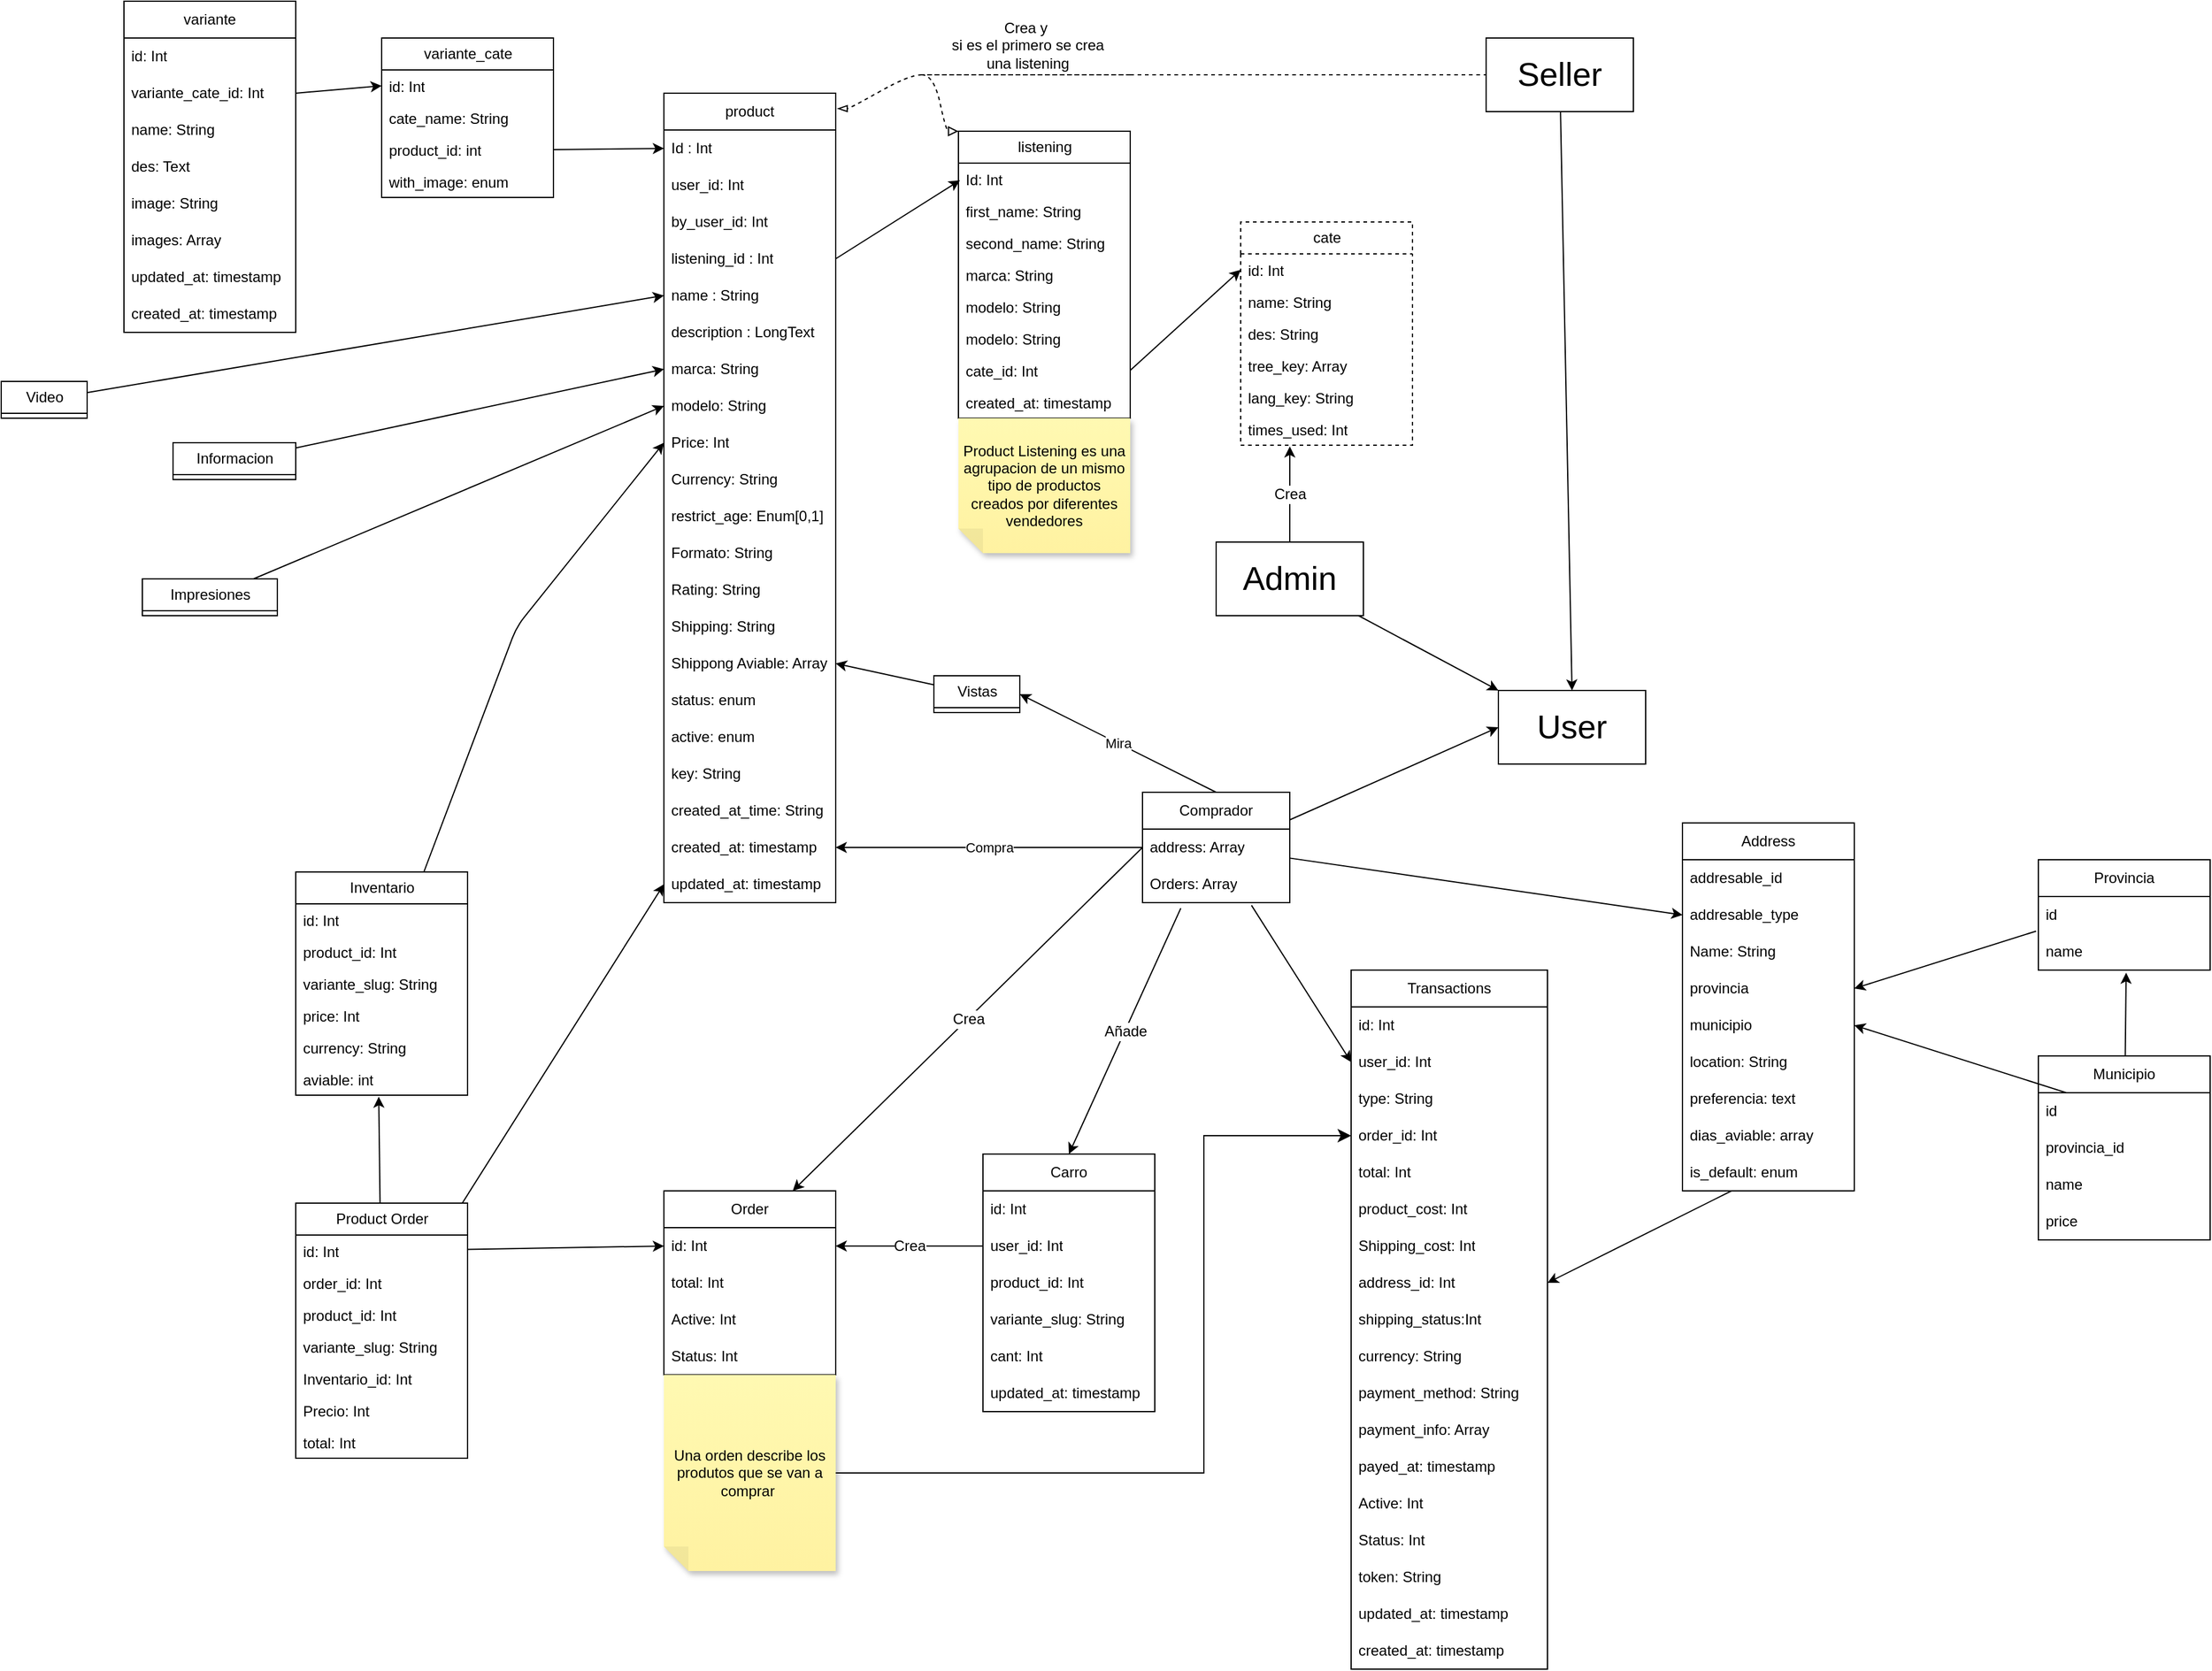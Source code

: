 <mxfile>
    <diagram id="kXIZonOskbyY5UOnAx3I" name="Product Diagram">
        <mxGraphModel dx="986" dy="568" grid="1" gridSize="10" guides="1" tooltips="1" connect="1" arrows="1" fold="1" page="1" pageScale="1" pageWidth="2000" pageHeight="1600" math="0" shadow="0">
            <root>
                <mxCell id="0"/>
                <mxCell id="1" parent="0"/>
                <mxCell id="2" value="Comprador" style="swimlane;fontStyle=0;childLayout=stackLayout;horizontal=1;startSize=30;horizontalStack=0;resizeParent=1;resizeParentMax=0;resizeLast=0;collapsible=1;marginBottom=0;whiteSpace=wrap;html=1;" parent="1" vertex="1">
                    <mxGeometry x="990" y="815" width="120" height="90" as="geometry">
                        <mxRectangle x="140" y="70" width="100" height="30" as="alternateBounds"/>
                    </mxGeometry>
                </mxCell>
                <mxCell id="5" value="address: Array" style="text;strokeColor=none;fillColor=none;align=left;verticalAlign=middle;spacingLeft=4;spacingRight=4;overflow=hidden;points=[[0,0.5],[1,0.5]];portConstraint=eastwest;rotatable=0;whiteSpace=wrap;html=1;" parent="2" vertex="1">
                    <mxGeometry y="30" width="120" height="30" as="geometry"/>
                </mxCell>
                <mxCell id="242" value="Orders: Array" style="text;strokeColor=none;fillColor=none;align=left;verticalAlign=middle;spacingLeft=4;spacingRight=4;overflow=hidden;points=[[0,0.5],[1,0.5]];portConstraint=eastwest;rotatable=0;whiteSpace=wrap;html=1;" parent="2" vertex="1">
                    <mxGeometry y="60" width="120" height="30" as="geometry"/>
                </mxCell>
                <mxCell id="6" value="product" style="swimlane;fontStyle=0;childLayout=stackLayout;horizontal=1;startSize=30;horizontalStack=0;resizeParent=1;resizeParentMax=0;resizeLast=0;collapsible=1;marginBottom=0;whiteSpace=wrap;html=1;" parent="1" vertex="1">
                    <mxGeometry x="600" y="245" width="140" height="660" as="geometry">
                        <mxRectangle x="600" y="245" width="90" height="30" as="alternateBounds"/>
                    </mxGeometry>
                </mxCell>
                <mxCell id="7" value="Id : Int" style="text;strokeColor=none;fillColor=none;align=left;verticalAlign=middle;spacingLeft=4;spacingRight=4;overflow=hidden;points=[[0,0.5],[1,0.5]];portConstraint=eastwest;rotatable=0;whiteSpace=wrap;html=1;" parent="6" vertex="1">
                    <mxGeometry y="30" width="140" height="30" as="geometry"/>
                </mxCell>
                <mxCell id="8" value="user_id: Int" style="text;strokeColor=none;fillColor=none;align=left;verticalAlign=middle;spacingLeft=4;spacingRight=4;overflow=hidden;points=[[0,0.5],[1,0.5]];portConstraint=eastwest;rotatable=0;whiteSpace=wrap;html=1;" parent="6" vertex="1">
                    <mxGeometry y="60" width="140" height="30" as="geometry"/>
                </mxCell>
                <mxCell id="9" value="by_user_id: Int" style="text;strokeColor=none;fillColor=none;align=left;verticalAlign=middle;spacingLeft=4;spacingRight=4;overflow=hidden;points=[[0,0.5],[1,0.5]];portConstraint=eastwest;rotatable=0;whiteSpace=wrap;html=1;" parent="6" vertex="1">
                    <mxGeometry y="90" width="140" height="30" as="geometry"/>
                </mxCell>
                <mxCell id="16" value="listening_id : Int" style="text;strokeColor=none;fillColor=none;align=left;verticalAlign=middle;spacingLeft=4;spacingRight=4;overflow=hidden;points=[[0,0.5],[1,0.5]];portConstraint=eastwest;rotatable=0;whiteSpace=wrap;html=1;" parent="6" vertex="1">
                    <mxGeometry y="120" width="140" height="30" as="geometry"/>
                </mxCell>
                <mxCell id="17" value="name : String" style="text;strokeColor=none;fillColor=none;align=left;verticalAlign=middle;spacingLeft=4;spacingRight=4;overflow=hidden;points=[[0,0.5],[1,0.5]];portConstraint=eastwest;rotatable=0;whiteSpace=wrap;html=1;" parent="6" vertex="1">
                    <mxGeometry y="150" width="140" height="30" as="geometry"/>
                </mxCell>
                <mxCell id="18" value="description : LongText" style="text;strokeColor=none;fillColor=none;align=left;verticalAlign=middle;spacingLeft=4;spacingRight=4;overflow=hidden;points=[[0,0.5],[1,0.5]];portConstraint=eastwest;rotatable=0;whiteSpace=wrap;html=1;" parent="6" vertex="1">
                    <mxGeometry y="180" width="140" height="30" as="geometry"/>
                </mxCell>
                <mxCell id="22" value="marca: String" style="text;strokeColor=none;fillColor=none;align=left;verticalAlign=middle;spacingLeft=4;spacingRight=4;overflow=hidden;points=[[0,0.5],[1,0.5]];portConstraint=eastwest;rotatable=0;whiteSpace=wrap;html=1;" parent="6" vertex="1">
                    <mxGeometry y="210" width="140" height="30" as="geometry"/>
                </mxCell>
                <mxCell id="23" value="modelo: String" style="text;strokeColor=none;fillColor=none;align=left;verticalAlign=middle;spacingLeft=4;spacingRight=4;overflow=hidden;points=[[0,0.5],[1,0.5]];portConstraint=eastwest;rotatable=0;whiteSpace=wrap;html=1;" parent="6" vertex="1">
                    <mxGeometry y="240" width="140" height="30" as="geometry"/>
                </mxCell>
                <mxCell id="28" value="Price: Int" style="text;strokeColor=none;fillColor=none;align=left;verticalAlign=middle;spacingLeft=4;spacingRight=4;overflow=hidden;points=[[0,0.5],[1,0.5]];portConstraint=eastwest;rotatable=0;whiteSpace=wrap;html=1;" parent="6" vertex="1">
                    <mxGeometry y="270" width="140" height="30" as="geometry"/>
                </mxCell>
                <mxCell id="27" value="Currency: String" style="text;strokeColor=none;fillColor=none;align=left;verticalAlign=middle;spacingLeft=4;spacingRight=4;overflow=hidden;points=[[0,0.5],[1,0.5]];portConstraint=eastwest;rotatable=0;whiteSpace=wrap;html=1;" parent="6" vertex="1">
                    <mxGeometry y="300" width="140" height="30" as="geometry"/>
                </mxCell>
                <mxCell id="29" value="restrict_age: Enum[0,1]" style="text;strokeColor=none;fillColor=none;align=left;verticalAlign=middle;spacingLeft=4;spacingRight=4;overflow=hidden;points=[[0,0.5],[1,0.5]];portConstraint=eastwest;rotatable=0;whiteSpace=wrap;html=1;" parent="6" vertex="1">
                    <mxGeometry y="330" width="140" height="30" as="geometry"/>
                </mxCell>
                <mxCell id="30" value="Formato: String" style="text;strokeColor=none;fillColor=none;align=left;verticalAlign=middle;spacingLeft=4;spacingRight=4;overflow=hidden;points=[[0,0.5],[1,0.5]];portConstraint=eastwest;rotatable=0;whiteSpace=wrap;html=1;" parent="6" vertex="1">
                    <mxGeometry y="360" width="140" height="30" as="geometry"/>
                </mxCell>
                <mxCell id="31" value="Rating: String" style="text;strokeColor=none;fillColor=none;align=left;verticalAlign=middle;spacingLeft=4;spacingRight=4;overflow=hidden;points=[[0,0.5],[1,0.5]];portConstraint=eastwest;rotatable=0;whiteSpace=wrap;html=1;" parent="6" vertex="1">
                    <mxGeometry y="390" width="140" height="30" as="geometry"/>
                </mxCell>
                <mxCell id="32" value="Shipping: String" style="text;strokeColor=none;fillColor=none;align=left;verticalAlign=middle;spacingLeft=4;spacingRight=4;overflow=hidden;points=[[0,0.5],[1,0.5]];portConstraint=eastwest;rotatable=0;whiteSpace=wrap;html=1;" parent="6" vertex="1">
                    <mxGeometry y="420" width="140" height="30" as="geometry"/>
                </mxCell>
                <mxCell id="33" value="Shippong Aviable: Array" style="text;strokeColor=none;fillColor=none;align=left;verticalAlign=middle;spacingLeft=4;spacingRight=4;overflow=hidden;points=[[0,0.5],[1,0.5]];portConstraint=eastwest;rotatable=0;whiteSpace=wrap;html=1;" parent="6" vertex="1">
                    <mxGeometry y="450" width="140" height="30" as="geometry"/>
                </mxCell>
                <mxCell id="34" value="status: enum" style="text;strokeColor=none;fillColor=none;align=left;verticalAlign=middle;spacingLeft=4;spacingRight=4;overflow=hidden;points=[[0,0.5],[1,0.5]];portConstraint=eastwest;rotatable=0;whiteSpace=wrap;html=1;" parent="6" vertex="1">
                    <mxGeometry y="480" width="140" height="30" as="geometry"/>
                </mxCell>
                <mxCell id="35" value="active: enum" style="text;strokeColor=none;fillColor=none;align=left;verticalAlign=middle;spacingLeft=4;spacingRight=4;overflow=hidden;points=[[0,0.5],[1,0.5]];portConstraint=eastwest;rotatable=0;whiteSpace=wrap;html=1;" parent="6" vertex="1">
                    <mxGeometry y="510" width="140" height="30" as="geometry"/>
                </mxCell>
                <mxCell id="36" value="key: String" style="text;strokeColor=none;fillColor=none;align=left;verticalAlign=middle;spacingLeft=4;spacingRight=4;overflow=hidden;points=[[0,0.5],[1,0.5]];portConstraint=eastwest;rotatable=0;whiteSpace=wrap;html=1;" parent="6" vertex="1">
                    <mxGeometry y="540" width="140" height="30" as="geometry"/>
                </mxCell>
                <mxCell id="37" value="created_at_time: String" style="text;strokeColor=none;fillColor=none;align=left;verticalAlign=middle;spacingLeft=4;spacingRight=4;overflow=hidden;points=[[0,0.5],[1,0.5]];portConstraint=eastwest;rotatable=0;whiteSpace=wrap;html=1;" parent="6" vertex="1">
                    <mxGeometry y="570" width="140" height="30" as="geometry"/>
                </mxCell>
                <mxCell id="38" value="created_at: timestamp" style="text;strokeColor=none;fillColor=none;align=left;verticalAlign=middle;spacingLeft=4;spacingRight=4;overflow=hidden;points=[[0,0.5],[1,0.5]];portConstraint=eastwest;rotatable=0;whiteSpace=wrap;html=1;" parent="6" vertex="1">
                    <mxGeometry y="600" width="140" height="30" as="geometry"/>
                </mxCell>
                <mxCell id="39" value="updated_at: timestamp" style="text;strokeColor=none;fillColor=none;align=left;verticalAlign=middle;spacingLeft=4;spacingRight=4;overflow=hidden;points=[[0,0.5],[1,0.5]];portConstraint=eastwest;rotatable=0;whiteSpace=wrap;html=1;" parent="6" vertex="1">
                    <mxGeometry y="630" width="140" height="30" as="geometry"/>
                </mxCell>
                <mxCell id="12" value="Compra" style="endArrow=classic;html=1;exitX=0;exitY=0.5;exitDx=0;exitDy=0;entryX=1;entryY=0.5;entryDx=0;entryDy=0;" parent="1" source="5" target="38" edge="1">
                    <mxGeometry relative="1" as="geometry">
                        <mxPoint x="300" y="290" as="sourcePoint"/>
                        <mxPoint x="760" y="930" as="targetPoint"/>
                        <Array as="points"/>
                    </mxGeometry>
                </mxCell>
                <mxCell id="40" value="listening" style="swimlane;fontStyle=0;childLayout=stackLayout;horizontal=1;startSize=26;fillColor=none;horizontalStack=0;resizeParent=1;resizeParentMax=0;resizeLast=0;collapsible=1;marginBottom=0;html=1;" parent="1" vertex="1">
                    <mxGeometry x="840" y="276" width="140" height="234" as="geometry"/>
                </mxCell>
                <mxCell id="41" value="Id: Int" style="text;strokeColor=none;fillColor=none;align=left;verticalAlign=top;spacingLeft=4;spacingRight=4;overflow=hidden;rotatable=0;points=[[0,0.5],[1,0.5]];portConstraint=eastwest;whiteSpace=wrap;html=1;" parent="40" vertex="1">
                    <mxGeometry y="26" width="140" height="26" as="geometry"/>
                </mxCell>
                <mxCell id="42" value="first_name: String" style="text;strokeColor=none;fillColor=none;align=left;verticalAlign=top;spacingLeft=4;spacingRight=4;overflow=hidden;rotatable=0;points=[[0,0.5],[1,0.5]];portConstraint=eastwest;whiteSpace=wrap;html=1;" parent="40" vertex="1">
                    <mxGeometry y="52" width="140" height="26" as="geometry"/>
                </mxCell>
                <mxCell id="43" value="second_name: String" style="text;strokeColor=none;fillColor=none;align=left;verticalAlign=top;spacingLeft=4;spacingRight=4;overflow=hidden;rotatable=0;points=[[0,0.5],[1,0.5]];portConstraint=eastwest;whiteSpace=wrap;html=1;" parent="40" vertex="1">
                    <mxGeometry y="78" width="140" height="26" as="geometry"/>
                </mxCell>
                <mxCell id="45" value="marca: String" style="text;strokeColor=none;fillColor=none;align=left;verticalAlign=top;spacingLeft=4;spacingRight=4;overflow=hidden;rotatable=0;points=[[0,0.5],[1,0.5]];portConstraint=eastwest;whiteSpace=wrap;html=1;" parent="40" vertex="1">
                    <mxGeometry y="104" width="140" height="26" as="geometry"/>
                </mxCell>
                <mxCell id="87" value="modelo: String" style="text;strokeColor=none;fillColor=none;align=left;verticalAlign=top;spacingLeft=4;spacingRight=4;overflow=hidden;rotatable=0;points=[[0,0.5],[1,0.5]];portConstraint=eastwest;whiteSpace=wrap;html=1;" parent="40" vertex="1">
                    <mxGeometry y="130" width="140" height="26" as="geometry"/>
                </mxCell>
                <mxCell id="82" value="modelo: String" style="text;strokeColor=none;fillColor=none;align=left;verticalAlign=top;spacingLeft=4;spacingRight=4;overflow=hidden;rotatable=0;points=[[0,0.5],[1,0.5]];portConstraint=eastwest;whiteSpace=wrap;html=1;" parent="40" vertex="1">
                    <mxGeometry y="156" width="140" height="26" as="geometry"/>
                </mxCell>
                <mxCell id="47" value="cate_id: Int" style="text;strokeColor=none;fillColor=none;align=left;verticalAlign=top;spacingLeft=4;spacingRight=4;overflow=hidden;rotatable=0;points=[[0,0.5],[1,0.5]];portConstraint=eastwest;whiteSpace=wrap;html=1;" parent="40" vertex="1">
                    <mxGeometry y="182" width="140" height="26" as="geometry"/>
                </mxCell>
                <mxCell id="49" value="created_at: timestamp" style="text;strokeColor=none;fillColor=none;align=left;verticalAlign=top;spacingLeft=4;spacingRight=4;overflow=hidden;rotatable=0;points=[[0,0.5],[1,0.5]];portConstraint=eastwest;whiteSpace=wrap;html=1;" parent="40" vertex="1">
                    <mxGeometry y="208" width="140" height="26" as="geometry"/>
                </mxCell>
                <mxCell id="44" style="edgeStyle=none;html=1;exitX=1;exitY=0.5;exitDx=0;exitDy=0;entryX=0.009;entryY=0.171;entryDx=0;entryDy=0;entryPerimeter=0;" parent="1" source="16" target="40" edge="1">
                    <mxGeometry relative="1" as="geometry">
                        <Array as="points"/>
                    </mxGeometry>
                </mxCell>
                <mxCell id="142" style="edgeStyle=none;html=1;entryX=0.5;entryY=0;entryDx=0;entryDy=0;endArrow=classic;endFill=1;startArrow=none;" parent="1" source="240" target="144" edge="1">
                    <mxGeometry relative="1" as="geometry"/>
                </mxCell>
                <mxCell id="69" style="html=1;startArrow=none;endArrow=none;segment=10;sourcePerimeterSpacing=0;targetPerimeterSpacing=0;exitX=1;exitY=1;exitDx=0;exitDy=0;entryX=0;entryY=0.5;entryDx=0;entryDy=0;dashed=1;" parent="1" source="67" target="240" edge="1">
                    <mxGeometry relative="1" as="geometry"/>
                </mxCell>
                <mxCell id="70" style="edgeStyle=entityRelationEdgeStyle;html=1;startArrow=none;endArrow=block;segment=10;curved=1;sourcePerimeterSpacing=0;targetPerimeterSpacing=0;exitX=0;exitY=1;exitDx=0;exitDy=0;dashed=1;endFill=0;entryX=0;entryY=0;entryDx=0;entryDy=0;" parent="1" source="67" target="40" edge="1">
                    <mxGeometry relative="1" as="geometry">
                        <mxPoint x="770" y="220" as="sourcePoint"/>
                        <mxPoint x="850" y="270" as="targetPoint"/>
                    </mxGeometry>
                </mxCell>
                <mxCell id="67" value="Crea y&lt;br&gt;&amp;nbsp;si es el primero se crea&lt;br&gt;&amp;nbsp;una listening" style="whiteSpace=wrap;html=1;shape=partialRectangle;top=0;left=0;bottom=1;right=0;points=[[0,1],[1,1]];fillColor=none;align=center;verticalAlign=bottom;routingCenterY=0.5;snapToPoint=1;recursiveResize=0;autosize=1;treeFolding=1;treeMoving=1;newEdgeStyle={&quot;edgeStyle&quot;:&quot;entityRelationEdgeStyle&quot;,&quot;startArrow&quot;:&quot;none&quot;,&quot;endArrow&quot;:&quot;none&quot;,&quot;segment&quot;:10,&quot;curved&quot;:1,&quot;sourcePerimeterSpacing&quot;:0,&quot;targetPerimeterSpacing&quot;:0};dashed=1;" parent="1" vertex="1">
                    <mxGeometry x="810" y="170" width="170" height="60" as="geometry"/>
                </mxCell>
                <mxCell id="68" value="" style="edgeStyle=entityRelationEdgeStyle;startArrow=none;endArrow=blockThin;segment=10;curved=1;sourcePerimeterSpacing=0;targetPerimeterSpacing=0;dashed=1;endFill=0;entryX=1.009;entryY=0.019;entryDx=0;entryDy=0;entryPerimeter=0;exitX=0;exitY=1;exitDx=0;exitDy=0;" parent="1" source="67" target="6" edge="1">
                    <mxGeometry relative="1" as="geometry">
                        <mxPoint x="740" y="270" as="sourcePoint"/>
                    </mxGeometry>
                </mxCell>
                <mxCell id="71" value="Product Listening es una agrupacion de un mismo tipo de productos creados por diferentes vendedores" style="shape=note;whiteSpace=wrap;html=1;backgroundOutline=1;fontColor=#000000;darkOpacity=0.05;fillColor=#FFF9B2;strokeColor=none;fillStyle=solid;direction=west;gradientDirection=north;gradientColor=#FFF2A1;shadow=1;size=20;pointerEvents=1;dashed=1;" parent="1" vertex="1">
                    <mxGeometry x="840" y="510" width="140" height="110" as="geometry"/>
                </mxCell>
                <mxCell id="73" style="edgeStyle=none;html=1;endArrow=classic;endFill=1;entryX=0;entryY=0.5;entryDx=0;entryDy=0;exitX=1;exitY=0.5;exitDx=0;exitDy=0;" parent="1" source="47" target="75" edge="1">
                    <mxGeometry relative="1" as="geometry">
                        <mxPoint x="1160" y="500" as="targetPoint"/>
                    </mxGeometry>
                </mxCell>
                <mxCell id="74" value="cate" style="swimlane;fontStyle=0;childLayout=stackLayout;horizontal=1;startSize=26;fillColor=none;horizontalStack=0;resizeParent=1;resizeParentMax=0;resizeLast=0;collapsible=1;marginBottom=0;html=1;dashed=1;" parent="1" vertex="1">
                    <mxGeometry x="1070" y="350" width="140" height="182" as="geometry"/>
                </mxCell>
                <mxCell id="75" value="id: Int" style="text;strokeColor=none;fillColor=none;align=left;verticalAlign=top;spacingLeft=4;spacingRight=4;overflow=hidden;rotatable=0;points=[[0,0.5],[1,0.5]];portConstraint=eastwest;whiteSpace=wrap;html=1;dashed=1;" parent="74" vertex="1">
                    <mxGeometry y="26" width="140" height="26" as="geometry"/>
                </mxCell>
                <mxCell id="76" value="name: String" style="text;strokeColor=none;fillColor=none;align=left;verticalAlign=top;spacingLeft=4;spacingRight=4;overflow=hidden;rotatable=0;points=[[0,0.5],[1,0.5]];portConstraint=eastwest;whiteSpace=wrap;html=1;dashed=1;" parent="74" vertex="1">
                    <mxGeometry y="52" width="140" height="26" as="geometry"/>
                </mxCell>
                <mxCell id="77" value="des: String" style="text;strokeColor=none;fillColor=none;align=left;verticalAlign=top;spacingLeft=4;spacingRight=4;overflow=hidden;rotatable=0;points=[[0,0.5],[1,0.5]];portConstraint=eastwest;whiteSpace=wrap;html=1;dashed=1;" parent="74" vertex="1">
                    <mxGeometry y="78" width="140" height="26" as="geometry"/>
                </mxCell>
                <mxCell id="80" value="tree_key: Array" style="text;strokeColor=none;fillColor=none;align=left;verticalAlign=top;spacingLeft=4;spacingRight=4;overflow=hidden;rotatable=0;points=[[0,0.5],[1,0.5]];portConstraint=eastwest;whiteSpace=wrap;html=1;dashed=1;" parent="74" vertex="1">
                    <mxGeometry y="104" width="140" height="26" as="geometry"/>
                </mxCell>
                <mxCell id="79" value="lang_key: String" style="text;strokeColor=none;fillColor=none;align=left;verticalAlign=top;spacingLeft=4;spacingRight=4;overflow=hidden;rotatable=0;points=[[0,0.5],[1,0.5]];portConstraint=eastwest;whiteSpace=wrap;html=1;dashed=1;" parent="74" vertex="1">
                    <mxGeometry y="130" width="140" height="26" as="geometry"/>
                </mxCell>
                <mxCell id="81" value="times_used: Int" style="text;strokeColor=none;fillColor=none;align=left;verticalAlign=top;spacingLeft=4;spacingRight=4;overflow=hidden;rotatable=0;points=[[0,0.5],[1,0.5]];portConstraint=eastwest;whiteSpace=wrap;html=1;dashed=1;" parent="74" vertex="1">
                    <mxGeometry y="156" width="140" height="26" as="geometry"/>
                </mxCell>
                <mxCell id="90" style="edgeStyle=none;html=1;entryX=0;entryY=0.5;entryDx=0;entryDy=0;endArrow=classic;endFill=1;exitX=1;exitY=0.5;exitDx=0;exitDy=0;" parent="1" source="88" target="7" edge="1">
                    <mxGeometry relative="1" as="geometry"/>
                </mxCell>
                <mxCell id="83" value="variante_cate" style="swimlane;fontStyle=0;childLayout=stackLayout;horizontal=1;startSize=26;fillColor=none;horizontalStack=0;resizeParent=1;resizeParentMax=0;resizeLast=0;collapsible=1;marginBottom=0;html=1;" parent="1" vertex="1">
                    <mxGeometry x="370" y="200" width="140" height="130" as="geometry"/>
                </mxCell>
                <mxCell id="84" value="id: Int" style="text;strokeColor=none;fillColor=none;align=left;verticalAlign=top;spacingLeft=4;spacingRight=4;overflow=hidden;rotatable=0;points=[[0,0.5],[1,0.5]];portConstraint=eastwest;whiteSpace=wrap;html=1;dashed=1;" parent="83" vertex="1">
                    <mxGeometry y="26" width="140" height="26" as="geometry"/>
                </mxCell>
                <mxCell id="86" value="cate_name: String" style="text;strokeColor=none;fillColor=none;align=left;verticalAlign=top;spacingLeft=4;spacingRight=4;overflow=hidden;rotatable=0;points=[[0,0.5],[1,0.5]];portConstraint=eastwest;whiteSpace=wrap;html=1;dashed=1;" parent="83" vertex="1">
                    <mxGeometry y="52" width="140" height="26" as="geometry"/>
                </mxCell>
                <mxCell id="88" value="product_id: int" style="text;strokeColor=none;fillColor=none;align=left;verticalAlign=top;spacingLeft=4;spacingRight=4;overflow=hidden;rotatable=0;points=[[0,0.5],[1,0.5]];portConstraint=eastwest;whiteSpace=wrap;html=1;dashed=1;" parent="83" vertex="1">
                    <mxGeometry y="78" width="140" height="26" as="geometry"/>
                </mxCell>
                <mxCell id="89" value="with_image: enum" style="text;strokeColor=none;fillColor=none;align=left;verticalAlign=top;spacingLeft=4;spacingRight=4;overflow=hidden;rotatable=0;points=[[0,0.5],[1,0.5]];portConstraint=eastwest;whiteSpace=wrap;html=1;dashed=1;" parent="83" vertex="1">
                    <mxGeometry y="104" width="140" height="26" as="geometry"/>
                </mxCell>
                <mxCell id="91" value="variante" style="swimlane;fontStyle=0;childLayout=stackLayout;horizontal=1;startSize=30;horizontalStack=0;resizeParent=1;resizeParentMax=0;resizeLast=0;collapsible=1;marginBottom=0;whiteSpace=wrap;html=1;" parent="1" vertex="1">
                    <mxGeometry x="160" y="170" width="140" height="270" as="geometry"/>
                </mxCell>
                <mxCell id="92" value="id: Int" style="text;strokeColor=none;fillColor=none;align=left;verticalAlign=middle;spacingLeft=4;spacingRight=4;overflow=hidden;points=[[0,0.5],[1,0.5]];portConstraint=eastwest;rotatable=0;whiteSpace=wrap;html=1;" parent="91" vertex="1">
                    <mxGeometry y="30" width="140" height="30" as="geometry"/>
                </mxCell>
                <mxCell id="93" value="variante_cate_id: Int" style="text;strokeColor=none;fillColor=none;align=left;verticalAlign=middle;spacingLeft=4;spacingRight=4;overflow=hidden;points=[[0,0.5],[1,0.5]];portConstraint=eastwest;rotatable=0;whiteSpace=wrap;html=1;" parent="91" vertex="1">
                    <mxGeometry y="60" width="140" height="30" as="geometry"/>
                </mxCell>
                <mxCell id="94" value="name: String" style="text;strokeColor=none;fillColor=none;align=left;verticalAlign=middle;spacingLeft=4;spacingRight=4;overflow=hidden;points=[[0,0.5],[1,0.5]];portConstraint=eastwest;rotatable=0;whiteSpace=wrap;html=1;" parent="91" vertex="1">
                    <mxGeometry y="90" width="140" height="30" as="geometry"/>
                </mxCell>
                <mxCell id="95" value="des: Text" style="text;strokeColor=none;fillColor=none;align=left;verticalAlign=middle;spacingLeft=4;spacingRight=4;overflow=hidden;points=[[0,0.5],[1,0.5]];portConstraint=eastwest;rotatable=0;whiteSpace=wrap;html=1;" parent="91" vertex="1">
                    <mxGeometry y="120" width="140" height="30" as="geometry"/>
                </mxCell>
                <mxCell id="96" value="image: String" style="text;strokeColor=none;fillColor=none;align=left;verticalAlign=middle;spacingLeft=4;spacingRight=4;overflow=hidden;points=[[0,0.5],[1,0.5]];portConstraint=eastwest;rotatable=0;whiteSpace=wrap;html=1;" parent="91" vertex="1">
                    <mxGeometry y="150" width="140" height="30" as="geometry"/>
                </mxCell>
                <mxCell id="97" value="images: Array" style="text;strokeColor=none;fillColor=none;align=left;verticalAlign=middle;spacingLeft=4;spacingRight=4;overflow=hidden;points=[[0,0.5],[1,0.5]];portConstraint=eastwest;rotatable=0;whiteSpace=wrap;html=1;" parent="91" vertex="1">
                    <mxGeometry y="180" width="140" height="30" as="geometry"/>
                </mxCell>
                <mxCell id="101" value="updated_at: timestamp" style="text;strokeColor=none;fillColor=none;align=left;verticalAlign=middle;spacingLeft=4;spacingRight=4;overflow=hidden;points=[[0,0.5],[1,0.5]];portConstraint=eastwest;rotatable=0;whiteSpace=wrap;html=1;" parent="91" vertex="1">
                    <mxGeometry y="210" width="140" height="30" as="geometry"/>
                </mxCell>
                <mxCell id="102" value="created_at: timestamp" style="text;strokeColor=none;fillColor=none;align=left;verticalAlign=middle;spacingLeft=4;spacingRight=4;overflow=hidden;points=[[0,0.5],[1,0.5]];portConstraint=eastwest;rotatable=0;whiteSpace=wrap;html=1;" parent="91" vertex="1">
                    <mxGeometry y="240" width="140" height="30" as="geometry"/>
                </mxCell>
                <mxCell id="99" style="edgeStyle=none;html=1;endArrow=classic;endFill=1;entryX=0;entryY=0.5;entryDx=0;entryDy=0;exitX=1;exitY=0.5;exitDx=0;exitDy=0;" parent="1" source="93" target="84" edge="1">
                    <mxGeometry relative="1" as="geometry">
                        <mxPoint x="370" y="320" as="targetPoint"/>
                    </mxGeometry>
                </mxCell>
                <mxCell id="110" style="edgeStyle=none;html=1;endArrow=classic;endFill=1;entryX=0;entryY=0.5;entryDx=0;entryDy=0;" parent="1" source="103" target="28" edge="1">
                    <mxGeometry relative="1" as="geometry">
                        <Array as="points">
                            <mxPoint x="480" y="680"/>
                        </Array>
                    </mxGeometry>
                </mxCell>
                <mxCell id="103" value="Inventario" style="swimlane;fontStyle=0;childLayout=stackLayout;horizontal=1;startSize=26;fillColor=none;horizontalStack=0;resizeParent=1;resizeParentMax=0;resizeLast=0;collapsible=1;marginBottom=0;html=1;" parent="1" vertex="1">
                    <mxGeometry x="300" y="880" width="140" height="182" as="geometry"/>
                </mxCell>
                <mxCell id="104" value="id: Int" style="text;strokeColor=none;fillColor=none;align=left;verticalAlign=top;spacingLeft=4;spacingRight=4;overflow=hidden;rotatable=0;points=[[0,0.5],[1,0.5]];portConstraint=eastwest;whiteSpace=wrap;html=1;" parent="103" vertex="1">
                    <mxGeometry y="26" width="140" height="26" as="geometry"/>
                </mxCell>
                <mxCell id="105" value="product_id: Int" style="text;strokeColor=none;fillColor=none;align=left;verticalAlign=top;spacingLeft=4;spacingRight=4;overflow=hidden;rotatable=0;points=[[0,0.5],[1,0.5]];portConstraint=eastwest;whiteSpace=wrap;html=1;" parent="103" vertex="1">
                    <mxGeometry y="52" width="140" height="26" as="geometry"/>
                </mxCell>
                <mxCell id="106" value="variante_slug: String" style="text;strokeColor=none;fillColor=none;align=left;verticalAlign=top;spacingLeft=4;spacingRight=4;overflow=hidden;rotatable=0;points=[[0,0.5],[1,0.5]];portConstraint=eastwest;whiteSpace=wrap;html=1;" parent="103" vertex="1">
                    <mxGeometry y="78" width="140" height="26" as="geometry"/>
                </mxCell>
                <mxCell id="107" value="price: Int" style="text;strokeColor=none;fillColor=none;align=left;verticalAlign=top;spacingLeft=4;spacingRight=4;overflow=hidden;rotatable=0;points=[[0,0.5],[1,0.5]];portConstraint=eastwest;whiteSpace=wrap;html=1;" parent="103" vertex="1">
                    <mxGeometry y="104" width="140" height="26" as="geometry"/>
                </mxCell>
                <mxCell id="108" value="currency: String" style="text;strokeColor=none;fillColor=none;align=left;verticalAlign=top;spacingLeft=4;spacingRight=4;overflow=hidden;rotatable=0;points=[[0,0.5],[1,0.5]];portConstraint=eastwest;whiteSpace=wrap;html=1;" parent="103" vertex="1">
                    <mxGeometry y="130" width="140" height="26" as="geometry"/>
                </mxCell>
                <mxCell id="109" value="aviable: int" style="text;strokeColor=none;fillColor=none;align=left;verticalAlign=top;spacingLeft=4;spacingRight=4;overflow=hidden;rotatable=0;points=[[0,0.5],[1,0.5]];portConstraint=eastwest;whiteSpace=wrap;html=1;" parent="103" vertex="1">
                    <mxGeometry y="156" width="140" height="26" as="geometry"/>
                </mxCell>
                <mxCell id="115" style="edgeStyle=none;html=1;endArrow=classic;endFill=1;entryX=0;entryY=0.5;entryDx=0;entryDy=0;" parent="1" source="111" target="17" edge="1">
                    <mxGeometry relative="1" as="geometry">
                        <mxPoint x="600" y="410" as="targetPoint"/>
                    </mxGeometry>
                </mxCell>
                <mxCell id="111" value="Video" style="swimlane;fontStyle=0;childLayout=stackLayout;horizontal=1;startSize=26;fillColor=none;horizontalStack=0;resizeParent=1;resizeParentMax=0;resizeLast=0;collapsible=1;marginBottom=0;html=1;" parent="1" vertex="1" collapsed="1">
                    <mxGeometry x="60" y="480" width="70" height="30" as="geometry">
                        <mxRectangle x="80" y="605" width="140" height="104" as="alternateBounds"/>
                    </mxGeometry>
                </mxCell>
                <mxCell id="112" value="Item 1" style="text;strokeColor=none;fillColor=none;align=left;verticalAlign=top;spacingLeft=4;spacingRight=4;overflow=hidden;rotatable=0;points=[[0,0.5],[1,0.5]];portConstraint=eastwest;whiteSpace=wrap;html=1;" parent="111" vertex="1">
                    <mxGeometry y="26" width="140" height="26" as="geometry"/>
                </mxCell>
                <mxCell id="113" value="Item 2" style="text;strokeColor=none;fillColor=none;align=left;verticalAlign=top;spacingLeft=4;spacingRight=4;overflow=hidden;rotatable=0;points=[[0,0.5],[1,0.5]];portConstraint=eastwest;whiteSpace=wrap;html=1;" parent="111" vertex="1">
                    <mxGeometry y="52" width="140" height="26" as="geometry"/>
                </mxCell>
                <mxCell id="114" value="Item 3" style="text;strokeColor=none;fillColor=none;align=left;verticalAlign=top;spacingLeft=4;spacingRight=4;overflow=hidden;rotatable=0;points=[[0,0.5],[1,0.5]];portConstraint=eastwest;whiteSpace=wrap;html=1;" parent="111" vertex="1">
                    <mxGeometry y="78" width="140" height="26" as="geometry"/>
                </mxCell>
                <mxCell id="122" style="edgeStyle=none;html=1;entryX=1;entryY=0.5;entryDx=0;entryDy=0;endArrow=classic;endFill=1;" parent="1" source="116" target="33" edge="1">
                    <mxGeometry relative="1" as="geometry"/>
                </mxCell>
                <mxCell id="116" value="Vistas" style="swimlane;fontStyle=0;childLayout=stackLayout;horizontal=1;startSize=26;fillColor=none;horizontalStack=0;resizeParent=1;resizeParentMax=0;resizeLast=0;collapsible=1;marginBottom=0;html=1;" parent="1" vertex="1" collapsed="1">
                    <mxGeometry x="820" y="720" width="70" height="30" as="geometry">
                        <mxRectangle x="795" y="970" width="140" height="104" as="alternateBounds"/>
                    </mxGeometry>
                </mxCell>
                <mxCell id="117" value="Item 1" style="text;strokeColor=none;fillColor=none;align=left;verticalAlign=top;spacingLeft=4;spacingRight=4;overflow=hidden;rotatable=0;points=[[0,0.5],[1,0.5]];portConstraint=eastwest;whiteSpace=wrap;html=1;" parent="116" vertex="1">
                    <mxGeometry y="26" width="140" height="26" as="geometry"/>
                </mxCell>
                <mxCell id="118" value="Item 2" style="text;strokeColor=none;fillColor=none;align=left;verticalAlign=top;spacingLeft=4;spacingRight=4;overflow=hidden;rotatable=0;points=[[0,0.5],[1,0.5]];portConstraint=eastwest;whiteSpace=wrap;html=1;" parent="116" vertex="1">
                    <mxGeometry y="52" width="140" height="26" as="geometry"/>
                </mxCell>
                <mxCell id="119" value="Item 3" style="text;strokeColor=none;fillColor=none;align=left;verticalAlign=top;spacingLeft=4;spacingRight=4;overflow=hidden;rotatable=0;points=[[0,0.5],[1,0.5]];portConstraint=eastwest;whiteSpace=wrap;html=1;" parent="116" vertex="1">
                    <mxGeometry y="78" width="140" height="26" as="geometry"/>
                </mxCell>
                <mxCell id="120" value="" style="endArrow=classic;html=1;exitX=0.5;exitY=0;exitDx=0;exitDy=0;entryX=1;entryY=0.5;entryDx=0;entryDy=0;" parent="1" source="2" target="116" edge="1">
                    <mxGeometry relative="1" as="geometry">
                        <mxPoint x="920" y="900" as="sourcePoint"/>
                        <mxPoint x="900" y="950" as="targetPoint"/>
                    </mxGeometry>
                </mxCell>
                <mxCell id="121" value="Mira" style="edgeLabel;resizable=0;html=1;align=center;verticalAlign=middle;" parent="120" connectable="0" vertex="1">
                    <mxGeometry relative="1" as="geometry"/>
                </mxCell>
                <mxCell id="127" style="edgeStyle=none;html=1;endArrow=classic;endFill=1;entryX=0;entryY=0.5;entryDx=0;entryDy=0;" parent="1" source="123" target="23" edge="1">
                    <mxGeometry relative="1" as="geometry">
                        <mxPoint x="590" y="880" as="targetPoint"/>
                    </mxGeometry>
                </mxCell>
                <mxCell id="123" value="Impresiones" style="swimlane;fontStyle=0;childLayout=stackLayout;horizontal=1;startSize=26;fillColor=none;horizontalStack=0;resizeParent=1;resizeParentMax=0;resizeLast=0;collapsible=1;marginBottom=0;html=1;" parent="1" vertex="1" collapsed="1">
                    <mxGeometry x="175" y="641" width="110" height="30" as="geometry">
                        <mxRectangle x="360" y="880" width="140" height="104" as="alternateBounds"/>
                    </mxGeometry>
                </mxCell>
                <mxCell id="124" value="Item 1" style="text;strokeColor=none;fillColor=none;align=left;verticalAlign=top;spacingLeft=4;spacingRight=4;overflow=hidden;rotatable=0;points=[[0,0.5],[1,0.5]];portConstraint=eastwest;whiteSpace=wrap;html=1;" parent="123" vertex="1">
                    <mxGeometry y="26" width="140" height="26" as="geometry"/>
                </mxCell>
                <mxCell id="125" value="Item 2" style="text;strokeColor=none;fillColor=none;align=left;verticalAlign=top;spacingLeft=4;spacingRight=4;overflow=hidden;rotatable=0;points=[[0,0.5],[1,0.5]];portConstraint=eastwest;whiteSpace=wrap;html=1;" parent="123" vertex="1">
                    <mxGeometry y="52" width="140" height="26" as="geometry"/>
                </mxCell>
                <mxCell id="126" value="Item 3" style="text;strokeColor=none;fillColor=none;align=left;verticalAlign=top;spacingLeft=4;spacingRight=4;overflow=hidden;rotatable=0;points=[[0,0.5],[1,0.5]];portConstraint=eastwest;whiteSpace=wrap;html=1;" parent="123" vertex="1">
                    <mxGeometry y="78" width="140" height="26" as="geometry"/>
                </mxCell>
                <mxCell id="132" style="edgeStyle=none;html=1;entryX=0;entryY=0.5;entryDx=0;entryDy=0;endArrow=classic;endFill=1;" parent="1" source="128" target="22" edge="1">
                    <mxGeometry relative="1" as="geometry"/>
                </mxCell>
                <mxCell id="128" value="Informacion" style="swimlane;fontStyle=0;childLayout=stackLayout;horizontal=1;startSize=26;fillColor=none;horizontalStack=0;resizeParent=1;resizeParentMax=0;resizeLast=0;collapsible=1;marginBottom=0;html=1;" parent="1" vertex="1" collapsed="1">
                    <mxGeometry x="200" y="530" width="100" height="30" as="geometry">
                        <mxRectangle x="100" y="690" width="140" height="104" as="alternateBounds"/>
                    </mxGeometry>
                </mxCell>
                <mxCell id="129" value="Item 1" style="text;strokeColor=none;fillColor=none;align=left;verticalAlign=top;spacingLeft=4;spacingRight=4;overflow=hidden;rotatable=0;points=[[0,0.5],[1,0.5]];portConstraint=eastwest;whiteSpace=wrap;html=1;" parent="128" vertex="1">
                    <mxGeometry y="26" width="140" height="26" as="geometry"/>
                </mxCell>
                <mxCell id="130" value="Item 2" style="text;strokeColor=none;fillColor=none;align=left;verticalAlign=top;spacingLeft=4;spacingRight=4;overflow=hidden;rotatable=0;points=[[0,0.5],[1,0.5]];portConstraint=eastwest;whiteSpace=wrap;html=1;" parent="128" vertex="1">
                    <mxGeometry y="52" width="140" height="26" as="geometry"/>
                </mxCell>
                <mxCell id="131" value="Item 3" style="text;strokeColor=none;fillColor=none;align=left;verticalAlign=top;spacingLeft=4;spacingRight=4;overflow=hidden;rotatable=0;points=[[0,0.5],[1,0.5]];portConstraint=eastwest;whiteSpace=wrap;html=1;" parent="128" vertex="1">
                    <mxGeometry y="78" width="140" height="26" as="geometry"/>
                </mxCell>
                <mxCell id="143" style="edgeStyle=none;html=1;entryX=0;entryY=0.5;entryDx=0;entryDy=0;endArrow=classic;endFill=1;exitX=1;exitY=0.25;exitDx=0;exitDy=0;" parent="1" source="2" target="144" edge="1">
                    <mxGeometry relative="1" as="geometry"/>
                </mxCell>
                <mxCell id="144" value="User" style="rounded=0;whiteSpace=wrap;html=1;fontSize=27;" parent="1" vertex="1">
                    <mxGeometry x="1280" y="732" width="120" height="60" as="geometry"/>
                </mxCell>
                <mxCell id="146" style="edgeStyle=none;html=1;entryX=0;entryY=0;entryDx=0;entryDy=0;fontSize=27;endArrow=classic;endFill=1;" parent="1" source="145" target="144" edge="1">
                    <mxGeometry relative="1" as="geometry"/>
                </mxCell>
                <mxCell id="145" value="Admin" style="rounded=0;whiteSpace=wrap;html=1;fontSize=27;" parent="1" vertex="1">
                    <mxGeometry x="1050" y="611" width="120" height="60" as="geometry"/>
                </mxCell>
                <mxCell id="149" value="" style="endArrow=classic;html=1;fontSize=12;entryX=0.286;entryY=1.038;entryDx=0;entryDy=0;entryPerimeter=0;exitX=0.5;exitY=0;exitDx=0;exitDy=0;" parent="1" source="145" target="81" edge="1">
                    <mxGeometry relative="1" as="geometry">
                        <mxPoint x="1060" y="570" as="sourcePoint"/>
                        <mxPoint x="1160" y="570" as="targetPoint"/>
                    </mxGeometry>
                </mxCell>
                <mxCell id="150" value="Crea" style="edgeLabel;resizable=0;html=1;align=center;verticalAlign=middle;fontSize=12;" parent="149" connectable="0" vertex="1">
                    <mxGeometry relative="1" as="geometry"/>
                </mxCell>
                <mxCell id="151" value="Transactions" style="swimlane;fontStyle=0;childLayout=stackLayout;horizontal=1;startSize=30;horizontalStack=0;resizeParent=1;resizeParentMax=0;resizeLast=0;collapsible=1;marginBottom=0;whiteSpace=wrap;html=1;fontSize=12;" parent="1" vertex="1">
                    <mxGeometry x="1160" y="960" width="160" height="570" as="geometry"/>
                </mxCell>
                <mxCell id="152" value="id: Int" style="text;strokeColor=none;fillColor=none;align=left;verticalAlign=middle;spacingLeft=4;spacingRight=4;overflow=hidden;points=[[0,0.5],[1,0.5]];portConstraint=eastwest;rotatable=0;whiteSpace=wrap;html=1;fontSize=12;" parent="151" vertex="1">
                    <mxGeometry y="30" width="160" height="30" as="geometry"/>
                </mxCell>
                <mxCell id="153" value="user_id: Int" style="text;strokeColor=none;fillColor=none;align=left;verticalAlign=middle;spacingLeft=4;spacingRight=4;overflow=hidden;points=[[0,0.5],[1,0.5]];portConstraint=eastwest;rotatable=0;whiteSpace=wrap;html=1;fontSize=12;" parent="151" vertex="1">
                    <mxGeometry y="60" width="160" height="30" as="geometry"/>
                </mxCell>
                <mxCell id="154" value="type: String" style="text;strokeColor=none;fillColor=none;align=left;verticalAlign=middle;spacingLeft=4;spacingRight=4;overflow=hidden;points=[[0,0.5],[1,0.5]];portConstraint=eastwest;rotatable=0;whiteSpace=wrap;html=1;fontSize=12;" parent="151" vertex="1">
                    <mxGeometry y="90" width="160" height="30" as="geometry"/>
                </mxCell>
                <mxCell id="155" value="order_id: Int" style="text;strokeColor=none;fillColor=none;align=left;verticalAlign=middle;spacingLeft=4;spacingRight=4;overflow=hidden;points=[[0,0.5],[1,0.5]];portConstraint=eastwest;rotatable=0;whiteSpace=wrap;html=1;fontSize=12;" parent="151" vertex="1">
                    <mxGeometry y="120" width="160" height="30" as="geometry"/>
                </mxCell>
                <mxCell id="156" value="total: Int" style="text;strokeColor=none;fillColor=none;align=left;verticalAlign=middle;spacingLeft=4;spacingRight=4;overflow=hidden;points=[[0,0.5],[1,0.5]];portConstraint=eastwest;rotatable=0;whiteSpace=wrap;html=1;fontSize=12;" parent="151" vertex="1">
                    <mxGeometry y="150" width="160" height="30" as="geometry"/>
                </mxCell>
                <mxCell id="157" value="product_cost: Int" style="text;strokeColor=none;fillColor=none;align=left;verticalAlign=middle;spacingLeft=4;spacingRight=4;overflow=hidden;points=[[0,0.5],[1,0.5]];portConstraint=eastwest;rotatable=0;whiteSpace=wrap;html=1;fontSize=12;" parent="151" vertex="1">
                    <mxGeometry y="180" width="160" height="30" as="geometry"/>
                </mxCell>
                <mxCell id="158" value="Shipping_cost: Int" style="text;strokeColor=none;fillColor=none;align=left;verticalAlign=middle;spacingLeft=4;spacingRight=4;overflow=hidden;points=[[0,0.5],[1,0.5]];portConstraint=eastwest;rotatable=0;whiteSpace=wrap;html=1;fontSize=12;" parent="151" vertex="1">
                    <mxGeometry y="210" width="160" height="30" as="geometry"/>
                </mxCell>
                <mxCell id="216" value="address_id: Int" style="text;strokeColor=none;fillColor=none;align=left;verticalAlign=middle;spacingLeft=4;spacingRight=4;overflow=hidden;points=[[0,0.5],[1,0.5]];portConstraint=eastwest;rotatable=0;whiteSpace=wrap;html=1;fontSize=12;" parent="151" vertex="1">
                    <mxGeometry y="240" width="160" height="30" as="geometry"/>
                </mxCell>
                <mxCell id="217" value="shipping_status:Int" style="text;strokeColor=none;fillColor=none;align=left;verticalAlign=middle;spacingLeft=4;spacingRight=4;overflow=hidden;points=[[0,0.5],[1,0.5]];portConstraint=eastwest;rotatable=0;whiteSpace=wrap;html=1;fontSize=12;" parent="151" vertex="1">
                    <mxGeometry y="270" width="160" height="30" as="geometry"/>
                </mxCell>
                <mxCell id="218" value="currency: String" style="text;strokeColor=none;fillColor=none;align=left;verticalAlign=middle;spacingLeft=4;spacingRight=4;overflow=hidden;points=[[0,0.5],[1,0.5]];portConstraint=eastwest;rotatable=0;whiteSpace=wrap;html=1;fontSize=12;" parent="151" vertex="1">
                    <mxGeometry y="300" width="160" height="30" as="geometry"/>
                </mxCell>
                <mxCell id="219" value="payment_method: String" style="text;strokeColor=none;fillColor=none;align=left;verticalAlign=middle;spacingLeft=4;spacingRight=4;overflow=hidden;points=[[0,0.5],[1,0.5]];portConstraint=eastwest;rotatable=0;whiteSpace=wrap;html=1;fontSize=12;" parent="151" vertex="1">
                    <mxGeometry y="330" width="160" height="30" as="geometry"/>
                </mxCell>
                <mxCell id="220" value="payment_info: Array" style="text;strokeColor=none;fillColor=none;align=left;verticalAlign=middle;spacingLeft=4;spacingRight=4;overflow=hidden;points=[[0,0.5],[1,0.5]];portConstraint=eastwest;rotatable=0;whiteSpace=wrap;html=1;fontSize=12;" parent="151" vertex="1">
                    <mxGeometry y="360" width="160" height="30" as="geometry"/>
                </mxCell>
                <mxCell id="221" value="payed_at: timestamp" style="text;strokeColor=none;fillColor=none;align=left;verticalAlign=middle;spacingLeft=4;spacingRight=4;overflow=hidden;points=[[0,0.5],[1,0.5]];portConstraint=eastwest;rotatable=0;whiteSpace=wrap;html=1;fontSize=12;" parent="151" vertex="1">
                    <mxGeometry y="390" width="160" height="30" as="geometry"/>
                </mxCell>
                <mxCell id="222" value="Active: Int" style="text;strokeColor=none;fillColor=none;align=left;verticalAlign=middle;spacingLeft=4;spacingRight=4;overflow=hidden;points=[[0,0.5],[1,0.5]];portConstraint=eastwest;rotatable=0;whiteSpace=wrap;html=1;fontSize=12;" parent="151" vertex="1">
                    <mxGeometry y="420" width="160" height="30" as="geometry"/>
                </mxCell>
                <mxCell id="223" value="Status: Int" style="text;strokeColor=none;fillColor=none;align=left;verticalAlign=middle;spacingLeft=4;spacingRight=4;overflow=hidden;points=[[0,0.5],[1,0.5]];portConstraint=eastwest;rotatable=0;whiteSpace=wrap;html=1;fontSize=12;" parent="151" vertex="1">
                    <mxGeometry y="450" width="160" height="30" as="geometry"/>
                </mxCell>
                <mxCell id="226" value="token: String" style="text;strokeColor=none;fillColor=none;align=left;verticalAlign=middle;spacingLeft=4;spacingRight=4;overflow=hidden;points=[[0,0.5],[1,0.5]];portConstraint=eastwest;rotatable=0;whiteSpace=wrap;html=1;fontSize=12;" parent="151" vertex="1">
                    <mxGeometry y="480" width="160" height="30" as="geometry"/>
                </mxCell>
                <mxCell id="224" value="updated_at: timestamp" style="text;strokeColor=none;fillColor=none;align=left;verticalAlign=middle;spacingLeft=4;spacingRight=4;overflow=hidden;points=[[0,0.5],[1,0.5]];portConstraint=eastwest;rotatable=0;whiteSpace=wrap;html=1;fontSize=12;" parent="151" vertex="1">
                    <mxGeometry y="510" width="160" height="30" as="geometry"/>
                </mxCell>
                <mxCell id="225" value="created_at: timestamp" style="text;strokeColor=none;fillColor=none;align=left;verticalAlign=middle;spacingLeft=4;spacingRight=4;overflow=hidden;points=[[0,0.5],[1,0.5]];portConstraint=eastwest;rotatable=0;whiteSpace=wrap;html=1;fontSize=12;" parent="151" vertex="1">
                    <mxGeometry y="540" width="160" height="30" as="geometry"/>
                </mxCell>
                <mxCell id="160" value="Order" style="swimlane;fontStyle=0;childLayout=stackLayout;horizontal=1;startSize=30;horizontalStack=0;resizeParent=1;resizeParentMax=0;resizeLast=0;collapsible=1;marginBottom=0;whiteSpace=wrap;html=1;fontSize=12;" parent="1" vertex="1">
                    <mxGeometry x="600" y="1140" width="140" height="150" as="geometry"/>
                </mxCell>
                <mxCell id="161" value="id: Int" style="text;strokeColor=none;fillColor=none;align=left;verticalAlign=middle;spacingLeft=4;spacingRight=4;overflow=hidden;points=[[0,0.5],[1,0.5]];portConstraint=eastwest;rotatable=0;whiteSpace=wrap;html=1;fontSize=12;" parent="160" vertex="1">
                    <mxGeometry y="30" width="140" height="30" as="geometry"/>
                </mxCell>
                <mxCell id="162" value="total: Int" style="text;strokeColor=none;fillColor=none;align=left;verticalAlign=middle;spacingLeft=4;spacingRight=4;overflow=hidden;points=[[0,0.5],[1,0.5]];portConstraint=eastwest;rotatable=0;whiteSpace=wrap;html=1;fontSize=12;" parent="160" vertex="1">
                    <mxGeometry y="60" width="140" height="30" as="geometry"/>
                </mxCell>
                <mxCell id="163" value="Active: Int" style="text;strokeColor=none;fillColor=none;align=left;verticalAlign=middle;spacingLeft=4;spacingRight=4;overflow=hidden;points=[[0,0.5],[1,0.5]];portConstraint=eastwest;rotatable=0;whiteSpace=wrap;html=1;fontSize=12;" parent="160" vertex="1">
                    <mxGeometry y="90" width="140" height="30" as="geometry"/>
                </mxCell>
                <mxCell id="192" value="Status: Int" style="text;strokeColor=none;fillColor=none;align=left;verticalAlign=middle;spacingLeft=4;spacingRight=4;overflow=hidden;points=[[0,0.5],[1,0.5]];portConstraint=eastwest;rotatable=0;whiteSpace=wrap;html=1;fontSize=12;" parent="160" vertex="1">
                    <mxGeometry y="120" width="140" height="30" as="geometry"/>
                </mxCell>
                <mxCell id="164" value="Una orden describe los produtos que se van a comprar&amp;nbsp;" style="shape=note;whiteSpace=wrap;html=1;backgroundOutline=1;fontColor=#000000;darkOpacity=0.05;fillColor=#FFF9B2;strokeColor=none;fillStyle=solid;direction=west;gradientDirection=north;gradientColor=#FFF2A1;shadow=1;size=20;pointerEvents=1;fontSize=12;" parent="1" vertex="1">
                    <mxGeometry x="600" y="1290" width="140" height="160" as="geometry"/>
                </mxCell>
                <mxCell id="166" value="Carro" style="swimlane;fontStyle=0;childLayout=stackLayout;horizontal=1;startSize=30;horizontalStack=0;resizeParent=1;resizeParentMax=0;resizeLast=0;collapsible=1;marginBottom=0;whiteSpace=wrap;html=1;fontSize=12;" parent="1" vertex="1">
                    <mxGeometry x="860" y="1110" width="140" height="210" as="geometry"/>
                </mxCell>
                <mxCell id="167" value="id: Int" style="text;strokeColor=none;fillColor=none;align=left;verticalAlign=middle;spacingLeft=4;spacingRight=4;overflow=hidden;points=[[0,0.5],[1,0.5]];portConstraint=eastwest;rotatable=0;whiteSpace=wrap;html=1;fontSize=12;" parent="166" vertex="1">
                    <mxGeometry y="30" width="140" height="30" as="geometry"/>
                </mxCell>
                <mxCell id="168" value="user_id: Int" style="text;strokeColor=none;fillColor=none;align=left;verticalAlign=middle;spacingLeft=4;spacingRight=4;overflow=hidden;points=[[0,0.5],[1,0.5]];portConstraint=eastwest;rotatable=0;whiteSpace=wrap;html=1;fontSize=12;" parent="166" vertex="1">
                    <mxGeometry y="60" width="140" height="30" as="geometry"/>
                </mxCell>
                <mxCell id="169" value="product_id: Int" style="text;strokeColor=none;fillColor=none;align=left;verticalAlign=middle;spacingLeft=4;spacingRight=4;overflow=hidden;points=[[0,0.5],[1,0.5]];portConstraint=eastwest;rotatable=0;whiteSpace=wrap;html=1;fontSize=12;" parent="166" vertex="1">
                    <mxGeometry y="90" width="140" height="30" as="geometry"/>
                </mxCell>
                <mxCell id="213" value="variante_slug: String" style="text;strokeColor=none;fillColor=none;align=left;verticalAlign=middle;spacingLeft=4;spacingRight=4;overflow=hidden;points=[[0,0.5],[1,0.5]];portConstraint=eastwest;rotatable=0;whiteSpace=wrap;html=1;fontSize=12;" parent="166" vertex="1">
                    <mxGeometry y="120" width="140" height="30" as="geometry"/>
                </mxCell>
                <mxCell id="170" value="cant: Int" style="text;strokeColor=none;fillColor=none;align=left;verticalAlign=middle;spacingLeft=4;spacingRight=4;overflow=hidden;points=[[0,0.5],[1,0.5]];portConstraint=eastwest;rotatable=0;whiteSpace=wrap;html=1;fontSize=12;" parent="166" vertex="1">
                    <mxGeometry y="150" width="140" height="30" as="geometry"/>
                </mxCell>
                <mxCell id="171" value="updated_at: timestamp" style="text;strokeColor=none;fillColor=none;align=left;verticalAlign=middle;spacingLeft=4;spacingRight=4;overflow=hidden;points=[[0,0.5],[1,0.5]];portConstraint=eastwest;rotatable=0;whiteSpace=wrap;html=1;fontSize=12;" parent="166" vertex="1">
                    <mxGeometry y="180" width="140" height="30" as="geometry"/>
                </mxCell>
                <mxCell id="182" value="" style="endArrow=classic;html=1;fontSize=12;exitX=0;exitY=0.5;exitDx=0;exitDy=0;entryX=1;entryY=0.5;entryDx=0;entryDy=0;" parent="1" source="168" target="161" edge="1">
                    <mxGeometry relative="1" as="geometry">
                        <mxPoint x="780" y="1140" as="sourcePoint"/>
                        <mxPoint x="880" y="1140" as="targetPoint"/>
                    </mxGeometry>
                </mxCell>
                <mxCell id="183" value="Crea" style="edgeLabel;resizable=0;html=1;align=center;verticalAlign=middle;fontSize=12;" parent="182" connectable="0" vertex="1">
                    <mxGeometry relative="1" as="geometry"/>
                </mxCell>
                <mxCell id="188" value="" style="endArrow=classic;html=1;rounded=0;fontSize=12;entryX=0.75;entryY=0;entryDx=0;entryDy=0;exitX=0;exitY=0.5;exitDx=0;exitDy=0;" parent="1" source="5" target="160" edge="1">
                    <mxGeometry relative="1" as="geometry">
                        <mxPoint x="990" y="880" as="sourcePoint"/>
                        <mxPoint x="840" y="1150" as="targetPoint"/>
                    </mxGeometry>
                </mxCell>
                <mxCell id="189" value="Crea" style="edgeLabel;resizable=0;html=1;align=center;verticalAlign=middle;strokeWidth=0;fontSize=12;fillColor=none;" parent="188" connectable="0" vertex="1">
                    <mxGeometry relative="1" as="geometry"/>
                </mxCell>
                <mxCell id="190" value="" style="endArrow=classic;html=1;rounded=0;fontSize=12;exitX=0.26;exitY=1.153;exitDx=0;exitDy=0;exitPerimeter=0;entryX=0.5;entryY=0;entryDx=0;entryDy=0;" parent="1" source="242" target="166" edge="1">
                    <mxGeometry relative="1" as="geometry">
                        <mxPoint x="940" y="1030" as="sourcePoint"/>
                        <mxPoint x="1040" y="1030" as="targetPoint"/>
                    </mxGeometry>
                </mxCell>
                <mxCell id="191" value="Añade" style="edgeLabel;resizable=0;html=1;align=center;verticalAlign=middle;strokeWidth=0;fontSize=12;fillColor=none;" parent="190" connectable="0" vertex="1">
                    <mxGeometry relative="1" as="geometry"/>
                </mxCell>
                <mxCell id="195" value="" style="edgeStyle=elbowEdgeStyle;elbow=horizontal;endArrow=none;html=1;curved=0;rounded=0;endSize=8;startSize=8;fontSize=12;exitX=0;exitY=0.5;exitDx=0;exitDy=0;endFill=0;startArrow=classic;startFill=1;entryX=0;entryY=0.5;entryDx=0;entryDy=0;entryPerimeter=0;" parent="1" source="155" target="164" edge="1">
                    <mxGeometry width="50" height="50" relative="1" as="geometry">
                        <mxPoint x="1030" y="1300" as="sourcePoint"/>
                        <mxPoint x="690" y="1350" as="targetPoint"/>
                        <Array as="points">
                            <mxPoint x="1040" y="1270"/>
                        </Array>
                    </mxGeometry>
                </mxCell>
                <mxCell id="208" style="edgeStyle=none;rounded=0;html=1;entryX=0.483;entryY=1.046;entryDx=0;entryDy=0;entryPerimeter=0;fontSize=12;startArrow=none;startFill=0;endArrow=classic;endFill=1;" parent="1" source="201" target="109" edge="1">
                    <mxGeometry relative="1" as="geometry"/>
                </mxCell>
                <mxCell id="215" style="edgeStyle=none;rounded=0;html=1;entryX=0;entryY=0.5;entryDx=0;entryDy=0;fontSize=12;startArrow=none;startFill=0;endArrow=classic;endFill=1;" parent="1" source="201" target="39" edge="1">
                    <mxGeometry relative="1" as="geometry"/>
                </mxCell>
                <mxCell id="201" value="Product Order" style="swimlane;fontStyle=0;childLayout=stackLayout;horizontal=1;startSize=26;fillColor=none;horizontalStack=0;resizeParent=1;resizeParentMax=0;resizeLast=0;collapsible=1;marginBottom=0;html=1;strokeWidth=1;fontSize=12;" parent="1" vertex="1">
                    <mxGeometry x="300" y="1150" width="140" height="208" as="geometry"/>
                </mxCell>
                <mxCell id="202" value="id: Int" style="text;strokeColor=none;fillColor=none;align=left;verticalAlign=top;spacingLeft=4;spacingRight=4;overflow=hidden;rotatable=0;points=[[0,0.5],[1,0.5]];portConstraint=eastwest;whiteSpace=wrap;html=1;strokeWidth=1;fontSize=12;" parent="201" vertex="1">
                    <mxGeometry y="26" width="140" height="26" as="geometry"/>
                </mxCell>
                <mxCell id="203" value="order_id: Int" style="text;strokeColor=none;fillColor=none;align=left;verticalAlign=top;spacingLeft=4;spacingRight=4;overflow=hidden;rotatable=0;points=[[0,0.5],[1,0.5]];portConstraint=eastwest;whiteSpace=wrap;html=1;strokeWidth=1;fontSize=12;" parent="201" vertex="1">
                    <mxGeometry y="52" width="140" height="26" as="geometry"/>
                </mxCell>
                <mxCell id="204" value="product_id: Int" style="text;strokeColor=none;fillColor=none;align=left;verticalAlign=top;spacingLeft=4;spacingRight=4;overflow=hidden;rotatable=0;points=[[0,0.5],[1,0.5]];portConstraint=eastwest;whiteSpace=wrap;html=1;strokeWidth=1;fontSize=12;" parent="201" vertex="1">
                    <mxGeometry y="78" width="140" height="26" as="geometry"/>
                </mxCell>
                <mxCell id="212" value="variante_slug: String" style="text;strokeColor=none;fillColor=none;align=left;verticalAlign=top;spacingLeft=4;spacingRight=4;overflow=hidden;rotatable=0;points=[[0,0.5],[1,0.5]];portConstraint=eastwest;whiteSpace=wrap;html=1;strokeWidth=1;fontSize=12;" parent="201" vertex="1">
                    <mxGeometry y="104" width="140" height="26" as="geometry"/>
                </mxCell>
                <mxCell id="205" value="Inventario_id: Int" style="text;strokeColor=none;fillColor=none;align=left;verticalAlign=top;spacingLeft=4;spacingRight=4;overflow=hidden;rotatable=0;points=[[0,0.5],[1,0.5]];portConstraint=eastwest;whiteSpace=wrap;html=1;strokeWidth=1;fontSize=12;" parent="201" vertex="1">
                    <mxGeometry y="130" width="140" height="26" as="geometry"/>
                </mxCell>
                <mxCell id="211" value="Precio: Int" style="text;strokeColor=none;fillColor=none;align=left;verticalAlign=top;spacingLeft=4;spacingRight=4;overflow=hidden;rotatable=0;points=[[0,0.5],[1,0.5]];portConstraint=eastwest;whiteSpace=wrap;html=1;strokeWidth=1;fontSize=12;" parent="201" vertex="1">
                    <mxGeometry y="156" width="140" height="26" as="geometry"/>
                </mxCell>
                <mxCell id="210" value="total: Int" style="text;strokeColor=none;fillColor=none;align=left;verticalAlign=top;spacingLeft=4;spacingRight=4;overflow=hidden;rotatable=0;points=[[0,0.5],[1,0.5]];portConstraint=eastwest;whiteSpace=wrap;html=1;strokeWidth=1;fontSize=12;" parent="201" vertex="1">
                    <mxGeometry y="182" width="140" height="26" as="geometry"/>
                </mxCell>
                <mxCell id="207" style="edgeStyle=none;rounded=0;html=1;entryX=0;entryY=0.5;entryDx=0;entryDy=0;fontSize=12;startArrow=none;startFill=0;endArrow=classic;endFill=1;" parent="1" source="202" target="161" edge="1">
                    <mxGeometry relative="1" as="geometry"/>
                </mxCell>
                <mxCell id="214" style="edgeStyle=none;rounded=0;html=1;entryX=0;entryY=0.5;entryDx=0;entryDy=0;fontSize=12;startArrow=none;startFill=0;endArrow=classic;endFill=1;exitX=0.74;exitY=1.073;exitDx=0;exitDy=0;exitPerimeter=0;" parent="1" source="242" target="153" edge="1">
                    <mxGeometry relative="1" as="geometry"/>
                </mxCell>
                <mxCell id="237" style="edgeStyle=none;rounded=0;html=1;fontSize=12;startArrow=none;startFill=0;endArrow=classic;endFill=1;entryX=0;entryY=0.5;entryDx=0;entryDy=0;" parent="1" source="5" target="Y0bqUUR4vnalgqt75-Pe-244" edge="1">
                    <mxGeometry relative="1" as="geometry">
                        <mxPoint x="1450" y="925" as="targetPoint"/>
                    </mxGeometry>
                </mxCell>
                <mxCell id="238" style="edgeStyle=none;rounded=0;html=1;entryX=1;entryY=0.5;entryDx=0;entryDy=0;fontSize=12;startArrow=none;startFill=0;endArrow=classic;endFill=1;" parent="1" source="235" target="216" edge="1">
                    <mxGeometry relative="1" as="geometry"/>
                </mxCell>
                <mxCell id="240" value="Seller" style="rounded=0;whiteSpace=wrap;html=1;fontSize=27;" parent="1" vertex="1">
                    <mxGeometry x="1270" y="200" width="120" height="60" as="geometry"/>
                </mxCell>
                <mxCell id="Y0bqUUR4vnalgqt75-Pe-242" value="Address" style="swimlane;fontStyle=0;childLayout=stackLayout;horizontal=1;startSize=30;horizontalStack=0;resizeParent=1;resizeParentMax=0;resizeLast=0;collapsible=1;marginBottom=0;whiteSpace=wrap;html=1;" parent="1" vertex="1">
                    <mxGeometry x="1430" y="840" width="140" height="300" as="geometry"/>
                </mxCell>
                <mxCell id="Y0bqUUR4vnalgqt75-Pe-243" value="addresable_id" style="text;strokeColor=none;fillColor=none;align=left;verticalAlign=middle;spacingLeft=4;spacingRight=4;overflow=hidden;points=[[0,0.5],[1,0.5]];portConstraint=eastwest;rotatable=0;whiteSpace=wrap;html=1;" parent="Y0bqUUR4vnalgqt75-Pe-242" vertex="1">
                    <mxGeometry y="30" width="140" height="30" as="geometry"/>
                </mxCell>
                <mxCell id="Y0bqUUR4vnalgqt75-Pe-244" value="addresable_type" style="text;strokeColor=none;fillColor=none;align=left;verticalAlign=middle;spacingLeft=4;spacingRight=4;overflow=hidden;points=[[0,0.5],[1,0.5]];portConstraint=eastwest;rotatable=0;whiteSpace=wrap;html=1;" parent="Y0bqUUR4vnalgqt75-Pe-242" vertex="1">
                    <mxGeometry y="60" width="140" height="30" as="geometry"/>
                </mxCell>
                <mxCell id="230" value="Name: String" style="text;strokeColor=none;fillColor=none;align=left;verticalAlign=middle;spacingLeft=4;spacingRight=4;overflow=hidden;points=[[0,0.5],[1,0.5]];portConstraint=eastwest;rotatable=0;whiteSpace=wrap;html=1;strokeWidth=1;fontSize=12;" parent="Y0bqUUR4vnalgqt75-Pe-242" vertex="1">
                    <mxGeometry y="90" width="140" height="30" as="geometry"/>
                </mxCell>
                <mxCell id="Y0bqUUR4vnalgqt75-Pe-245" value="provincia" style="text;strokeColor=none;fillColor=none;align=left;verticalAlign=middle;spacingLeft=4;spacingRight=4;overflow=hidden;points=[[0,0.5],[1,0.5]];portConstraint=eastwest;rotatable=0;whiteSpace=wrap;html=1;" parent="Y0bqUUR4vnalgqt75-Pe-242" vertex="1">
                    <mxGeometry y="120" width="140" height="30" as="geometry"/>
                </mxCell>
                <mxCell id="Y0bqUUR4vnalgqt75-Pe-246" value="municipio" style="text;strokeColor=none;fillColor=none;align=left;verticalAlign=middle;spacingLeft=4;spacingRight=4;overflow=hidden;points=[[0,0.5],[1,0.5]];portConstraint=eastwest;rotatable=0;whiteSpace=wrap;html=1;" parent="Y0bqUUR4vnalgqt75-Pe-242" vertex="1">
                    <mxGeometry y="150" width="140" height="30" as="geometry"/>
                </mxCell>
                <mxCell id="232" value="location: String" style="text;strokeColor=none;fillColor=none;align=left;verticalAlign=middle;spacingLeft=4;spacingRight=4;overflow=hidden;points=[[0,0.5],[1,0.5]];portConstraint=eastwest;rotatable=0;whiteSpace=wrap;html=1;strokeWidth=1;fontSize=12;" parent="Y0bqUUR4vnalgqt75-Pe-242" vertex="1">
                    <mxGeometry y="180" width="140" height="30" as="geometry"/>
                </mxCell>
                <mxCell id="233" value="preferencia: text" style="text;strokeColor=none;fillColor=none;align=left;verticalAlign=middle;spacingLeft=4;spacingRight=4;overflow=hidden;points=[[0,0.5],[1,0.5]];portConstraint=eastwest;rotatable=0;whiteSpace=wrap;html=1;strokeWidth=1;fontSize=12;" parent="Y0bqUUR4vnalgqt75-Pe-242" vertex="1">
                    <mxGeometry y="210" width="140" height="30" as="geometry"/>
                </mxCell>
                <mxCell id="234" value="dias_aviable: array" style="text;strokeColor=none;fillColor=none;align=left;verticalAlign=middle;spacingLeft=4;spacingRight=4;overflow=hidden;points=[[0,0.5],[1,0.5]];portConstraint=eastwest;rotatable=0;whiteSpace=wrap;html=1;strokeWidth=1;fontSize=12;" parent="Y0bqUUR4vnalgqt75-Pe-242" vertex="1">
                    <mxGeometry y="240" width="140" height="30" as="geometry"/>
                </mxCell>
                <mxCell id="235" value="is_default: enum" style="text;strokeColor=none;fillColor=none;align=left;verticalAlign=middle;spacingLeft=4;spacingRight=4;overflow=hidden;points=[[0,0.5],[1,0.5]];portConstraint=eastwest;rotatable=0;whiteSpace=wrap;html=1;strokeWidth=1;fontSize=12;" parent="Y0bqUUR4vnalgqt75-Pe-242" vertex="1">
                    <mxGeometry y="270" width="140" height="30" as="geometry"/>
                </mxCell>
                <mxCell id="Y0bqUUR4vnalgqt75-Pe-248" value="Provincia" style="swimlane;fontStyle=0;childLayout=stackLayout;horizontal=1;startSize=30;horizontalStack=0;resizeParent=1;resizeParentMax=0;resizeLast=0;collapsible=1;marginBottom=0;whiteSpace=wrap;html=1;" parent="1" vertex="1">
                    <mxGeometry x="1720" y="870" width="140" height="90" as="geometry"/>
                </mxCell>
                <mxCell id="Y0bqUUR4vnalgqt75-Pe-249" value="id" style="text;strokeColor=none;fillColor=none;align=left;verticalAlign=middle;spacingLeft=4;spacingRight=4;overflow=hidden;points=[[0,0.5],[1,0.5]];portConstraint=eastwest;rotatable=0;whiteSpace=wrap;html=1;" parent="Y0bqUUR4vnalgqt75-Pe-248" vertex="1">
                    <mxGeometry y="30" width="140" height="30" as="geometry"/>
                </mxCell>
                <mxCell id="Y0bqUUR4vnalgqt75-Pe-250" value="name" style="text;strokeColor=none;fillColor=none;align=left;verticalAlign=middle;spacingLeft=4;spacingRight=4;overflow=hidden;points=[[0,0.5],[1,0.5]];portConstraint=eastwest;rotatable=0;whiteSpace=wrap;html=1;" parent="Y0bqUUR4vnalgqt75-Pe-248" vertex="1">
                    <mxGeometry y="60" width="140" height="30" as="geometry"/>
                </mxCell>
                <mxCell id="Y0bqUUR4vnalgqt75-Pe-257" style="edgeStyle=none;html=1;entryX=0.511;entryY=1.071;entryDx=0;entryDy=0;entryPerimeter=0;" parent="1" source="Y0bqUUR4vnalgqt75-Pe-252" target="Y0bqUUR4vnalgqt75-Pe-250" edge="1">
                    <mxGeometry relative="1" as="geometry"/>
                </mxCell>
                <mxCell id="Y0bqUUR4vnalgqt75-Pe-252" value="Municipio" style="swimlane;fontStyle=0;childLayout=stackLayout;horizontal=1;startSize=30;horizontalStack=0;resizeParent=1;resizeParentMax=0;resizeLast=0;collapsible=1;marginBottom=0;whiteSpace=wrap;html=1;" parent="1" vertex="1">
                    <mxGeometry x="1720" y="1030" width="140" height="150" as="geometry"/>
                </mxCell>
                <mxCell id="Y0bqUUR4vnalgqt75-Pe-253" value="id" style="text;strokeColor=none;fillColor=none;align=left;verticalAlign=middle;spacingLeft=4;spacingRight=4;overflow=hidden;points=[[0,0.5],[1,0.5]];portConstraint=eastwest;rotatable=0;whiteSpace=wrap;html=1;" parent="Y0bqUUR4vnalgqt75-Pe-252" vertex="1">
                    <mxGeometry y="30" width="140" height="30" as="geometry"/>
                </mxCell>
                <mxCell id="Y0bqUUR4vnalgqt75-Pe-254" value="provincia_id" style="text;strokeColor=none;fillColor=none;align=left;verticalAlign=middle;spacingLeft=4;spacingRight=4;overflow=hidden;points=[[0,0.5],[1,0.5]];portConstraint=eastwest;rotatable=0;whiteSpace=wrap;html=1;" parent="Y0bqUUR4vnalgqt75-Pe-252" vertex="1">
                    <mxGeometry y="60" width="140" height="30" as="geometry"/>
                </mxCell>
                <mxCell id="Y0bqUUR4vnalgqt75-Pe-255" value="name" style="text;strokeColor=none;fillColor=none;align=left;verticalAlign=middle;spacingLeft=4;spacingRight=4;overflow=hidden;points=[[0,0.5],[1,0.5]];portConstraint=eastwest;rotatable=0;whiteSpace=wrap;html=1;" parent="Y0bqUUR4vnalgqt75-Pe-252" vertex="1">
                    <mxGeometry y="90" width="140" height="30" as="geometry"/>
                </mxCell>
                <mxCell id="Y0bqUUR4vnalgqt75-Pe-256" value="price" style="text;strokeColor=none;fillColor=none;align=left;verticalAlign=middle;spacingLeft=4;spacingRight=4;overflow=hidden;points=[[0,0.5],[1,0.5]];portConstraint=eastwest;rotatable=0;whiteSpace=wrap;html=1;" parent="Y0bqUUR4vnalgqt75-Pe-252" vertex="1">
                    <mxGeometry y="120" width="140" height="30" as="geometry"/>
                </mxCell>
                <mxCell id="Y0bqUUR4vnalgqt75-Pe-258" style="edgeStyle=none;html=1;entryX=1;entryY=0.5;entryDx=0;entryDy=0;exitX=-0.013;exitY=0.941;exitDx=0;exitDy=0;exitPerimeter=0;" parent="1" source="Y0bqUUR4vnalgqt75-Pe-249" target="Y0bqUUR4vnalgqt75-Pe-245" edge="1">
                    <mxGeometry relative="1" as="geometry"/>
                </mxCell>
                <mxCell id="Y0bqUUR4vnalgqt75-Pe-259" style="edgeStyle=none;html=1;entryX=1;entryY=0.5;entryDx=0;entryDy=0;" parent="1" source="Y0bqUUR4vnalgqt75-Pe-253" target="Y0bqUUR4vnalgqt75-Pe-246" edge="1">
                    <mxGeometry relative="1" as="geometry"/>
                </mxCell>
            </root>
        </mxGraphModel>
    </diagram>
    <diagram id="H5tzlkvlAxGNi00i3SFi" name="User Diagram">
        <mxGraphModel dx="986" dy="568" grid="1" gridSize="10" guides="1" tooltips="1" connect="1" arrows="1" fold="1" page="1" pageScale="1" pageWidth="2000" pageHeight="1600" math="0" shadow="0">
            <root>
                <mxCell id="0"/>
                <mxCell id="1" parent="0"/>
                <mxCell id="3840jyvMPmOSYNrG55XF-1" value="User" style="swimlane;fontStyle=0;childLayout=stackLayout;horizontal=1;startSize=30;horizontalStack=0;resizeParent=1;resizeParentMax=0;resizeLast=0;collapsible=1;marginBottom=0;whiteSpace=wrap;html=1;strokeWidth=1;fontSize=12;fillColor=none;" parent="1" vertex="1">
                    <mxGeometry x="980" y="570" width="180" height="390" as="geometry"/>
                </mxCell>
                <mxCell id="3840jyvMPmOSYNrG55XF-2" value="id: Int&lt;span style=&quot;white-space: pre;&quot;&gt;&#9;&lt;/span&gt;" style="text;strokeColor=none;fillColor=none;align=left;verticalAlign=middle;spacingLeft=4;spacingRight=4;overflow=hidden;points=[[0,0.5],[1,0.5]];portConstraint=eastwest;rotatable=0;whiteSpace=wrap;html=1;strokeWidth=1;fontSize=12;" parent="3840jyvMPmOSYNrG55XF-1" vertex="1">
                    <mxGeometry y="30" width="180" height="30" as="geometry"/>
                </mxCell>
                <mxCell id="3840jyvMPmOSYNrG55XF-4" value="username: String" style="text;strokeColor=none;fillColor=none;align=left;verticalAlign=middle;spacingLeft=4;spacingRight=4;overflow=hidden;points=[[0,0.5],[1,0.5]];portConstraint=eastwest;rotatable=0;whiteSpace=wrap;html=1;strokeWidth=1;fontSize=12;" parent="3840jyvMPmOSYNrG55XF-1" vertex="1">
                    <mxGeometry y="60" width="180" height="30" as="geometry"/>
                </mxCell>
                <mxCell id="MwuD7hQDoExMxG9iy74a-1" value="email: String" style="text;strokeColor=none;fillColor=none;align=left;verticalAlign=middle;spacingLeft=4;spacingRight=4;overflow=hidden;points=[[0,0.5],[1,0.5]];portConstraint=eastwest;rotatable=0;whiteSpace=wrap;html=1;strokeWidth=1;fontSize=12;" parent="3840jyvMPmOSYNrG55XF-1" vertex="1">
                    <mxGeometry y="90" width="180" height="30" as="geometry"/>
                </mxCell>
                <mxCell id="MwuD7hQDoExMxG9iy74a-2" value="email_verified_at: timestamp" style="text;strokeColor=none;fillColor=none;align=left;verticalAlign=middle;spacingLeft=4;spacingRight=4;overflow=hidden;points=[[0,0.5],[1,0.5]];portConstraint=eastwest;rotatable=0;whiteSpace=wrap;html=1;strokeWidth=1;fontSize=12;" parent="3840jyvMPmOSYNrG55XF-1" vertex="1">
                    <mxGeometry y="120" width="180" height="30" as="geometry"/>
                </mxCell>
                <mxCell id="MwuD7hQDoExMxG9iy74a-3" value="password: String" style="text;strokeColor=none;fillColor=none;align=left;verticalAlign=middle;spacingLeft=4;spacingRight=4;overflow=hidden;points=[[0,0.5],[1,0.5]];portConstraint=eastwest;rotatable=0;whiteSpace=wrap;html=1;strokeWidth=1;fontSize=12;" parent="3840jyvMPmOSYNrG55XF-1" vertex="1">
                    <mxGeometry y="150" width="180" height="30" as="geometry"/>
                </mxCell>
                <mxCell id="MwuD7hQDoExMxG9iy74a-4" value="is_admin: enum" style="text;strokeColor=none;fillColor=none;align=left;verticalAlign=middle;spacingLeft=4;spacingRight=4;overflow=hidden;points=[[0,0.5],[1,0.5]];portConstraint=eastwest;rotatable=0;whiteSpace=wrap;html=1;strokeWidth=1;fontSize=12;" parent="3840jyvMPmOSYNrG55XF-1" vertex="1">
                    <mxGeometry y="180" width="180" height="30" as="geometry"/>
                </mxCell>
                <mxCell id="MwuD7hQDoExMxG9iy74a-5" value="remember_token: String" style="text;strokeColor=none;fillColor=none;align=left;verticalAlign=middle;spacingLeft=4;spacingRight=4;overflow=hidden;points=[[0,0.5],[1,0.5]];portConstraint=eastwest;rotatable=0;whiteSpace=wrap;html=1;strokeWidth=1;fontSize=12;" parent="3840jyvMPmOSYNrG55XF-1" vertex="1">
                    <mxGeometry y="210" width="180" height="30" as="geometry"/>
                </mxCell>
                <mxCell id="MwuD7hQDoExMxG9iy74a-13" value="ip_address: String" style="text;strokeColor=none;fillColor=none;align=left;verticalAlign=middle;spacingLeft=4;spacingRight=4;overflow=hidden;points=[[0,0.5],[1,0.5]];portConstraint=eastwest;rotatable=0;whiteSpace=wrap;html=1;strokeWidth=1;fontSize=12;" parent="3840jyvMPmOSYNrG55XF-1" vertex="1">
                    <mxGeometry y="240" width="180" height="30" as="geometry"/>
                </mxCell>
                <mxCell id="MwuD7hQDoExMxG9iy74a-14" value="type: String" style="text;strokeColor=none;fillColor=none;align=left;verticalAlign=middle;spacingLeft=4;spacingRight=4;overflow=hidden;points=[[0,0.5],[1,0.5]];portConstraint=eastwest;rotatable=0;whiteSpace=wrap;html=1;strokeWidth=1;fontSize=12;" parent="3840jyvMPmOSYNrG55XF-1" vertex="1">
                    <mxGeometry y="270" width="180" height="30" as="geometry"/>
                </mxCell>
                <mxCell id="MwuD7hQDoExMxG9iy74a-43" value="active: int" style="text;strokeColor=none;fillColor=none;align=left;verticalAlign=middle;spacingLeft=4;spacingRight=4;overflow=hidden;points=[[0,0.5],[1,0.5]];portConstraint=eastwest;rotatable=0;whiteSpace=wrap;html=1;strokeWidth=1;fontSize=12;" parent="3840jyvMPmOSYNrG55XF-1" vertex="1">
                    <mxGeometry y="300" width="180" height="30" as="geometry"/>
                </mxCell>
                <mxCell id="MwuD7hQDoExMxG9iy74a-6" value="updated_at: timestamp" style="text;strokeColor=none;fillColor=none;align=left;verticalAlign=middle;spacingLeft=4;spacingRight=4;overflow=hidden;points=[[0,0.5],[1,0.5]];portConstraint=eastwest;rotatable=0;whiteSpace=wrap;html=1;strokeWidth=1;fontSize=12;" parent="3840jyvMPmOSYNrG55XF-1" vertex="1">
                    <mxGeometry y="330" width="180" height="30" as="geometry"/>
                </mxCell>
                <mxCell id="MwuD7hQDoExMxG9iy74a-7" value="created_at: timestamp" style="text;strokeColor=none;fillColor=none;align=left;verticalAlign=middle;spacingLeft=4;spacingRight=4;overflow=hidden;points=[[0,0.5],[1,0.5]];portConstraint=eastwest;rotatable=0;whiteSpace=wrap;html=1;strokeWidth=1;fontSize=12;" parent="3840jyvMPmOSYNrG55XF-1" vertex="1">
                    <mxGeometry y="360" width="180" height="30" as="geometry"/>
                </mxCell>
                <mxCell id="MwuD7hQDoExMxG9iy74a-8" value="Password Reset" style="swimlane;fontStyle=0;childLayout=stackLayout;horizontal=1;startSize=26;fillColor=none;horizontalStack=0;resizeParent=1;resizeParentMax=0;resizeLast=0;collapsible=1;marginBottom=0;html=1;" parent="1" vertex="1">
                    <mxGeometry x="1320" y="655" width="140" height="104" as="geometry"/>
                </mxCell>
                <mxCell id="MwuD7hQDoExMxG9iy74a-9" value="email: String" style="text;strokeColor=none;fillColor=none;align=left;verticalAlign=top;spacingLeft=4;spacingRight=4;overflow=hidden;rotatable=0;points=[[0,0.5],[1,0.5]];portConstraint=eastwest;whiteSpace=wrap;html=1;" parent="MwuD7hQDoExMxG9iy74a-8" vertex="1">
                    <mxGeometry y="26" width="140" height="26" as="geometry"/>
                </mxCell>
                <mxCell id="MwuD7hQDoExMxG9iy74a-10" value="token: String" style="text;strokeColor=none;fillColor=none;align=left;verticalAlign=top;spacingLeft=4;spacingRight=4;overflow=hidden;rotatable=0;points=[[0,0.5],[1,0.5]];portConstraint=eastwest;whiteSpace=wrap;html=1;" parent="MwuD7hQDoExMxG9iy74a-8" vertex="1">
                    <mxGeometry y="52" width="140" height="26" as="geometry"/>
                </mxCell>
                <mxCell id="MwuD7hQDoExMxG9iy74a-11" value="created_at: timestamp" style="text;strokeColor=none;fillColor=none;align=left;verticalAlign=top;spacingLeft=4;spacingRight=4;overflow=hidden;rotatable=0;points=[[0,0.5],[1,0.5]];portConstraint=eastwest;whiteSpace=wrap;html=1;" parent="MwuD7hQDoExMxG9iy74a-8" vertex="1">
                    <mxGeometry y="78" width="140" height="26" as="geometry"/>
                </mxCell>
                <mxCell id="MwuD7hQDoExMxG9iy74a-12" style="edgeStyle=none;html=1;entryX=0;entryY=0.5;entryDx=0;entryDy=0;exitX=1;exitY=0.5;exitDx=0;exitDy=0;" parent="1" source="MwuD7hQDoExMxG9iy74a-3" target="MwuD7hQDoExMxG9iy74a-9" edge="1">
                    <mxGeometry relative="1" as="geometry"/>
                </mxCell>
                <mxCell id="MwuD7hQDoExMxG9iy74a-16" value="User Profile" style="swimlane;fontStyle=0;childLayout=stackLayout;horizontal=1;startSize=26;fillColor=none;horizontalStack=0;resizeParent=1;resizeParentMax=0;resizeLast=0;collapsible=1;marginBottom=0;html=1;" parent="1" vertex="1">
                    <mxGeometry x="560" y="655" width="200" height="290" as="geometry"/>
                </mxCell>
                <mxCell id="MwuD7hQDoExMxG9iy74a-18" value="id: Int" style="text;strokeColor=none;fillColor=none;align=left;verticalAlign=top;spacingLeft=4;spacingRight=4;overflow=hidden;rotatable=0;points=[[0,0.5],[1,0.5]];portConstraint=eastwest;whiteSpace=wrap;html=1;" parent="MwuD7hQDoExMxG9iy74a-16" vertex="1">
                    <mxGeometry y="26" width="200" height="26" as="geometry"/>
                </mxCell>
                <mxCell id="MwuD7hQDoExMxG9iy74a-17" value="user_id: Int" style="text;strokeColor=none;fillColor=none;align=left;verticalAlign=top;spacingLeft=4;spacingRight=4;overflow=hidden;rotatable=0;points=[[0,0.5],[1,0.5]];portConstraint=eastwest;whiteSpace=wrap;html=1;" parent="MwuD7hQDoExMxG9iy74a-16" vertex="1">
                    <mxGeometry y="52" width="200" height="26" as="geometry"/>
                </mxCell>
                <mxCell id="3840jyvMPmOSYNrG55XF-3" value="name: String" style="text;strokeColor=none;fillColor=none;align=left;verticalAlign=middle;spacingLeft=4;spacingRight=4;overflow=hidden;points=[[0,0.5],[1,0.5]];portConstraint=eastwest;rotatable=0;whiteSpace=wrap;html=1;strokeWidth=1;fontSize=12;" parent="MwuD7hQDoExMxG9iy74a-16" vertex="1">
                    <mxGeometry y="78" width="200" height="30" as="geometry"/>
                </mxCell>
                <mxCell id="MwuD7hQDoExMxG9iy74a-19" value="avatar: String" style="text;strokeColor=none;fillColor=none;align=left;verticalAlign=top;spacingLeft=4;spacingRight=4;overflow=hidden;rotatable=0;points=[[0,0.5],[1,0.5]];portConstraint=eastwest;whiteSpace=wrap;html=1;" parent="MwuD7hQDoExMxG9iy74a-16" vertex="1">
                    <mxGeometry y="108" width="200" height="26" as="geometry"/>
                </mxCell>
                <mxCell id="MwuD7hQDoExMxG9iy74a-20" value="lang: String" style="text;strokeColor=none;fillColor=none;align=left;verticalAlign=top;spacingLeft=4;spacingRight=4;overflow=hidden;rotatable=0;points=[[0,0.5],[1,0.5]];portConstraint=eastwest;whiteSpace=wrap;html=1;" parent="MwuD7hQDoExMxG9iy74a-16" vertex="1">
                    <mxGeometry y="134" width="200" height="26" as="geometry"/>
                </mxCell>
                <mxCell id="MwuD7hQDoExMxG9iy74a-21" value="contry_id: String" style="text;strokeColor=none;fillColor=none;align=left;verticalAlign=top;spacingLeft=4;spacingRight=4;overflow=hidden;rotatable=0;points=[[0,0.5],[1,0.5]];portConstraint=eastwest;whiteSpace=wrap;html=1;" parent="MwuD7hQDoExMxG9iy74a-16" vertex="1">
                    <mxGeometry y="160" width="200" height="26" as="geometry"/>
                </mxCell>
                <mxCell id="MwuD7hQDoExMxG9iy74a-42" value="gender: enum" style="text;strokeColor=none;fillColor=none;align=left;verticalAlign=top;spacingLeft=4;spacingRight=4;overflow=hidden;rotatable=0;points=[[0,0.5],[1,0.5]];portConstraint=eastwest;whiteSpace=wrap;html=1;" parent="MwuD7hQDoExMxG9iy74a-16" vertex="1">
                    <mxGeometry y="186" width="200" height="26" as="geometry"/>
                </mxCell>
                <mxCell id="MwuD7hQDoExMxG9iy74a-22" value="nacimiento: String" style="text;strokeColor=none;fillColor=none;align=left;verticalAlign=top;spacingLeft=4;spacingRight=4;overflow=hidden;rotatable=0;points=[[0,0.5],[1,0.5]];portConstraint=eastwest;whiteSpace=wrap;html=1;" parent="MwuD7hQDoExMxG9iy74a-16" vertex="1">
                    <mxGeometry y="212" width="200" height="26" as="geometry"/>
                </mxCell>
                <mxCell id="MwuD7hQDoExMxG9iy74a-39" value="login_2fa" style="text;strokeColor=none;fillColor=none;align=left;verticalAlign=top;spacingLeft=4;spacingRight=4;overflow=hidden;rotatable=0;points=[[0,0.5],[1,0.5]];portConstraint=eastwest;whiteSpace=wrap;html=1;" parent="MwuD7hQDoExMxG9iy74a-16" vertex="1">
                    <mxGeometry y="238" width="200" height="26" as="geometry"/>
                </mxCell>
                <mxCell id="MwuD7hQDoExMxG9iy74a-40" value="login_2fa_verificated_at: timestamp" style="text;strokeColor=none;fillColor=none;align=left;verticalAlign=top;spacingLeft=4;spacingRight=4;overflow=hidden;rotatable=0;points=[[0,0.5],[1,0.5]];portConstraint=eastwest;whiteSpace=wrap;html=1;" parent="MwuD7hQDoExMxG9iy74a-16" vertex="1">
                    <mxGeometry y="264" width="200" height="26" as="geometry"/>
                </mxCell>
                <mxCell id="MwuD7hQDoExMxG9iy74a-23" style="edgeStyle=none;html=1;entryX=0;entryY=0.5;entryDx=0;entryDy=0;exitX=1;exitY=0.5;exitDx=0;exitDy=0;" parent="1" source="MwuD7hQDoExMxG9iy74a-17" target="3840jyvMPmOSYNrG55XF-2" edge="1">
                    <mxGeometry relative="1" as="geometry"/>
                </mxCell>
                <mxCell id="MwuD7hQDoExMxG9iy74a-38" style="edgeStyle=none;html=1;exitX=1;exitY=0;exitDx=0;exitDy=0;entryX=-0.02;entryY=1.12;entryDx=0;entryDy=0;entryPerimeter=0;" parent="1" source="MwuD7hQDoExMxG9iy74a-34" target="MwuD7hQDoExMxG9iy74a-7" edge="1">
                    <mxGeometry relative="1" as="geometry"/>
                </mxCell>
                <mxCell id="MwuD7hQDoExMxG9iy74a-34" value="Customer" style="swimlane;fontStyle=0;childLayout=stackLayout;horizontal=1;startSize=30;horizontalStack=0;resizeParent=1;resizeParentMax=0;resizeLast=0;collapsible=1;marginBottom=0;whiteSpace=wrap;html=1;" parent="1" vertex="1">
                    <mxGeometry x="780" y="1020" width="160" height="210" as="geometry"/>
                </mxCell>
                <mxCell id="MwuD7hQDoExMxG9iy74a-35" value="id: Int" style="text;strokeColor=none;fillColor=none;align=left;verticalAlign=middle;spacingLeft=4;spacingRight=4;overflow=hidden;points=[[0,0.5],[1,0.5]];portConstraint=eastwest;rotatable=0;whiteSpace=wrap;html=1;" parent="MwuD7hQDoExMxG9iy74a-34" vertex="1">
                    <mxGeometry y="30" width="160" height="30" as="geometry"/>
                </mxCell>
                <mxCell id="MwuD7hQDoExMxG9iy74a-36" value="user_id: Int" style="text;strokeColor=none;fillColor=none;align=left;verticalAlign=middle;spacingLeft=4;spacingRight=4;overflow=hidden;points=[[0,0.5],[1,0.5]];portConstraint=eastwest;rotatable=0;whiteSpace=wrap;html=1;" parent="MwuD7hQDoExMxG9iy74a-34" vertex="1">
                    <mxGeometry y="60" width="160" height="30" as="geometry"/>
                </mxCell>
                <mxCell id="MwuD7hQDoExMxG9iy74a-37" value="payment_method: String" style="text;strokeColor=none;fillColor=none;align=left;verticalAlign=middle;spacingLeft=4;spacingRight=4;overflow=hidden;points=[[0,0.5],[1,0.5]];portConstraint=eastwest;rotatable=0;whiteSpace=wrap;html=1;" parent="MwuD7hQDoExMxG9iy74a-34" vertex="1">
                    <mxGeometry y="90" width="160" height="30" as="geometry"/>
                </mxCell>
                <mxCell id="MwuD7hQDoExMxG9iy74a-44" value="payment_option: String" style="text;strokeColor=none;fillColor=none;align=left;verticalAlign=middle;spacingLeft=4;spacingRight=4;overflow=hidden;points=[[0,0.5],[1,0.5]];portConstraint=eastwest;rotatable=0;whiteSpace=wrap;html=1;" parent="MwuD7hQDoExMxG9iy74a-34" vertex="1">
                    <mxGeometry y="120" width="160" height="30" as="geometry"/>
                </mxCell>
                <mxCell id="MwuD7hQDoExMxG9iy74a-45" value="telephone: String" style="text;strokeColor=none;fillColor=none;align=left;verticalAlign=middle;spacingLeft=4;spacingRight=4;overflow=hidden;points=[[0,0.5],[1,0.5]];portConstraint=eastwest;rotatable=0;whiteSpace=wrap;html=1;" parent="MwuD7hQDoExMxG9iy74a-34" vertex="1">
                    <mxGeometry y="150" width="160" height="30" as="geometry"/>
                </mxCell>
                <mxCell id="MwuD7hQDoExMxG9iy74a-46" value="telegram: String" style="text;strokeColor=none;fillColor=none;align=left;verticalAlign=middle;spacingLeft=4;spacingRight=4;overflow=hidden;points=[[0,0.5],[1,0.5]];portConstraint=eastwest;rotatable=0;whiteSpace=wrap;html=1;" parent="MwuD7hQDoExMxG9iy74a-34" vertex="1">
                    <mxGeometry y="180" width="160" height="30" as="geometry"/>
                </mxCell>
                <mxCell id="qln3UkHBKVN7vZJvZxak-5" style="edgeStyle=none;html=1;entryX=0;entryY=0.5;entryDx=0;entryDy=0;fontSize=19;" parent="1" source="qln3UkHBKVN7vZJvZxak-1" target="MwuD7hQDoExMxG9iy74a-45" edge="1">
                    <mxGeometry relative="1" as="geometry"/>
                </mxCell>
                <mxCell id="qln3UkHBKVN7vZJvZxak-1" value="Address" style="rounded=0;whiteSpace=wrap;html=1;fillColor=none;fontSize=19;" parent="1" vertex="1">
                    <mxGeometry x="580" y="1200" width="120" height="60" as="geometry"/>
                </mxCell>
                <mxCell id="qln3UkHBKVN7vZJvZxak-6" style="edgeStyle=none;html=1;exitX=0;exitY=0.25;exitDx=0;exitDy=0;entryX=1;entryY=0.5;entryDx=0;entryDy=0;fontSize=19;" parent="1" source="qln3UkHBKVN7vZJvZxak-2" target="MwuD7hQDoExMxG9iy74a-45" edge="1">
                    <mxGeometry relative="1" as="geometry"/>
                </mxCell>
                <mxCell id="qln3UkHBKVN7vZJvZxak-2" value="Orders" style="rounded=0;whiteSpace=wrap;html=1;fillColor=none;labelBorderColor=none;fontSize=19;" parent="1" vertex="1">
                    <mxGeometry x="1020" y="1200" width="120" height="60" as="geometry"/>
                </mxCell>
                <mxCell id="qln3UkHBKVN7vZJvZxak-7" style="edgeStyle=none;html=1;exitX=0.5;exitY=0;exitDx=0;exitDy=0;entryX=0.492;entryY=1.04;entryDx=0;entryDy=0;entryPerimeter=0;fontSize=19;" parent="1" source="qln3UkHBKVN7vZJvZxak-4" target="MwuD7hQDoExMxG9iy74a-46" edge="1">
                    <mxGeometry relative="1" as="geometry"/>
                </mxCell>
                <mxCell id="qln3UkHBKVN7vZJvZxak-4" value="Transactions" style="rounded=0;whiteSpace=wrap;html=1;fillColor=none;fontSize=19;" parent="1" vertex="1">
                    <mxGeometry x="800" y="1330" width="120" height="60" as="geometry"/>
                </mxCell>
                <mxCell id="qln3UkHBKVN7vZJvZxak-18" style="edgeStyle=none;html=1;entryX=1;entryY=0.5;entryDx=0;entryDy=0;fontSize=12;" parent="1" source="qln3UkHBKVN7vZJvZxak-12" target="MwuD7hQDoExMxG9iy74a-13" edge="1">
                    <mxGeometry relative="1" as="geometry"/>
                </mxCell>
                <mxCell id="qln3UkHBKVN7vZJvZxak-12" value="Searchs" style="swimlane;fontStyle=0;childLayout=stackLayout;horizontal=1;startSize=30;horizontalStack=0;resizeParent=1;resizeParentMax=0;resizeLast=0;collapsible=1;marginBottom=0;whiteSpace=wrap;html=1;labelBorderColor=none;fontSize=12;fillColor=none;" parent="1" vertex="1">
                    <mxGeometry x="1480" y="800" width="140" height="180" as="geometry"/>
                </mxCell>
                <mxCell id="qln3UkHBKVN7vZJvZxak-13" value="id: Int" style="text;strokeColor=none;fillColor=none;align=left;verticalAlign=middle;spacingLeft=4;spacingRight=4;overflow=hidden;points=[[0,0.5],[1,0.5]];portConstraint=eastwest;rotatable=0;whiteSpace=wrap;html=1;labelBorderColor=none;fontSize=12;" parent="qln3UkHBKVN7vZJvZxak-12" vertex="1">
                    <mxGeometry y="30" width="140" height="30" as="geometry"/>
                </mxCell>
                <mxCell id="qln3UkHBKVN7vZJvZxak-14" value="user_id: Int" style="text;strokeColor=none;fillColor=none;align=left;verticalAlign=middle;spacingLeft=4;spacingRight=4;overflow=hidden;points=[[0,0.5],[1,0.5]];portConstraint=eastwest;rotatable=0;whiteSpace=wrap;html=1;labelBorderColor=none;fontSize=12;" parent="qln3UkHBKVN7vZJvZxak-12" vertex="1">
                    <mxGeometry y="60" width="140" height="30" as="geometry"/>
                </mxCell>
                <mxCell id="qln3UkHBKVN7vZJvZxak-15" value="search: String" style="text;strokeColor=none;fillColor=none;align=left;verticalAlign=middle;spacingLeft=4;spacingRight=4;overflow=hidden;points=[[0,0.5],[1,0.5]];portConstraint=eastwest;rotatable=0;whiteSpace=wrap;html=1;labelBorderColor=none;fontSize=12;" parent="qln3UkHBKVN7vZJvZxak-12" vertex="1">
                    <mxGeometry y="90" width="140" height="30" as="geometry"/>
                </mxCell>
                <mxCell id="qln3UkHBKVN7vZJvZxak-16" value="times_search: Int" style="text;strokeColor=none;fillColor=none;align=left;verticalAlign=middle;spacingLeft=4;spacingRight=4;overflow=hidden;points=[[0,0.5],[1,0.5]];portConstraint=eastwest;rotatable=0;whiteSpace=wrap;html=1;labelBorderColor=none;fontSize=12;" parent="qln3UkHBKVN7vZJvZxak-12" vertex="1">
                    <mxGeometry y="120" width="140" height="30" as="geometry"/>
                </mxCell>
                <mxCell id="qln3UkHBKVN7vZJvZxak-17" value="last_search: timestamp" style="text;strokeColor=none;fillColor=none;align=left;verticalAlign=middle;spacingLeft=4;spacingRight=4;overflow=hidden;points=[[0,0.5],[1,0.5]];portConstraint=eastwest;rotatable=0;whiteSpace=wrap;html=1;labelBorderColor=none;fontSize=12;" parent="qln3UkHBKVN7vZJvZxak-12" vertex="1">
                    <mxGeometry y="150" width="140" height="30" as="geometry"/>
                </mxCell>
                <mxCell id="qln3UkHBKVN7vZJvZxak-29" style="edgeStyle=none;html=1;entryX=1.011;entryY=1;entryDx=0;entryDy=0;entryPerimeter=0;fontSize=12;" parent="1" source="qln3UkHBKVN7vZJvZxak-19" target="MwuD7hQDoExMxG9iy74a-7" edge="1">
                    <mxGeometry relative="1" as="geometry"/>
                </mxCell>
                <mxCell id="qln3UkHBKVN7vZJvZxak-19" value="Inicio Session" style="swimlane;fontStyle=0;childLayout=stackLayout;horizontal=1;startSize=30;horizontalStack=0;resizeParent=1;resizeParentMax=0;resizeLast=0;collapsible=1;marginBottom=0;whiteSpace=wrap;html=1;labelBorderColor=none;fontSize=12;fillColor=none;" parent="1" vertex="1">
                    <mxGeometry x="1290" y="1000" width="140" height="300" as="geometry"/>
                </mxCell>
                <mxCell id="qln3UkHBKVN7vZJvZxak-20" value="id: Int" style="text;strokeColor=none;fillColor=none;align=left;verticalAlign=middle;spacingLeft=4;spacingRight=4;overflow=hidden;points=[[0,0.5],[1,0.5]];portConstraint=eastwest;rotatable=0;whiteSpace=wrap;html=1;labelBorderColor=none;fontSize=12;" parent="qln3UkHBKVN7vZJvZxak-19" vertex="1">
                    <mxGeometry y="30" width="140" height="30" as="geometry"/>
                </mxCell>
                <mxCell id="qln3UkHBKVN7vZJvZxak-21" value="user_id: Int" style="text;strokeColor=none;fillColor=none;align=left;verticalAlign=middle;spacingLeft=4;spacingRight=4;overflow=hidden;points=[[0,0.5],[1,0.5]];portConstraint=eastwest;rotatable=0;whiteSpace=wrap;html=1;labelBorderColor=none;fontSize=12;" parent="qln3UkHBKVN7vZJvZxak-19" vertex="1">
                    <mxGeometry y="60" width="140" height="30" as="geometry"/>
                </mxCell>
                <mxCell id="qln3UkHBKVN7vZJvZxak-22" value="token: String" style="text;strokeColor=none;fillColor=none;align=left;verticalAlign=middle;spacingLeft=4;spacingRight=4;overflow=hidden;points=[[0,0.5],[1,0.5]];portConstraint=eastwest;rotatable=0;whiteSpace=wrap;html=1;labelBorderColor=none;fontSize=12;" parent="qln3UkHBKVN7vZJvZxak-19" vertex="1">
                    <mxGeometry y="90" width="140" height="30" as="geometry"/>
                </mxCell>
                <mxCell id="qln3UkHBKVN7vZJvZxak-23" value="plataform: String" style="text;strokeColor=none;fillColor=none;align=left;verticalAlign=middle;spacingLeft=4;spacingRight=4;overflow=hidden;points=[[0,0.5],[1,0.5]];portConstraint=eastwest;rotatable=0;whiteSpace=wrap;html=1;labelBorderColor=none;fontSize=12;" parent="qln3UkHBKVN7vZJvZxak-19" vertex="1">
                    <mxGeometry y="120" width="140" height="30" as="geometry"/>
                </mxCell>
                <mxCell id="qln3UkHBKVN7vZJvZxak-24" value="plataform_details: Array" style="text;strokeColor=none;fillColor=none;align=left;verticalAlign=middle;spacingLeft=4;spacingRight=4;overflow=hidden;points=[[0,0.5],[1,0.5]];portConstraint=eastwest;rotatable=0;whiteSpace=wrap;html=1;labelBorderColor=none;fontSize=12;" parent="qln3UkHBKVN7vZJvZxak-19" vertex="1">
                    <mxGeometry y="150" width="140" height="30" as="geometry"/>
                </mxCell>
                <mxCell id="qln3UkHBKVN7vZJvZxak-25" value="ip_address: String" style="text;strokeColor=none;fillColor=none;align=left;verticalAlign=middle;spacingLeft=4;spacingRight=4;overflow=hidden;points=[[0,0.5],[1,0.5]];portConstraint=eastwest;rotatable=0;whiteSpace=wrap;html=1;labelBorderColor=none;fontSize=12;" parent="qln3UkHBKVN7vZJvZxak-19" vertex="1">
                    <mxGeometry y="180" width="140" height="30" as="geometry"/>
                </mxCell>
                <mxCell id="qln3UkHBKVN7vZJvZxak-26" value="closed: enum" style="text;strokeColor=none;fillColor=none;align=left;verticalAlign=middle;spacingLeft=4;spacingRight=4;overflow=hidden;points=[[0,0.5],[1,0.5]];portConstraint=eastwest;rotatable=0;whiteSpace=wrap;html=1;labelBorderColor=none;fontSize=12;" parent="qln3UkHBKVN7vZJvZxak-19" vertex="1">
                    <mxGeometry y="210" width="140" height="30" as="geometry"/>
                </mxCell>
                <mxCell id="qln3UkHBKVN7vZJvZxak-27" value="updated_at: timestamp" style="text;strokeColor=none;fillColor=none;align=left;verticalAlign=middle;spacingLeft=4;spacingRight=4;overflow=hidden;points=[[0,0.5],[1,0.5]];portConstraint=eastwest;rotatable=0;whiteSpace=wrap;html=1;labelBorderColor=none;fontSize=12;" parent="qln3UkHBKVN7vZJvZxak-19" vertex="1">
                    <mxGeometry y="240" width="140" height="30" as="geometry"/>
                </mxCell>
                <mxCell id="qln3UkHBKVN7vZJvZxak-28" value="created_at: timestamp" style="text;strokeColor=none;fillColor=none;align=left;verticalAlign=middle;spacingLeft=4;spacingRight=4;overflow=hidden;points=[[0,0.5],[1,0.5]];portConstraint=eastwest;rotatable=0;whiteSpace=wrap;html=1;labelBorderColor=none;fontSize=12;" parent="qln3UkHBKVN7vZJvZxak-19" vertex="1">
                    <mxGeometry y="270" width="140" height="30" as="geometry"/>
                </mxCell>
            </root>
        </mxGraphModel>
    </diagram>
    <diagram id="jXnJo_tJDmXha_lGE1fE" name="Seller Diagram">
        <mxGraphModel dx="986" dy="568" grid="1" gridSize="10" guides="1" tooltips="1" connect="1" arrows="1" fold="1" page="1" pageScale="1" pageWidth="2000" pageHeight="1600" math="0" shadow="0">
            <root>
                <mxCell id="0"/>
                <mxCell id="1" parent="0"/>
                <mxCell id="JOyZ41Dh-RINLUlQblqB-1" value="Seller" style="swimlane;fontStyle=0;childLayout=stackLayout;horizontal=1;startSize=30;horizontalStack=0;resizeParent=1;resizeParentMax=0;resizeLast=0;collapsible=1;marginBottom=0;whiteSpace=wrap;html=1;labelBorderColor=none;fontSize=12;fillColor=none;" parent="1" vertex="1">
                    <mxGeometry x="930" y="370" width="190" height="240" as="geometry"/>
                </mxCell>
                <mxCell id="JOyZ41Dh-RINLUlQblqB-2" value="id: Int" style="text;strokeColor=none;fillColor=none;align=left;verticalAlign=middle;spacingLeft=4;spacingRight=4;overflow=hidden;points=[[0,0.5],[1,0.5]];portConstraint=eastwest;rotatable=0;whiteSpace=wrap;html=1;labelBorderColor=none;fontSize=12;" parent="JOyZ41Dh-RINLUlQblqB-1" vertex="1">
                    <mxGeometry y="30" width="190" height="30" as="geometry"/>
                </mxCell>
                <mxCell id="JOyZ41Dh-RINLUlQblqB-17" value="email: String" style="text;strokeColor=none;fillColor=none;align=left;verticalAlign=middle;spacingLeft=4;spacingRight=4;overflow=hidden;points=[[0,0.5],[1,0.5]];portConstraint=eastwest;rotatable=0;whiteSpace=wrap;html=1;labelBorderColor=none;fontSize=12;" parent="JOyZ41Dh-RINLUlQblqB-1" vertex="1">
                    <mxGeometry y="60" width="190" height="30" as="geometry"/>
                </mxCell>
                <mxCell id="JOyZ41Dh-RINLUlQblqB-22" value="email_verified_at: timestamp" style="text;strokeColor=none;fillColor=none;align=left;verticalAlign=middle;spacingLeft=4;spacingRight=4;overflow=hidden;points=[[0,0.5],[1,0.5]];portConstraint=eastwest;rotatable=0;whiteSpace=wrap;html=1;labelBorderColor=none;fontSize=12;" parent="JOyZ41Dh-RINLUlQblqB-1" vertex="1">
                    <mxGeometry y="90" width="190" height="30" as="geometry"/>
                </mxCell>
                <mxCell id="JOyZ41Dh-RINLUlQblqB-18" value="password: String" style="text;strokeColor=none;fillColor=none;align=left;verticalAlign=middle;spacingLeft=4;spacingRight=4;overflow=hidden;points=[[0,0.5],[1,0.5]];portConstraint=eastwest;rotatable=0;whiteSpace=wrap;html=1;labelBorderColor=none;fontSize=12;" parent="JOyZ41Dh-RINLUlQblqB-1" vertex="1">
                    <mxGeometry y="120" width="190" height="30" as="geometry"/>
                </mxCell>
                <mxCell id="JOyZ41Dh-RINLUlQblqB-21" value="active: int" style="text;strokeColor=none;fillColor=none;align=left;verticalAlign=middle;spacingLeft=4;spacingRight=4;overflow=hidden;points=[[0,0.5],[1,0.5]];portConstraint=eastwest;rotatable=0;whiteSpace=wrap;html=1;labelBorderColor=none;fontSize=12;" parent="JOyZ41Dh-RINLUlQblqB-1" vertex="1">
                    <mxGeometry y="150" width="190" height="30" as="geometry"/>
                </mxCell>
                <mxCell id="JOyZ41Dh-RINLUlQblqB-23" value="updated_at: timestamp" style="text;strokeColor=none;fillColor=none;align=left;verticalAlign=middle;spacingLeft=4;spacingRight=4;overflow=hidden;points=[[0,0.5],[1,0.5]];portConstraint=eastwest;rotatable=0;whiteSpace=wrap;html=1;labelBorderColor=none;fontSize=12;" parent="JOyZ41Dh-RINLUlQblqB-1" vertex="1">
                    <mxGeometry y="180" width="190" height="30" as="geometry"/>
                </mxCell>
                <mxCell id="JOyZ41Dh-RINLUlQblqB-24" value="created_at: timestamp" style="text;strokeColor=none;fillColor=none;align=left;verticalAlign=middle;spacingLeft=4;spacingRight=4;overflow=hidden;points=[[0,0.5],[1,0.5]];portConstraint=eastwest;rotatable=0;whiteSpace=wrap;html=1;labelBorderColor=none;fontSize=12;" parent="JOyZ41Dh-RINLUlQblqB-1" vertex="1">
                    <mxGeometry y="210" width="190" height="30" as="geometry"/>
                </mxCell>
                <mxCell id="JOyZ41Dh-RINLUlQblqB-8" value="Seller Data" style="swimlane;fontStyle=0;childLayout=stackLayout;horizontal=1;startSize=30;horizontalStack=0;resizeParent=1;resizeParentMax=0;resizeLast=0;collapsible=1;marginBottom=0;whiteSpace=wrap;html=1;labelBorderColor=none;fontSize=12;fillColor=none;" parent="1" vertex="1">
                    <mxGeometry x="480" y="290" width="200" height="450" as="geometry"/>
                </mxCell>
                <mxCell id="JOyZ41Dh-RINLUlQblqB-9" value="id: Int" style="text;strokeColor=none;fillColor=none;align=left;verticalAlign=middle;spacingLeft=4;spacingRight=4;overflow=hidden;points=[[0,0.5],[1,0.5]];portConstraint=eastwest;rotatable=0;whiteSpace=wrap;html=1;labelBorderColor=none;fontSize=12;" parent="JOyZ41Dh-RINLUlQblqB-8" vertex="1">
                    <mxGeometry y="30" width="200" height="30" as="geometry"/>
                </mxCell>
                <mxCell id="JOyZ41Dh-RINLUlQblqB-10" value="seller_id: Int" style="text;strokeColor=none;fillColor=none;align=left;verticalAlign=middle;spacingLeft=4;spacingRight=4;overflow=hidden;points=[[0,0.5],[1,0.5]];portConstraint=eastwest;rotatable=0;whiteSpace=wrap;html=1;labelBorderColor=none;fontSize=12;" parent="JOyZ41Dh-RINLUlQblqB-8" vertex="1">
                    <mxGeometry y="60" width="200" height="30" as="geometry"/>
                </mxCell>
                <mxCell id="JOyZ41Dh-RINLUlQblqB-5" value="plan_expire_in: timestamp" style="text;strokeColor=none;fillColor=none;align=left;verticalAlign=middle;spacingLeft=4;spacingRight=4;overflow=hidden;points=[[0,0.5],[1,0.5]];portConstraint=eastwest;rotatable=0;whiteSpace=wrap;html=1;labelBorderColor=none;fontSize=12;" parent="JOyZ41Dh-RINLUlQblqB-8" vertex="1">
                    <mxGeometry y="90" width="200" height="30" as="geometry"/>
                </mxCell>
                <mxCell id="JOyZ41Dh-RINLUlQblqB-4" value="plan: String" style="text;strokeColor=none;fillColor=none;align=left;verticalAlign=middle;spacingLeft=4;spacingRight=4;overflow=hidden;points=[[0,0.5],[1,0.5]];portConstraint=eastwest;rotatable=0;whiteSpace=wrap;html=1;labelBorderColor=none;fontSize=12;" parent="JOyZ41Dh-RINLUlQblqB-8" vertex="1">
                    <mxGeometry y="120" width="200" height="30" as="geometry"/>
                </mxCell>
                <mxCell id="JOyZ41Dh-RINLUlQblqB-7" value="plan_transaction: Int" style="text;strokeColor=none;fillColor=none;align=left;verticalAlign=middle;spacingLeft=4;spacingRight=4;overflow=hidden;points=[[0,0.5],[1,0.5]];portConstraint=eastwest;rotatable=0;whiteSpace=wrap;html=1;labelBorderColor=none;fontSize=12;" parent="JOyZ41Dh-RINLUlQblqB-8" vertex="1">
                    <mxGeometry y="150" width="200" height="30" as="geometry"/>
                </mxCell>
                <mxCell id="JOyZ41Dh-RINLUlQblqB-6" value="plan_verified_at: timestamp" style="text;strokeColor=none;fillColor=none;align=left;verticalAlign=middle;spacingLeft=4;spacingRight=4;overflow=hidden;points=[[0,0.5],[1,0.5]];portConstraint=eastwest;rotatable=0;whiteSpace=wrap;html=1;labelBorderColor=none;fontSize=12;" parent="JOyZ41Dh-RINLUlQblqB-8" vertex="1">
                    <mxGeometry y="180" width="200" height="30" as="geometry"/>
                </mxCell>
                <mxCell id="JOyZ41Dh-RINLUlQblqB-11" value="name: String" style="text;strokeColor=none;fillColor=none;align=left;verticalAlign=middle;spacingLeft=4;spacingRight=4;overflow=hidden;points=[[0,0.5],[1,0.5]];portConstraint=eastwest;rotatable=0;whiteSpace=wrap;html=1;labelBorderColor=none;fontSize=12;" parent="JOyZ41Dh-RINLUlQblqB-8" vertex="1">
                    <mxGeometry y="210" width="200" height="30" as="geometry"/>
                </mxCell>
                <mxCell id="JOyZ41Dh-RINLUlQblqB-12" value="about_me: LongText" style="text;strokeColor=none;fillColor=none;align=left;verticalAlign=middle;spacingLeft=4;spacingRight=4;overflow=hidden;points=[[0,0.5],[1,0.5]];portConstraint=eastwest;rotatable=0;whiteSpace=wrap;html=1;labelBorderColor=none;fontSize=12;" parent="JOyZ41Dh-RINLUlQblqB-8" vertex="1">
                    <mxGeometry y="240" width="200" height="30" as="geometry"/>
                </mxCell>
                <mxCell id="JOyZ41Dh-RINLUlQblqB-13" value="telephone: String" style="text;strokeColor=none;fillColor=none;align=left;verticalAlign=middle;spacingLeft=4;spacingRight=4;overflow=hidden;points=[[0,0.5],[1,0.5]];portConstraint=eastwest;rotatable=0;whiteSpace=wrap;html=1;labelBorderColor=none;fontSize=12;" parent="JOyZ41Dh-RINLUlQblqB-8" vertex="1">
                    <mxGeometry y="270" width="200" height="30" as="geometry"/>
                </mxCell>
                <mxCell id="JOyZ41Dh-RINLUlQblqB-14" value="telegram: String" style="text;strokeColor=none;fillColor=none;align=left;verticalAlign=middle;spacingLeft=4;spacingRight=4;overflow=hidden;points=[[0,0.5],[1,0.5]];portConstraint=eastwest;rotatable=0;whiteSpace=wrap;html=1;labelBorderColor=none;fontSize=12;" parent="JOyZ41Dh-RINLUlQblqB-8" vertex="1">
                    <mxGeometry y="300" width="200" height="30" as="geometry"/>
                </mxCell>
                <mxCell id="JOyZ41Dh-RINLUlQblqB-19" value="payment_method: String" style="text;strokeColor=none;fillColor=none;align=left;verticalAlign=middle;spacingLeft=4;spacingRight=4;overflow=hidden;points=[[0,0.5],[1,0.5]];portConstraint=eastwest;rotatable=0;whiteSpace=wrap;html=1;labelBorderColor=none;fontSize=12;" parent="JOyZ41Dh-RINLUlQblqB-8" vertex="1">
                    <mxGeometry y="330" width="200" height="30" as="geometry"/>
                </mxCell>
                <mxCell id="JOyZ41Dh-RINLUlQblqB-20" value="payment_options: String" style="text;strokeColor=none;fillColor=none;align=left;verticalAlign=middle;spacingLeft=4;spacingRight=4;overflow=hidden;points=[[0,0.5],[1,0.5]];portConstraint=eastwest;rotatable=0;whiteSpace=wrap;html=1;labelBorderColor=none;fontSize=12;" parent="JOyZ41Dh-RINLUlQblqB-8" vertex="1">
                    <mxGeometry y="360" width="200" height="30" as="geometry"/>
                </mxCell>
                <mxCell id="JOyZ41Dh-RINLUlQblqB-15" value="updated_at: timestamp" style="text;strokeColor=none;fillColor=none;align=left;verticalAlign=middle;spacingLeft=4;spacingRight=4;overflow=hidden;points=[[0,0.5],[1,0.5]];portConstraint=eastwest;rotatable=0;whiteSpace=wrap;html=1;labelBorderColor=none;fontSize=12;" parent="JOyZ41Dh-RINLUlQblqB-8" vertex="1">
                    <mxGeometry y="390" width="200" height="30" as="geometry"/>
                </mxCell>
                <mxCell id="JOyZ41Dh-RINLUlQblqB-16" value="created_at: timetamp" style="text;strokeColor=none;fillColor=none;align=left;verticalAlign=middle;spacingLeft=4;spacingRight=4;overflow=hidden;points=[[0,0.5],[1,0.5]];portConstraint=eastwest;rotatable=0;whiteSpace=wrap;html=1;labelBorderColor=none;fontSize=12;" parent="JOyZ41Dh-RINLUlQblqB-8" vertex="1">
                    <mxGeometry y="420" width="200" height="30" as="geometry"/>
                </mxCell>
                <mxCell id="ECKJajqW8lCzhNCH8hSl-1" style="edgeStyle=none;html=1;fontSize=12;entryX=0;entryY=0.5;entryDx=0;entryDy=0;exitX=1;exitY=0.5;exitDx=0;exitDy=0;" parent="1" source="JOyZ41Dh-RINLUlQblqB-10" target="JOyZ41Dh-RINLUlQblqB-2" edge="1">
                    <mxGeometry relative="1" as="geometry">
                        <mxPoint x="920" y="430" as="targetPoint"/>
                    </mxGeometry>
                </mxCell>
                <mxCell id="ECKJajqW8lCzhNCH8hSl-2" value="payed_functions" style="swimlane;fontStyle=0;childLayout=stackLayout;horizontal=1;startSize=30;horizontalStack=0;resizeParent=1;resizeParentMax=0;resizeLast=0;collapsible=1;marginBottom=0;whiteSpace=wrap;html=1;labelBorderColor=none;fontSize=12;fillColor=none;" parent="1" vertex="1">
                    <mxGeometry x="1240" y="370" width="140" height="120" as="geometry"/>
                </mxCell>
                <mxCell id="ECKJajqW8lCzhNCH8hSl-3" value="Item 1" style="text;strokeColor=none;fillColor=none;align=left;verticalAlign=middle;spacingLeft=4;spacingRight=4;overflow=hidden;points=[[0,0.5],[1,0.5]];portConstraint=eastwest;rotatable=0;whiteSpace=wrap;html=1;labelBorderColor=none;fontSize=12;" parent="ECKJajqW8lCzhNCH8hSl-2" vertex="1">
                    <mxGeometry y="30" width="140" height="30" as="geometry"/>
                </mxCell>
                <mxCell id="ECKJajqW8lCzhNCH8hSl-4" value="Item 2" style="text;strokeColor=none;fillColor=none;align=left;verticalAlign=middle;spacingLeft=4;spacingRight=4;overflow=hidden;points=[[0,0.5],[1,0.5]];portConstraint=eastwest;rotatable=0;whiteSpace=wrap;html=1;labelBorderColor=none;fontSize=12;" parent="ECKJajqW8lCzhNCH8hSl-2" vertex="1">
                    <mxGeometry y="60" width="140" height="30" as="geometry"/>
                </mxCell>
                <mxCell id="ECKJajqW8lCzhNCH8hSl-5" value="Item 3" style="text;strokeColor=none;fillColor=none;align=left;verticalAlign=middle;spacingLeft=4;spacingRight=4;overflow=hidden;points=[[0,0.5],[1,0.5]];portConstraint=eastwest;rotatable=0;whiteSpace=wrap;html=1;labelBorderColor=none;fontSize=12;" parent="ECKJajqW8lCzhNCH8hSl-2" vertex="1">
                    <mxGeometry y="90" width="140" height="30" as="geometry"/>
                </mxCell>
                <mxCell id="ECKJajqW8lCzhNCH8hSl-6" style="edgeStyle=none;html=1;exitX=0;exitY=0.5;exitDx=0;exitDy=0;entryX=1;entryY=0.5;entryDx=0;entryDy=0;fontSize=12;" parent="1" source="ECKJajqW8lCzhNCH8hSl-3" target="JOyZ41Dh-RINLUlQblqB-17" edge="1">
                    <mxGeometry relative="1" as="geometry"/>
                </mxCell>
                <mxCell id="ECKJajqW8lCzhNCH8hSl-25" style="edgeStyle=none;html=1;entryX=0.5;entryY=1;entryDx=0;entryDy=0;fontSize=12;" parent="1" source="ECKJajqW8lCzhNCH8hSl-7" target="ECKJajqW8lCzhNCH8hSl-23" edge="1">
                    <mxGeometry relative="1" as="geometry"/>
                </mxCell>
                <mxCell id="ECKJajqW8lCzhNCH8hSl-7" value="seller_modules" style="swimlane;fontStyle=0;childLayout=stackLayout;horizontal=1;startSize=30;horizontalStack=0;resizeParent=1;resizeParentMax=0;resizeLast=0;collapsible=1;marginBottom=0;whiteSpace=wrap;html=1;labelBorderColor=none;fontSize=12;fillColor=none;" parent="1" vertex="1">
                    <mxGeometry x="810" y="1120" width="140" height="120" as="geometry"/>
                </mxCell>
                <mxCell id="ECKJajqW8lCzhNCH8hSl-8" value="Item 1" style="text;strokeColor=none;fillColor=none;align=left;verticalAlign=middle;spacingLeft=4;spacingRight=4;overflow=hidden;points=[[0,0.5],[1,0.5]];portConstraint=eastwest;rotatable=0;whiteSpace=wrap;html=1;labelBorderColor=none;fontSize=12;" parent="ECKJajqW8lCzhNCH8hSl-7" vertex="1">
                    <mxGeometry y="30" width="140" height="30" as="geometry"/>
                </mxCell>
                <mxCell id="ECKJajqW8lCzhNCH8hSl-9" value="Item 2" style="text;strokeColor=none;fillColor=none;align=left;verticalAlign=middle;spacingLeft=4;spacingRight=4;overflow=hidden;points=[[0,0.5],[1,0.5]];portConstraint=eastwest;rotatable=0;whiteSpace=wrap;html=1;labelBorderColor=none;fontSize=12;" parent="ECKJajqW8lCzhNCH8hSl-7" vertex="1">
                    <mxGeometry y="60" width="140" height="30" as="geometry"/>
                </mxCell>
                <mxCell id="ECKJajqW8lCzhNCH8hSl-10" value="Item 3" style="text;strokeColor=none;fillColor=none;align=left;verticalAlign=middle;spacingLeft=4;spacingRight=4;overflow=hidden;points=[[0,0.5],[1,0.5]];portConstraint=eastwest;rotatable=0;whiteSpace=wrap;html=1;labelBorderColor=none;fontSize=12;" parent="ECKJajqW8lCzhNCH8hSl-7" vertex="1">
                    <mxGeometry y="90" width="140" height="30" as="geometry"/>
                </mxCell>
                <mxCell id="ECKJajqW8lCzhNCH8hSl-11" value="seller_tienda" style="swimlane;fontStyle=0;childLayout=stackLayout;horizontal=1;startSize=30;horizontalStack=0;resizeParent=1;resizeParentMax=0;resizeLast=0;collapsible=1;marginBottom=0;whiteSpace=wrap;html=1;labelBorderColor=none;fontSize=12;fillColor=none;" parent="1" vertex="1">
                    <mxGeometry x="490" y="900" width="140" height="120" as="geometry"/>
                </mxCell>
                <mxCell id="ECKJajqW8lCzhNCH8hSl-12" value="Item 1" style="text;strokeColor=none;fillColor=none;align=left;verticalAlign=middle;spacingLeft=4;spacingRight=4;overflow=hidden;points=[[0,0.5],[1,0.5]];portConstraint=eastwest;rotatable=0;whiteSpace=wrap;html=1;labelBorderColor=none;fontSize=12;" parent="ECKJajqW8lCzhNCH8hSl-11" vertex="1">
                    <mxGeometry y="30" width="140" height="30" as="geometry"/>
                </mxCell>
                <mxCell id="ECKJajqW8lCzhNCH8hSl-13" value="Item 2" style="text;strokeColor=none;fillColor=none;align=left;verticalAlign=middle;spacingLeft=4;spacingRight=4;overflow=hidden;points=[[0,0.5],[1,0.5]];portConstraint=eastwest;rotatable=0;whiteSpace=wrap;html=1;labelBorderColor=none;fontSize=12;" parent="ECKJajqW8lCzhNCH8hSl-11" vertex="1">
                    <mxGeometry y="60" width="140" height="30" as="geometry"/>
                </mxCell>
                <mxCell id="ECKJajqW8lCzhNCH8hSl-14" value="Item 3" style="text;strokeColor=none;fillColor=none;align=left;verticalAlign=middle;spacingLeft=4;spacingRight=4;overflow=hidden;points=[[0,0.5],[1,0.5]];portConstraint=eastwest;rotatable=0;whiteSpace=wrap;html=1;labelBorderColor=none;fontSize=12;" parent="ECKJajqW8lCzhNCH8hSl-11" vertex="1">
                    <mxGeometry y="90" width="140" height="30" as="geometry"/>
                </mxCell>
                <mxCell id="ECKJajqW8lCzhNCH8hSl-26" style="edgeStyle=none;html=1;fontSize=12;" parent="1" source="ECKJajqW8lCzhNCH8hSl-15" target="ECKJajqW8lCzhNCH8hSl-14" edge="1">
                    <mxGeometry relative="1" as="geometry">
                        <mxPoint x="580" y="1022" as="targetPoint"/>
                    </mxGeometry>
                </mxCell>
                <mxCell id="ECKJajqW8lCzhNCH8hSl-15" value="seller_tienda_pages" style="swimlane;fontStyle=0;childLayout=stackLayout;horizontal=1;startSize=30;horizontalStack=0;resizeParent=1;resizeParentMax=0;resizeLast=0;collapsible=1;marginBottom=0;whiteSpace=wrap;html=1;labelBorderColor=none;fontSize=12;fillColor=none;" parent="1" vertex="1">
                    <mxGeometry x="490" y="1120" width="140" height="120" as="geometry"/>
                </mxCell>
                <mxCell id="ECKJajqW8lCzhNCH8hSl-16" value="Item 1" style="text;strokeColor=none;fillColor=none;align=left;verticalAlign=middle;spacingLeft=4;spacingRight=4;overflow=hidden;points=[[0,0.5],[1,0.5]];portConstraint=eastwest;rotatable=0;whiteSpace=wrap;html=1;labelBorderColor=none;fontSize=12;" parent="ECKJajqW8lCzhNCH8hSl-15" vertex="1">
                    <mxGeometry y="30" width="140" height="30" as="geometry"/>
                </mxCell>
                <mxCell id="ECKJajqW8lCzhNCH8hSl-17" value="Item 2" style="text;strokeColor=none;fillColor=none;align=left;verticalAlign=middle;spacingLeft=4;spacingRight=4;overflow=hidden;points=[[0,0.5],[1,0.5]];portConstraint=eastwest;rotatable=0;whiteSpace=wrap;html=1;labelBorderColor=none;fontSize=12;" parent="ECKJajqW8lCzhNCH8hSl-15" vertex="1">
                    <mxGeometry y="60" width="140" height="30" as="geometry"/>
                </mxCell>
                <mxCell id="ECKJajqW8lCzhNCH8hSl-18" value="Item 3" style="text;strokeColor=none;fillColor=none;align=left;verticalAlign=middle;spacingLeft=4;spacingRight=4;overflow=hidden;points=[[0,0.5],[1,0.5]];portConstraint=eastwest;rotatable=0;whiteSpace=wrap;html=1;labelBorderColor=none;fontSize=12;" parent="ECKJajqW8lCzhNCH8hSl-15" vertex="1">
                    <mxGeometry y="90" width="140" height="30" as="geometry"/>
                </mxCell>
                <mxCell id="ECKJajqW8lCzhNCH8hSl-19" value="seller_permisos" style="swimlane;fontStyle=0;childLayout=stackLayout;horizontal=1;startSize=30;horizontalStack=0;resizeParent=1;resizeParentMax=0;resizeLast=0;collapsible=1;marginBottom=0;whiteSpace=wrap;html=1;labelBorderColor=none;fontSize=12;fillColor=none;" parent="1" vertex="1">
                    <mxGeometry x="1410" y="900" width="180" height="270" as="geometry"/>
                </mxCell>
                <mxCell id="ECKJajqW8lCzhNCH8hSl-20" value="id: Int" style="text;strokeColor=none;fillColor=none;align=left;verticalAlign=middle;spacingLeft=4;spacingRight=4;overflow=hidden;points=[[0,0.5],[1,0.5]];portConstraint=eastwest;rotatable=0;whiteSpace=wrap;html=1;labelBorderColor=none;fontSize=12;" parent="ECKJajqW8lCzhNCH8hSl-19" vertex="1">
                    <mxGeometry y="30" width="180" height="30" as="geometry"/>
                </mxCell>
                <mxCell id="ECKJajqW8lCzhNCH8hSl-21" value="user_id: Int" style="text;strokeColor=none;fillColor=none;align=left;verticalAlign=middle;spacingLeft=4;spacingRight=4;overflow=hidden;points=[[0,0.5],[1,0.5]];portConstraint=eastwest;rotatable=0;whiteSpace=wrap;html=1;labelBorderColor=none;fontSize=12;" parent="ECKJajqW8lCzhNCH8hSl-19" vertex="1">
                    <mxGeometry y="60" width="180" height="30" as="geometry"/>
                </mxCell>
                <mxCell id="ECKJajqW8lCzhNCH8hSl-22" value="email: String" style="text;strokeColor=none;fillColor=none;align=left;verticalAlign=middle;spacingLeft=4;spacingRight=4;overflow=hidden;points=[[0,0.5],[1,0.5]];portConstraint=eastwest;rotatable=0;whiteSpace=wrap;html=1;labelBorderColor=none;fontSize=12;" parent="ECKJajqW8lCzhNCH8hSl-19" vertex="1">
                    <mxGeometry y="90" width="180" height="30" as="geometry"/>
                </mxCell>
                <mxCell id="ECKJajqW8lCzhNCH8hSl-33" value="invited_user: Int" style="text;strokeColor=none;fillColor=none;align=left;verticalAlign=middle;spacingLeft=4;spacingRight=4;overflow=hidden;points=[[0,0.5],[1,0.5]];portConstraint=eastwest;rotatable=0;whiteSpace=wrap;html=1;labelBorderColor=none;fontSize=12;" parent="ECKJajqW8lCzhNCH8hSl-19" vertex="1">
                    <mxGeometry y="120" width="180" height="30" as="geometry"/>
                </mxCell>
                <mxCell id="ECKJajqW8lCzhNCH8hSl-34" value="access_type: String" style="text;strokeColor=none;fillColor=none;align=left;verticalAlign=middle;spacingLeft=4;spacingRight=4;overflow=hidden;points=[[0,0.5],[1,0.5]];portConstraint=eastwest;rotatable=0;whiteSpace=wrap;html=1;labelBorderColor=none;fontSize=12;" parent="ECKJajqW8lCzhNCH8hSl-19" vertex="1">
                    <mxGeometry y="150" width="180" height="30" as="geometry"/>
                </mxCell>
                <mxCell id="ECKJajqW8lCzhNCH8hSl-35" value="last_email_sent: timestamp" style="text;strokeColor=none;fillColor=none;align=left;verticalAlign=middle;spacingLeft=4;spacingRight=4;overflow=hidden;points=[[0,0.5],[1,0.5]];portConstraint=eastwest;rotatable=0;whiteSpace=wrap;html=1;labelBorderColor=none;fontSize=12;" parent="ECKJajqW8lCzhNCH8hSl-19" vertex="1">
                    <mxGeometry y="180" width="180" height="30" as="geometry"/>
                </mxCell>
                <mxCell id="ECKJajqW8lCzhNCH8hSl-36" value="email_virified_at: timestamp" style="text;strokeColor=none;fillColor=none;align=left;verticalAlign=middle;spacingLeft=4;spacingRight=4;overflow=hidden;points=[[0,0.5],[1,0.5]];portConstraint=eastwest;rotatable=0;whiteSpace=wrap;html=1;labelBorderColor=none;fontSize=12;" parent="ECKJajqW8lCzhNCH8hSl-19" vertex="1">
                    <mxGeometry y="210" width="180" height="30" as="geometry"/>
                </mxCell>
                <mxCell id="ECKJajqW8lCzhNCH8hSl-37" value="created_at: timestamp" style="text;strokeColor=none;fillColor=none;align=left;verticalAlign=middle;spacingLeft=4;spacingRight=4;overflow=hidden;points=[[0,0.5],[1,0.5]];portConstraint=eastwest;rotatable=0;whiteSpace=wrap;html=1;labelBorderColor=none;fontSize=12;" parent="ECKJajqW8lCzhNCH8hSl-19" vertex="1">
                    <mxGeometry y="240" width="180" height="30" as="geometry"/>
                </mxCell>
                <mxCell id="ECKJajqW8lCzhNCH8hSl-23" value="Product" style="rounded=0;whiteSpace=wrap;html=1;labelBorderColor=none;fontSize=12;fillColor=none;" parent="1" vertex="1">
                    <mxGeometry x="820" y="930" width="120" height="60" as="geometry"/>
                </mxCell>
                <mxCell id="ECKJajqW8lCzhNCH8hSl-24" value="Video" style="rounded=0;whiteSpace=wrap;html=1;labelBorderColor=none;fontSize=12;fillColor=none;" parent="1" vertex="1">
                    <mxGeometry x="1100" y="930" width="120" height="60" as="geometry"/>
                </mxCell>
                <mxCell id="ECKJajqW8lCzhNCH8hSl-27" style="edgeStyle=none;html=1;entryX=1;entryY=0.5;entryDx=0;entryDy=0;fontSize=12;" parent="1" source="ECKJajqW8lCzhNCH8hSl-9" target="ECKJajqW8lCzhNCH8hSl-17" edge="1">
                    <mxGeometry relative="1" as="geometry"/>
                </mxCell>
                <mxCell id="ECKJajqW8lCzhNCH8hSl-28" style="edgeStyle=none;html=1;exitX=0;exitY=0.5;exitDx=0;exitDy=0;entryX=1;entryY=0;entryDx=0;entryDy=0;fontSize=12;" parent="1" source="JOyZ41Dh-RINLUlQblqB-24" target="ECKJajqW8lCzhNCH8hSl-11" edge="1">
                    <mxGeometry relative="1" as="geometry"/>
                </mxCell>
                <mxCell id="ECKJajqW8lCzhNCH8hSl-29" style="edgeStyle=none;html=1;entryX=0.5;entryY=0;entryDx=0;entryDy=0;fontSize=12;" parent="1" source="JOyZ41Dh-RINLUlQblqB-24" target="ECKJajqW8lCzhNCH8hSl-23" edge="1">
                    <mxGeometry relative="1" as="geometry"/>
                </mxCell>
                <mxCell id="ECKJajqW8lCzhNCH8hSl-30" style="edgeStyle=none;html=1;entryX=0.5;entryY=0;entryDx=0;entryDy=0;fontSize=12;" parent="1" source="JOyZ41Dh-RINLUlQblqB-24" target="ECKJajqW8lCzhNCH8hSl-24" edge="1">
                    <mxGeometry relative="1" as="geometry"/>
                </mxCell>
                <mxCell id="ECKJajqW8lCzhNCH8hSl-32" style="edgeStyle=none;html=1;entryX=0;entryY=0;entryDx=0;entryDy=0;fontSize=12;exitX=1;exitY=0.5;exitDx=0;exitDy=0;" parent="1" source="JOyZ41Dh-RINLUlQblqB-24" target="ECKJajqW8lCzhNCH8hSl-19" edge="1">
                    <mxGeometry relative="1" as="geometry"/>
                </mxCell>
                <mxCell id="DP2YMWzY21yrbh33FEhM-2" style="edgeStyle=none;html=1;entryX=0.25;entryY=0;entryDx=0;entryDy=0;" parent="1" source="DP2YMWzY21yrbh33FEhM-1" target="JOyZ41Dh-RINLUlQblqB-1" edge="1">
                    <mxGeometry relative="1" as="geometry"/>
                </mxCell>
                <mxCell id="DP2YMWzY21yrbh33FEhM-1" value="Address" style="rounded=0;whiteSpace=wrap;html=1;" parent="1" vertex="1">
                    <mxGeometry x="830" y="180" width="120" height="60" as="geometry"/>
                </mxCell>
            </root>
        </mxGraphModel>
    </diagram>
    <diagram id="N9T1hJNGj9ayEPFthkxP" name="User Site Map">
        <mxGraphModel dx="1492" dy="1136" grid="1" gridSize="10" guides="1" tooltips="1" connect="1" arrows="1" fold="1" page="1" pageScale="1" pageWidth="2000" pageHeight="1600" math="0" shadow="0">
            <root>
                <mxCell id="0"/>
                <mxCell id="1" parent="0"/>
                <mxCell id="vzd5jtHMcq6TIH8ca9cq-13" value="Home" style="swimlane;whiteSpace=wrap;html=1;strokeWidth=1;fontSize=12;fillColor=none;" parent="1" vertex="1">
                    <mxGeometry x="900" y="240" width="200" height="200" as="geometry"/>
                </mxCell>
                <mxCell id="vzd5jtHMcq6TIH8ca9cq-14" value="Text" style="text;html=1;align=center;verticalAlign=middle;resizable=0;points=[];autosize=1;strokeColor=none;fillColor=none;fontSize=12;strokeWidth=1;" parent="vzd5jtHMcq6TIH8ca9cq-13" vertex="1">
                    <mxGeometry x="20" y="40" width="50" height="30" as="geometry"/>
                </mxCell>
                <mxCell id="vzd5jtHMcq6TIH8ca9cq-19" value="VirtualShop" style="text;strokeColor=none;fillColor=none;html=1;fontSize=44;fontStyle=1;verticalAlign=middle;align=center;strokeWidth=1;" parent="1" vertex="1">
                    <mxGeometry x="880" y="100" width="255" height="90" as="geometry"/>
                </mxCell>
                <mxCell id="vzd5jtHMcq6TIH8ca9cq-22" value="" style="edgeStyle=segmentEdgeStyle;endArrow=none;html=1;curved=0;rounded=0;endSize=8;startSize=8;fontSize=12;exitX=0.5;exitY=1;exitDx=0;exitDy=0;" parent="1" source="vzd5jtHMcq6TIH8ca9cq-13" target="vzd5jtHMcq6TIH8ca9cq-21" edge="1">
                    <mxGeometry width="50" height="50" relative="1" as="geometry">
                        <mxPoint x="1000" y="440" as="sourcePoint"/>
                        <mxPoint x="680" y="630" as="targetPoint"/>
                        <Array as="points">
                            <mxPoint x="1000" y="560"/>
                        </Array>
                    </mxGeometry>
                </mxCell>
                <mxCell id="vzd5jtHMcq6TIH8ca9cq-21" value="El usuario esta autentificado?" style="rounded=0;whiteSpace=wrap;html=1;strokeWidth=1;fontSize=19;fillColor=none;" parent="1" vertex="1">
                    <mxGeometry x="907.5" y="520" width="185" height="80" as="geometry"/>
                </mxCell>
                <mxCell id="vzd5jtHMcq6TIH8ca9cq-26" value="" style="endArrow=classic;html=1;rounded=0;fontSize=19;exitX=1;exitY=0.5;exitDx=0;exitDy=0;entryX=0;entryY=0.5;entryDx=0;entryDy=0;" parent="1" source="vzd5jtHMcq6TIH8ca9cq-21" target="vzd5jtHMcq6TIH8ca9cq-28" edge="1">
                    <mxGeometry relative="1" as="geometry">
                        <mxPoint x="1220" y="500" as="sourcePoint"/>
                        <mxPoint x="1320" y="560" as="targetPoint"/>
                    </mxGeometry>
                </mxCell>
                <mxCell id="vzd5jtHMcq6TIH8ca9cq-27" value="No" style="edgeLabel;resizable=0;html=1;align=center;verticalAlign=middle;strokeWidth=1;fontSize=19;fillColor=none;" parent="vzd5jtHMcq6TIH8ca9cq-26" connectable="0" vertex="1">
                    <mxGeometry relative="1" as="geometry"/>
                </mxCell>
                <mxCell id="vzd5jtHMcq6TIH8ca9cq-28" value="Auth" style="rounded=0;whiteSpace=wrap;html=1;strokeWidth=1;fontSize=19;fillColor=none;" parent="1" vertex="1">
                    <mxGeometry x="1310" y="530" width="120" height="60" as="geometry"/>
                </mxCell>
                <mxCell id="vzd5jtHMcq6TIH8ca9cq-30" style="edgeStyle=none;rounded=0;html=1;entryX=1;entryY=0.75;entryDx=0;entryDy=0;fontSize=19;startArrow=none;startFill=0;endArrow=classic;endFill=1;" parent="1" source="vzd5jtHMcq6TIH8ca9cq-29" target="vzd5jtHMcq6TIH8ca9cq-28" edge="1">
                    <mxGeometry relative="1" as="geometry"/>
                </mxCell>
                <mxCell id="vzd5jtHMcq6TIH8ca9cq-29" value="Register Form" style="rounded=0;whiteSpace=wrap;html=1;strokeWidth=1;fontSize=19;fillColor=none;" parent="1" vertex="1">
                    <mxGeometry x="1510" y="620" width="150" height="70" as="geometry"/>
                </mxCell>
                <mxCell id="vzd5jtHMcq6TIH8ca9cq-32" style="edgeStyle=none;rounded=0;html=1;entryX=0.5;entryY=0;entryDx=0;entryDy=0;fontSize=19;startArrow=none;startFill=0;endArrow=classic;endFill=1;" parent="1" source="vzd5jtHMcq6TIH8ca9cq-31" target="vzd5jtHMcq6TIH8ca9cq-28" edge="1">
                    <mxGeometry relative="1" as="geometry"/>
                </mxCell>
                <mxCell id="vzd5jtHMcq6TIH8ca9cq-31" value="Forgot Password&lt;br&gt;(Send Email)" style="rounded=0;whiteSpace=wrap;html=1;strokeWidth=1;fontSize=19;fillColor=none;" parent="1" vertex="1">
                    <mxGeometry x="1290" y="310" width="160" height="110" as="geometry"/>
                </mxCell>
                <mxCell id="vzd5jtHMcq6TIH8ca9cq-35" style="edgeStyle=none;rounded=0;html=1;exitX=0;exitY=0.5;exitDx=0;exitDy=0;entryX=0.995;entryY=0.345;entryDx=0;entryDy=0;fontSize=19;startArrow=none;startFill=0;endArrow=classic;endFill=1;entryPerimeter=0;" parent="1" source="vzd5jtHMcq6TIH8ca9cq-33" target="vzd5jtHMcq6TIH8ca9cq-28" edge="1">
                    <mxGeometry relative="1" as="geometry"/>
                </mxCell>
                <mxCell id="vzd5jtHMcq6TIH8ca9cq-33" value="Login Form" style="rounded=0;whiteSpace=wrap;html=1;strokeWidth=1;fontSize=19;fillColor=none;" parent="1" vertex="1">
                    <mxGeometry x="1510" y="440" width="150" height="60" as="geometry"/>
                </mxCell>
                <mxCell id="vzd5jtHMcq6TIH8ca9cq-117" style="edgeStyle=none;rounded=0;html=1;exitX=1;exitY=1;exitDx=0;exitDy=0;entryX=0;entryY=0;entryDx=0;entryDy=0;fontSize=19;startArrow=none;startFill=0;endArrow=classic;endFill=1;" parent="1" source="vzd5jtHMcq6TIH8ca9cq-36" target="vzd5jtHMcq6TIH8ca9cq-115" edge="1">
                    <mxGeometry relative="1" as="geometry"/>
                </mxCell>
                <mxCell id="vzd5jtHMcq6TIH8ca9cq-123" value="Verificar" style="edgeLabel;html=1;align=center;verticalAlign=middle;resizable=0;points=[];fontSize=19;rotation=45;" parent="vzd5jtHMcq6TIH8ca9cq-117" vertex="1" connectable="0">
                    <mxGeometry x="-0.441" y="1" relative="1" as="geometry">
                        <mxPoint x="-1" y="-4" as="offset"/>
                    </mxGeometry>
                </mxCell>
                <mxCell id="vzd5jtHMcq6TIH8ca9cq-39" style="edgeStyle=none;rounded=0;html=1;fontSize=19;startArrow=none;startFill=0;endArrow=classic;endFill=1;" parent="1" source="vzd5jtHMcq6TIH8ca9cq-38" edge="1">
                    <mxGeometry relative="1" as="geometry">
                        <mxPoint x="1370" y="280" as="targetPoint"/>
                    </mxGeometry>
                </mxCell>
                <mxCell id="vzd5jtHMcq6TIH8ca9cq-36" value="Verify Email&lt;br&gt;Form" style="rounded=0;whiteSpace=wrap;html=1;strokeWidth=1;fontSize=19;fillColor=none;" parent="1" vertex="1">
                    <mxGeometry x="1100" y="730" width="130" height="80" as="geometry"/>
                </mxCell>
                <mxCell id="vzd5jtHMcq6TIH8ca9cq-38" value="Reset Password Form" style="rounded=0;whiteSpace=wrap;html=1;strokeWidth=1;fontSize=19;fillColor=none;" parent="1" vertex="1">
                    <mxGeometry x="1290" y="100" width="160" height="90" as="geometry"/>
                </mxCell>
                <mxCell id="vzd5jtHMcq6TIH8ca9cq-43" value="" style="edgeStyle=elbowEdgeStyle;elbow=vertical;endArrow=classic;html=1;curved=0;rounded=0;endSize=8;startSize=8;fontSize=19;exitX=0.596;exitY=1.041;exitDx=0;exitDy=0;exitPerimeter=0;entryX=1.023;entryY=0.375;entryDx=0;entryDy=0;entryPerimeter=0;" parent="1" source="vzd5jtHMcq6TIH8ca9cq-29" target="vzd5jtHMcq6TIH8ca9cq-36" edge="1">
                    <mxGeometry width="50" height="50" relative="1" as="geometry">
                        <mxPoint x="1500" y="780" as="sourcePoint"/>
                        <mxPoint x="1250" y="760" as="targetPoint"/>
                        <Array as="points">
                            <mxPoint x="1380" y="760"/>
                        </Array>
                    </mxGeometry>
                </mxCell>
                <mxCell id="vzd5jtHMcq6TIH8ca9cq-144" value="Es necesario verificar el email" style="edgeLabel;html=1;align=center;verticalAlign=middle;resizable=0;points=[];fontSize=19;" parent="vzd5jtHMcq6TIH8ca9cq-43" vertex="1" connectable="0">
                    <mxGeometry x="0.189" y="-1" relative="1" as="geometry">
                        <mxPoint x="-1" as="offset"/>
                    </mxGeometry>
                </mxCell>
                <mxCell id="vzd5jtHMcq6TIH8ca9cq-44" value="Confirm Password Form" style="rounded=0;whiteSpace=wrap;html=1;strokeWidth=1;fontSize=19;fillColor=none;" parent="1" vertex="1">
                    <mxGeometry x="685.5" y="730" width="187.5" height="80" as="geometry"/>
                </mxCell>
                <mxCell id="vzd5jtHMcq6TIH8ca9cq-46" style="edgeStyle=none;rounded=0;html=1;entryX=0;entryY=0.5;entryDx=0;entryDy=0;fontSize=44;startArrow=none;startFill=0;endArrow=none;endFill=0;" parent="1" source="vzd5jtHMcq6TIH8ca9cq-45" target="vzd5jtHMcq6TIH8ca9cq-21" edge="1">
                    <mxGeometry relative="1" as="geometry"/>
                </mxCell>
                <mxCell id="vzd5jtHMcq6TIH8ca9cq-143" value="Si" style="edgeLabel;html=1;align=center;verticalAlign=middle;resizable=0;points=[];fontSize=19;" parent="vzd5jtHMcq6TIH8ca9cq-46" vertex="1" connectable="0">
                    <mxGeometry x="0.556" relative="1" as="geometry">
                        <mxPoint as="offset"/>
                    </mxGeometry>
                </mxCell>
                <mxCell id="vzd5jtHMcq6TIH8ca9cq-48" style="edgeStyle=none;rounded=0;html=1;entryX=0.5;entryY=1;entryDx=0;entryDy=0;fontSize=19;startArrow=none;startFill=0;endArrow=classic;endFill=1;" parent="1" source="vzd5jtHMcq6TIH8ca9cq-45" target="vzd5jtHMcq6TIH8ca9cq-47" edge="1">
                    <mxGeometry relative="1" as="geometry"/>
                </mxCell>
                <mxCell id="vzd5jtHMcq6TIH8ca9cq-70" style="edgeStyle=none;rounded=0;html=1;fontSize=19;startArrow=none;startFill=0;endArrow=classic;endFill=1;entryX=1;entryY=0.5;entryDx=0;entryDy=0;" parent="1" source="vzd5jtHMcq6TIH8ca9cq-45" target="vzd5jtHMcq6TIH8ca9cq-71" edge="1">
                    <mxGeometry relative="1" as="geometry">
                        <mxPoint x="480" y="560" as="targetPoint"/>
                    </mxGeometry>
                </mxCell>
                <mxCell id="vzd5jtHMcq6TIH8ca9cq-74" style="edgeStyle=none;rounded=0;html=1;fontSize=19;startArrow=none;startFill=0;endArrow=classic;endFill=1;entryX=1;entryY=0.5;entryDx=0;entryDy=0;" parent="1" source="vzd5jtHMcq6TIH8ca9cq-45" target="vzd5jtHMcq6TIH8ca9cq-75" edge="1">
                    <mxGeometry relative="1" as="geometry">
                        <mxPoint x="480" y="620" as="targetPoint"/>
                    </mxGeometry>
                </mxCell>
                <mxCell id="vzd5jtHMcq6TIH8ca9cq-45" value="" style="shape=waypoint;sketch=0;fillStyle=solid;size=6;pointerEvents=1;points=[];fillColor=none;resizable=0;rotatable=0;perimeter=centerPerimeter;snapToPoint=1;strokeWidth=1;fontSize=44;" parent="1" vertex="1">
                    <mxGeometry x="590" y="550" width="20" height="20" as="geometry"/>
                </mxCell>
                <mxCell id="vzd5jtHMcq6TIH8ca9cq-47" value="User Area" style="rounded=0;whiteSpace=wrap;html=1;strokeWidth=1;fontSize=19;fillColor=none;" parent="1" vertex="1">
                    <mxGeometry x="540" y="420" width="120" height="60" as="geometry"/>
                </mxCell>
                <mxCell id="vzd5jtHMcq6TIH8ca9cq-49" value="Change Password" style="rounded=0;whiteSpace=wrap;html=1;strokeWidth=1;fontSize=19;fillColor=none;" parent="1" vertex="1">
                    <mxGeometry x="550" y="140" width="120" height="60" as="geometry"/>
                </mxCell>
                <mxCell id="vzd5jtHMcq6TIH8ca9cq-50" value="Profile Info" style="rounded=0;whiteSpace=wrap;html=1;strokeWidth=1;fontSize=19;fillColor=none;" parent="1" vertex="1">
                    <mxGeometry x="370" y="140" width="120" height="60" as="geometry"/>
                </mxCell>
                <mxCell id="vzd5jtHMcq6TIH8ca9cq-51" value="User Security" style="rounded=0;whiteSpace=wrap;html=1;strokeWidth=1;fontSize=19;fillColor=none;" parent="1" vertex="1">
                    <mxGeometry x="170" y="140" width="140" height="60" as="geometry"/>
                </mxCell>
                <mxCell id="vzd5jtHMcq6TIH8ca9cq-52" value="Address" style="rounded=0;whiteSpace=wrap;html=1;strokeWidth=1;fontSize=19;fillColor=none;" parent="1" vertex="1">
                    <mxGeometry x="170" y="310" width="140" height="60" as="geometry"/>
                </mxCell>
                <mxCell id="vzd5jtHMcq6TIH8ca9cq-55" style="edgeStyle=none;rounded=0;html=1;entryX=0.417;entryY=1;entryDx=0;entryDy=0;entryPerimeter=0;fontSize=19;startArrow=none;startFill=0;endArrow=classic;endFill=1;" parent="1" source="vzd5jtHMcq6TIH8ca9cq-54" target="vzd5jtHMcq6TIH8ca9cq-49" edge="1">
                    <mxGeometry relative="1" as="geometry"/>
                </mxCell>
                <mxCell id="vzd5jtHMcq6TIH8ca9cq-56" style="edgeStyle=none;rounded=0;html=1;entryX=0.5;entryY=0;entryDx=0;entryDy=0;entryPerimeter=0;fontSize=19;startArrow=none;startFill=0;endArrow=none;endFill=0;" parent="1" source="vzd5jtHMcq6TIH8ca9cq-54" target="vzd5jtHMcq6TIH8ca9cq-47" edge="1">
                    <mxGeometry relative="1" as="geometry"/>
                </mxCell>
                <mxCell id="vzd5jtHMcq6TIH8ca9cq-94" value="Settings" style="edgeLabel;html=1;align=center;verticalAlign=middle;resizable=0;points=[];fontSize=19;rotation=-90;" parent="vzd5jtHMcq6TIH8ca9cq-56" vertex="1" connectable="0">
                    <mxGeometry x="0.319" y="-4" relative="1" as="geometry">
                        <mxPoint as="offset"/>
                    </mxGeometry>
                </mxCell>
                <mxCell id="vzd5jtHMcq6TIH8ca9cq-57" style="edgeStyle=none;rounded=0;html=1;fontSize=19;startArrow=none;startFill=0;endArrow=classic;endFill=1;entryX=0.866;entryY=0.671;entryDx=0;entryDy=0;entryPerimeter=0;" parent="1" source="vzd5jtHMcq6TIH8ca9cq-54" target="vzd5jtHMcq6TIH8ca9cq-58" edge="1">
                    <mxGeometry relative="1" as="geometry">
                        <mxPoint x="430" y="260" as="targetPoint"/>
                    </mxGeometry>
                </mxCell>
                <mxCell id="vzd5jtHMcq6TIH8ca9cq-54" value="" style="shape=waypoint;sketch=0;fillStyle=solid;size=6;pointerEvents=1;points=[];fillColor=none;resizable=0;rotatable=0;perimeter=centerPerimeter;snapToPoint=1;strokeWidth=1;fontSize=19;" parent="1" vertex="1">
                    <mxGeometry x="590" y="250" width="20" height="20" as="geometry"/>
                </mxCell>
                <mxCell id="vzd5jtHMcq6TIH8ca9cq-59" style="edgeStyle=none;rounded=0;html=1;entryX=0.5;entryY=1;entryDx=0;entryDy=0;fontSize=19;startArrow=none;startFill=0;endArrow=classic;endFill=1;" parent="1" source="vzd5jtHMcq6TIH8ca9cq-58" target="vzd5jtHMcq6TIH8ca9cq-50" edge="1">
                    <mxGeometry relative="1" as="geometry"/>
                </mxCell>
                <mxCell id="vzd5jtHMcq6TIH8ca9cq-60" style="edgeStyle=none;rounded=0;html=1;fontSize=19;startArrow=none;startFill=0;endArrow=classic;endFill=1;entryX=0.734;entryY=0.513;entryDx=0;entryDy=0;entryPerimeter=0;" parent="1" source="vzd5jtHMcq6TIH8ca9cq-58" target="vzd5jtHMcq6TIH8ca9cq-61" edge="1">
                    <mxGeometry relative="1" as="geometry">
                        <mxPoint x="250" y="260" as="targetPoint"/>
                    </mxGeometry>
                </mxCell>
                <mxCell id="vzd5jtHMcq6TIH8ca9cq-66" style="edgeStyle=none;rounded=0;html=1;entryX=0.5;entryY=0;entryDx=0;entryDy=0;fontSize=19;startArrow=none;startFill=0;endArrow=classic;endFill=1;" parent="1" source="vzd5jtHMcq6TIH8ca9cq-58" target="vzd5jtHMcq6TIH8ca9cq-65" edge="1">
                    <mxGeometry relative="1" as="geometry"/>
                </mxCell>
                <mxCell id="vzd5jtHMcq6TIH8ca9cq-58" value="" style="shape=waypoint;sketch=0;fillStyle=solid;size=6;pointerEvents=1;points=[];fillColor=none;resizable=0;rotatable=0;perimeter=centerPerimeter;snapToPoint=1;strokeWidth=1;fontSize=19;" parent="1" vertex="1">
                    <mxGeometry x="420" y="250" width="20" height="20" as="geometry"/>
                </mxCell>
                <mxCell id="vzd5jtHMcq6TIH8ca9cq-62" style="edgeStyle=none;rounded=0;html=1;entryX=0.5;entryY=0;entryDx=0;entryDy=0;fontSize=19;startArrow=none;startFill=0;endArrow=classic;endFill=1;" parent="1" source="vzd5jtHMcq6TIH8ca9cq-61" target="vzd5jtHMcq6TIH8ca9cq-52" edge="1">
                    <mxGeometry relative="1" as="geometry"/>
                </mxCell>
                <mxCell id="vzd5jtHMcq6TIH8ca9cq-63" style="edgeStyle=none;rounded=0;html=1;entryX=0.5;entryY=1;entryDx=0;entryDy=0;fontSize=19;startArrow=none;startFill=0;endArrow=classic;endFill=1;" parent="1" source="vzd5jtHMcq6TIH8ca9cq-61" target="vzd5jtHMcq6TIH8ca9cq-51" edge="1">
                    <mxGeometry relative="1" as="geometry"/>
                </mxCell>
                <mxCell id="vzd5jtHMcq6TIH8ca9cq-61" value="" style="shape=waypoint;sketch=0;fillStyle=solid;size=6;pointerEvents=1;points=[];fillColor=none;resizable=0;rotatable=0;perimeter=centerPerimeter;snapToPoint=1;strokeWidth=1;fontSize=19;" parent="1" vertex="1">
                    <mxGeometry x="230" y="250" width="20" height="20" as="geometry"/>
                </mxCell>
                <mxCell id="vzd5jtHMcq6TIH8ca9cq-65" value="Historial" style="rounded=0;whiteSpace=wrap;html=1;strokeWidth=1;fontSize=19;fillColor=none;" parent="1" vertex="1">
                    <mxGeometry x="370" y="310" width="120" height="60" as="geometry"/>
                </mxCell>
                <mxCell id="vzd5jtHMcq6TIH8ca9cq-69" value="" style="edgeStyle=segmentEdgeStyle;endArrow=classic;html=1;curved=0;rounded=0;endSize=8;startSize=8;fontSize=19;exitX=1;exitY=0.5;exitDx=0;exitDy=0;" parent="1" source="vzd5jtHMcq6TIH8ca9cq-49" target="vzd5jtHMcq6TIH8ca9cq-142" edge="1">
                    <mxGeometry width="50" height="50" relative="1" as="geometry">
                        <mxPoint x="670" y="170" as="sourcePoint"/>
                        <mxPoint x="720" y="120" as="targetPoint"/>
                        <Array as="points">
                            <mxPoint x="765" y="170"/>
                        </Array>
                    </mxGeometry>
                </mxCell>
                <mxCell id="vzd5jtHMcq6TIH8ca9cq-71" value="Ordenes" style="rounded=0;whiteSpace=wrap;html=1;strokeWidth=1;fontSize=19;fillColor=none;" parent="1" vertex="1">
                    <mxGeometry x="270" y="480" width="150" height="60" as="geometry"/>
                </mxCell>
                <mxCell id="vzd5jtHMcq6TIH8ca9cq-75" value="Transacciones" style="rounded=0;whiteSpace=wrap;html=1;strokeWidth=1;fontSize=19;fillColor=none;" parent="1" vertex="1">
                    <mxGeometry x="270" y="570" width="150" height="60" as="geometry"/>
                </mxCell>
                <mxCell id="vzd5jtHMcq6TIH8ca9cq-78" style="edgeStyle=none;rounded=0;html=1;entryX=0;entryY=0.5;entryDx=0;entryDy=0;fontSize=19;startArrow=none;startFill=0;endArrow=classic;endFill=1;" parent="1" source="vzd5jtHMcq6TIH8ca9cq-77" target="vzd5jtHMcq6TIH8ca9cq-75" edge="1">
                    <mxGeometry relative="1" as="geometry"/>
                </mxCell>
                <mxCell id="vzd5jtHMcq6TIH8ca9cq-80" style="edgeStyle=none;rounded=0;html=1;exitX=1;exitY=0.25;exitDx=0;exitDy=0;entryX=0;entryY=0.5;entryDx=0;entryDy=0;fontSize=19;startArrow=none;startFill=0;endArrow=classic;endFill=1;" parent="1" source="vzd5jtHMcq6TIH8ca9cq-77" target="vzd5jtHMcq6TIH8ca9cq-71" edge="1">
                    <mxGeometry relative="1" as="geometry"/>
                </mxCell>
                <mxCell id="vzd5jtHMcq6TIH8ca9cq-77" value="Detalles" style="rounded=0;whiteSpace=wrap;html=1;strokeWidth=1;fontSize=19;fillColor=none;" parent="1" vertex="1">
                    <mxGeometry x="70" y="530" width="120" height="60" as="geometry"/>
                </mxCell>
                <mxCell id="vzd5jtHMcq6TIH8ca9cq-97" style="edgeStyle=none;rounded=0;html=1;exitX=0.75;exitY=1;exitDx=0;exitDy=0;entryX=0.25;entryY=0;entryDx=0;entryDy=0;fontSize=19;startArrow=none;startFill=0;endArrow=classic;endFill=1;" parent="1" source="vzd5jtHMcq6TIH8ca9cq-79" target="vzd5jtHMcq6TIH8ca9cq-95" edge="1">
                    <mxGeometry relative="1" as="geometry"/>
                </mxCell>
                <mxCell id="vzd5jtHMcq6TIH8ca9cq-99" value="Crea" style="edgeLabel;html=1;align=center;verticalAlign=middle;resizable=0;points=[];fontSize=19;" parent="vzd5jtHMcq6TIH8ca9cq-97" vertex="1" connectable="0">
                    <mxGeometry x="-0.446" y="-2" relative="1" as="geometry">
                        <mxPoint x="1" as="offset"/>
                    </mxGeometry>
                </mxCell>
                <mxCell id="vzd5jtHMcq6TIH8ca9cq-79" value="Carro Compra" style="rounded=0;whiteSpace=wrap;html=1;strokeWidth=1;fontSize=19;fillColor=none;" parent="1" vertex="1">
                    <mxGeometry x="590" y="915" width="120" height="60" as="geometry"/>
                </mxCell>
                <mxCell id="vzd5jtHMcq6TIH8ca9cq-89" style="edgeStyle=none;rounded=0;html=1;exitX=0.25;exitY=1;exitDx=0;exitDy=0;entryX=1;entryY=0;entryDx=0;entryDy=0;fontSize=19;startArrow=none;startFill=0;endArrow=classic;endFill=1;" parent="1" source="vzd5jtHMcq6TIH8ca9cq-81" target="vzd5jtHMcq6TIH8ca9cq-106" edge="1">
                    <mxGeometry relative="1" as="geometry"/>
                </mxCell>
                <mxCell id="vzd5jtHMcq6TIH8ca9cq-81" value="Mercado" style="rounded=0;whiteSpace=wrap;html=1;strokeWidth=1;fontSize=19;fillColor=none;" parent="1" vertex="1">
                    <mxGeometry x="440" y="730" width="120" height="60" as="geometry"/>
                </mxCell>
                <mxCell id="vzd5jtHMcq6TIH8ca9cq-88" style="edgeStyle=none;rounded=0;html=1;exitX=0.75;exitY=1;exitDx=0;exitDy=0;entryX=0;entryY=0;entryDx=0;entryDy=0;fontSize=19;startArrow=none;startFill=0;endArrow=classic;endFill=1;" parent="1" source="vzd5jtHMcq6TIH8ca9cq-82" target="vzd5jtHMcq6TIH8ca9cq-106" edge="1">
                    <mxGeometry relative="1" as="geometry"/>
                </mxCell>
                <mxCell id="vzd5jtHMcq6TIH8ca9cq-82" value="Search" style="rounded=0;whiteSpace=wrap;html=1;strokeWidth=1;fontSize=19;fillColor=none;" parent="1" vertex="1">
                    <mxGeometry x="160" y="730" width="120" height="60" as="geometry"/>
                </mxCell>
                <mxCell id="vzd5jtHMcq6TIH8ca9cq-83" value="" style="edgeStyle=elbowEdgeStyle;elbow=vertical;endArrow=none;html=1;curved=0;rounded=0;endSize=8;startSize=8;fontSize=19;entryX=0.313;entryY=0.829;entryDx=0;entryDy=0;entryPerimeter=0;exitX=-0.003;exitY=0.513;exitDx=0;exitDy=0;exitPerimeter=0;endFill=0;" parent="1" source="vzd5jtHMcq6TIH8ca9cq-84" target="vzd5jtHMcq6TIH8ca9cq-45" edge="1">
                    <mxGeometry width="50" height="50" relative="1" as="geometry">
                        <mxPoint x="360" y="710" as="sourcePoint"/>
                        <mxPoint x="600" y="660" as="targetPoint"/>
                        <Array as="points">
                            <mxPoint x="560" y="680"/>
                        </Array>
                    </mxGeometry>
                </mxCell>
                <mxCell id="vzd5jtHMcq6TIH8ca9cq-85" style="edgeStyle=none;rounded=0;html=1;entryX=1;entryY=0.5;entryDx=0;entryDy=0;fontSize=19;startArrow=none;startFill=0;endArrow=classic;endFill=1;" parent="1" source="vzd5jtHMcq6TIH8ca9cq-84" target="vzd5jtHMcq6TIH8ca9cq-82" edge="1">
                    <mxGeometry relative="1" as="geometry"/>
                </mxCell>
                <mxCell id="vzd5jtHMcq6TIH8ca9cq-86" style="edgeStyle=none;rounded=0;html=1;entryX=0;entryY=0.5;entryDx=0;entryDy=0;fontSize=19;startArrow=none;startFill=0;endArrow=classic;endFill=1;" parent="1" source="vzd5jtHMcq6TIH8ca9cq-84" target="vzd5jtHMcq6TIH8ca9cq-81" edge="1">
                    <mxGeometry relative="1" as="geometry"/>
                </mxCell>
                <mxCell id="vzd5jtHMcq6TIH8ca9cq-84" value="" style="shape=waypoint;sketch=0;fillStyle=solid;size=6;pointerEvents=1;points=[];fillColor=none;resizable=0;rotatable=0;perimeter=centerPerimeter;snapToPoint=1;strokeWidth=1;fontSize=19;" parent="1" vertex="1">
                    <mxGeometry x="350" y="750" width="20" height="20" as="geometry"/>
                </mxCell>
                <mxCell id="vzd5jtHMcq6TIH8ca9cq-90" style="edgeStyle=none;rounded=0;html=1;exitX=1;exitY=0.25;exitDx=0;exitDy=0;entryX=0;entryY=0.5;entryDx=0;entryDy=0;fontSize=19;startArrow=none;startFill=0;endArrow=classic;endFill=1;" parent="1" source="vzd5jtHMcq6TIH8ca9cq-106" target="vzd5jtHMcq6TIH8ca9cq-79" edge="1">
                    <mxGeometry relative="1" as="geometry">
                        <Array as="points">
                            <mxPoint x="500" y="945"/>
                        </Array>
                    </mxGeometry>
                </mxCell>
                <mxCell id="vzd5jtHMcq6TIH8ca9cq-93" value="Añade" style="edgeLabel;html=1;align=center;verticalAlign=middle;resizable=0;points=[];fontSize=19;" parent="vzd5jtHMcq6TIH8ca9cq-90" vertex="1" connectable="0">
                    <mxGeometry x="-0.372" y="-3" relative="1" as="geometry">
                        <mxPoint x="30" y="-3" as="offset"/>
                    </mxGeometry>
                </mxCell>
                <mxCell id="vzd5jtHMcq6TIH8ca9cq-96" style="edgeStyle=none;rounded=0;html=1;exitX=1;exitY=1;exitDx=0;exitDy=0;entryX=0;entryY=0.75;entryDx=0;entryDy=0;fontSize=19;startArrow=none;startFill=0;endArrow=classic;endFill=1;" parent="1" source="vzd5jtHMcq6TIH8ca9cq-106" target="vzd5jtHMcq6TIH8ca9cq-95" edge="1">
                    <mxGeometry relative="1" as="geometry"/>
                </mxCell>
                <mxCell id="vzd5jtHMcq6TIH8ca9cq-100" value="Crea" style="edgeLabel;html=1;align=center;verticalAlign=middle;resizable=0;points=[];fontSize=19;" parent="vzd5jtHMcq6TIH8ca9cq-96" vertex="1" connectable="0">
                    <mxGeometry x="-0.363" y="-1" relative="1" as="geometry">
                        <mxPoint y="-1" as="offset"/>
                    </mxGeometry>
                </mxCell>
                <mxCell id="vzd5jtHMcq6TIH8ca9cq-95" value="Orden" style="rounded=0;whiteSpace=wrap;html=1;strokeWidth=1;fontSize=19;fillColor=none;" parent="1" vertex="1">
                    <mxGeometry x="680" y="1140" width="120" height="60" as="geometry"/>
                </mxCell>
                <mxCell id="vzd5jtHMcq6TIH8ca9cq-104" style="edgeStyle=none;rounded=0;html=1;exitX=0.25;exitY=0;exitDx=0;exitDy=0;entryX=0.75;entryY=1;entryDx=0;entryDy=0;fontSize=19;startArrow=none;startFill=0;endArrow=classic;endFill=1;" parent="1" source="vzd5jtHMcq6TIH8ca9cq-101" target="vzd5jtHMcq6TIH8ca9cq-44" edge="1">
                    <mxGeometry relative="1" as="geometry"/>
                </mxCell>
                <mxCell id="vzd5jtHMcq6TIH8ca9cq-105" style="edgeStyle=none;rounded=0;html=1;exitX=0.75;exitY=0;exitDx=0;exitDy=0;entryX=0.308;entryY=1;entryDx=0;entryDy=0;entryPerimeter=0;fontSize=19;startArrow=none;startFill=0;endArrow=classic;endFill=1;" parent="1" source="vzd5jtHMcq6TIH8ca9cq-101" target="vzd5jtHMcq6TIH8ca9cq-36" edge="1">
                    <mxGeometry relative="1" as="geometry"/>
                </mxCell>
                <mxCell id="vzd5jtHMcq6TIH8ca9cq-113" style="edgeStyle=none;rounded=0;html=1;exitX=1;exitY=0.5;exitDx=0;exitDy=0;entryX=0;entryY=0.5;entryDx=0;entryDy=0;fontSize=19;startArrow=none;startFill=0;endArrow=classic;endFill=1;" parent="1" source="vzd5jtHMcq6TIH8ca9cq-101" target="vzd5jtHMcq6TIH8ca9cq-111" edge="1">
                    <mxGeometry relative="1" as="geometry"/>
                </mxCell>
                <mxCell id="vzd5jtHMcq6TIH8ca9cq-114" value="Pagar" style="edgeLabel;html=1;align=center;verticalAlign=middle;resizable=0;points=[];fontSize=19;" parent="vzd5jtHMcq6TIH8ca9cq-113" vertex="1" connectable="0">
                    <mxGeometry x="-0.296" relative="1" as="geometry">
                        <mxPoint x="-1" as="offset"/>
                    </mxGeometry>
                </mxCell>
                <mxCell id="vzd5jtHMcq6TIH8ca9cq-101" value="Checkout form" style="rounded=0;whiteSpace=wrap;html=1;strokeWidth=1;fontSize=19;fillColor=none;" parent="1" vertex="1">
                    <mxGeometry x="920" y="1140" width="160" height="60" as="geometry"/>
                </mxCell>
                <mxCell id="vzd5jtHMcq6TIH8ca9cq-102" value="" style="endArrow=classic;html=1;rounded=0;fontSize=19;exitX=1;exitY=0.5;exitDx=0;exitDy=0;entryX=0;entryY=0.5;entryDx=0;entryDy=0;" parent="1" source="vzd5jtHMcq6TIH8ca9cq-95" target="vzd5jtHMcq6TIH8ca9cq-101" edge="1">
                    <mxGeometry relative="1" as="geometry">
                        <mxPoint x="810" y="1170" as="sourcePoint"/>
                        <mxPoint x="910" y="1170" as="targetPoint"/>
                    </mxGeometry>
                </mxCell>
                <mxCell id="vzd5jtHMcq6TIH8ca9cq-103" value="Comprar" style="edgeLabel;resizable=0;html=1;align=center;verticalAlign=middle;strokeWidth=1;fontSize=19;fillColor=none;" parent="vzd5jtHMcq6TIH8ca9cq-102" connectable="0" vertex="1">
                    <mxGeometry relative="1" as="geometry"/>
                </mxCell>
                <mxCell id="vzd5jtHMcq6TIH8ca9cq-106" value="Producto" style="swimlane;whiteSpace=wrap;html=1;strokeWidth=1;fontSize=19;fillColor=none;" parent="1" vertex="1">
                    <mxGeometry x="260" y="890" width="200" height="200" as="geometry"/>
                </mxCell>
                <mxCell id="vzd5jtHMcq6TIH8ca9cq-111" value="Payment Auxiliar" style="rounded=0;whiteSpace=wrap;html=1;strokeWidth=1;fontSize=19;fillColor=none;" parent="1" vertex="1">
                    <mxGeometry x="1210" y="1140" width="120" height="60" as="geometry"/>
                </mxCell>
                <mxCell id="vzd5jtHMcq6TIH8ca9cq-115" value="Servidor Email" style="rounded=0;whiteSpace=wrap;html=1;strokeWidth=1;fontSize=19;fillColor=none;" parent="1" vertex="1">
                    <mxGeometry x="1430" y="960" width="120" height="60" as="geometry"/>
                </mxCell>
                <mxCell id="vzd5jtHMcq6TIH8ca9cq-119" value="" style="endArrow=classic;html=1;rounded=0;fontSize=19;exitX=1;exitY=0;exitDx=0;exitDy=0;entryX=0;entryY=1;entryDx=0;entryDy=0;" parent="1" source="vzd5jtHMcq6TIH8ca9cq-101" target="vzd5jtHMcq6TIH8ca9cq-115" edge="1">
                    <mxGeometry relative="1" as="geometry">
                        <mxPoint x="1180" y="1050" as="sourcePoint"/>
                        <mxPoint x="1280" y="1050" as="targetPoint"/>
                    </mxGeometry>
                </mxCell>
                <mxCell id="vzd5jtHMcq6TIH8ca9cq-120" value="" style="shape=message;html=1;outlineConnect=0;strokeWidth=1;fontSize=20;fillColor=default;" parent="vzd5jtHMcq6TIH8ca9cq-119" vertex="1">
                    <mxGeometry width="60" height="50" relative="1" as="geometry">
                        <mxPoint x="75" y="-60" as="offset"/>
                    </mxGeometry>
                </mxCell>
                <mxCell id="vzd5jtHMcq6TIH8ca9cq-126" value="Status" style="edgeLabel;html=1;align=center;verticalAlign=middle;resizable=0;points=[];fontSize=19;rotation=-16;" parent="vzd5jtHMcq6TIH8ca9cq-119" vertex="1" connectable="0">
                    <mxGeometry x="-0.416" relative="1" as="geometry">
                        <mxPoint as="offset"/>
                    </mxGeometry>
                </mxCell>
                <mxCell id="vzd5jtHMcq6TIH8ca9cq-127" value="" style="shape=message;html=1;outlineConnect=0;strokeWidth=1;fontSize=20;fillColor=default;" parent="vzd5jtHMcq6TIH8ca9cq-119" vertex="1">
                    <mxGeometry width="60" height="50" relative="1" as="geometry">
                        <mxPoint x="75" y="-195" as="offset"/>
                    </mxGeometry>
                </mxCell>
                <mxCell id="vzd5jtHMcq6TIH8ca9cq-130" style="edgeStyle=none;rounded=0;html=1;exitX=0;exitY=0.75;exitDx=0;exitDy=0;entryX=1;entryY=0;entryDx=0;entryDy=0;fontSize=19;startArrow=none;startFill=0;endArrow=classic;endFill=1;" parent="1" source="vzd5jtHMcq6TIH8ca9cq-128" target="vzd5jtHMcq6TIH8ca9cq-44" edge="1">
                    <mxGeometry relative="1" as="geometry"/>
                </mxCell>
                <mxCell id="vzd5jtHMcq6TIH8ca9cq-133" style="edgeStyle=none;rounded=0;html=1;exitX=1;exitY=0.75;exitDx=0;exitDy=0;entryX=0;entryY=0;entryDx=0;entryDy=0;fontSize=19;startArrow=none;startFill=0;endArrow=classic;endFill=1;" parent="1" source="vzd5jtHMcq6TIH8ca9cq-128" target="vzd5jtHMcq6TIH8ca9cq-36" edge="1">
                    <mxGeometry relative="1" as="geometry"/>
                </mxCell>
                <mxCell id="vzd5jtHMcq6TIH8ca9cq-128" value="Seller Page" style="rounded=0;whiteSpace=wrap;html=1;strokeWidth=1;fontSize=19;fillColor=none;" parent="1" vertex="1">
                    <mxGeometry x="930" y="660" width="120" height="60" as="geometry"/>
                </mxCell>
                <mxCell id="vzd5jtHMcq6TIH8ca9cq-131" style="edgeStyle=none;rounded=0;html=1;exitX=0;exitY=0.25;exitDx=0;exitDy=0;entryX=1;entryY=1;entryDx=0;entryDy=0;fontSize=19;startArrow=none;startFill=0;endArrow=classic;endFill=1;" parent="1" source="vzd5jtHMcq6TIH8ca9cq-129" target="vzd5jtHMcq6TIH8ca9cq-44" edge="1">
                    <mxGeometry relative="1" as="geometry"/>
                </mxCell>
                <mxCell id="vzd5jtHMcq6TIH8ca9cq-132" style="edgeStyle=none;rounded=0;html=1;exitX=1;exitY=0.25;exitDx=0;exitDy=0;fontSize=19;startArrow=none;startFill=0;endArrow=classic;endFill=1;" parent="1" source="vzd5jtHMcq6TIH8ca9cq-129" target="vzd5jtHMcq6TIH8ca9cq-36" edge="1">
                    <mxGeometry relative="1" as="geometry"/>
                </mxCell>
                <mxCell id="vzd5jtHMcq6TIH8ca9cq-129" value="Admin Page" style="rounded=0;whiteSpace=wrap;html=1;strokeWidth=1;fontSize=19;fillColor=none;" parent="1" vertex="1">
                    <mxGeometry x="930" y="830" width="120" height="60" as="geometry"/>
                </mxCell>
                <mxCell id="vzd5jtHMcq6TIH8ca9cq-135" value="prefix('admin/')" style="text;html=1;align=center;verticalAlign=middle;resizable=0;points=[];autosize=1;strokeColor=none;fillColor=none;fontSize=19;" parent="1" vertex="1">
                    <mxGeometry x="915" y="800" width="150" height="40" as="geometry"/>
                </mxCell>
                <mxCell id="vzd5jtHMcq6TIH8ca9cq-136" value="prefix('seller/')" style="text;html=1;align=center;verticalAlign=middle;resizable=0;points=[];autosize=1;strokeColor=none;fillColor=none;fontSize=19;" parent="1" vertex="1">
                    <mxGeometry x="920" y="630" width="140" height="40" as="geometry"/>
                </mxCell>
                <mxCell id="vzd5jtHMcq6TIH8ca9cq-137" value="url('login/')" style="text;html=1;align=center;verticalAlign=middle;resizable=0;points=[];autosize=1;strokeColor=none;fillColor=none;fontSize=19;" parent="1" vertex="1">
                    <mxGeometry x="1535" y="410" width="110" height="40" as="geometry"/>
                </mxCell>
                <mxCell id="vzd5jtHMcq6TIH8ca9cq-138" value="url('register/')" style="text;html=1;align=center;verticalAlign=middle;resizable=0;points=[];autosize=1;strokeColor=none;fillColor=none;fontSize=19;" parent="1" vertex="1">
                    <mxGeometry x="1520" y="590" width="130" height="40" as="geometry"/>
                </mxCell>
                <mxCell id="vzd5jtHMcq6TIH8ca9cq-139" value="url('forgot-password/')" style="text;html=1;align=center;verticalAlign=middle;resizable=0;points=[];autosize=1;strokeColor=none;fillColor=none;fontSize=19;" parent="1" vertex="1">
                    <mxGeometry x="1270" y="280" width="210" height="40" as="geometry"/>
                </mxCell>
                <mxCell id="vzd5jtHMcq6TIH8ca9cq-140" value="url('reset-password/')" style="text;html=1;align=center;verticalAlign=middle;resizable=0;points=[];autosize=1;strokeColor=none;fillColor=none;fontSize=19;" parent="1" vertex="1">
                    <mxGeometry x="1275" y="70" width="200" height="40" as="geometry"/>
                </mxCell>
                <mxCell id="vzd5jtHMcq6TIH8ca9cq-141" value="url('verify-email/')" style="text;html=1;align=center;verticalAlign=middle;resizable=0;points=[];autosize=1;strokeColor=none;fillColor=none;fontSize=19;" parent="1" vertex="1">
                    <mxGeometry x="1092.5" y="700" width="170" height="40" as="geometry"/>
                </mxCell>
                <mxCell id="vzd5jtHMcq6TIH8ca9cq-142" value="url('confirm-password/')" style="text;html=1;align=center;verticalAlign=middle;resizable=0;points=[];autosize=1;strokeColor=none;fillColor=none;fontSize=19;" parent="1" vertex="1">
                    <mxGeometry x="669.25" y="700" width="220" height="40" as="geometry"/>
                </mxCell>
            </root>
        </mxGraphModel>
    </diagram>
    <diagram id="Wv3S6CGX5ZG8hwe4FRr9" name="Seller Site Map">
        <mxGraphModel dx="986" dy="568" grid="1" gridSize="10" guides="1" tooltips="1" connect="1" arrows="1" fold="1" page="1" pageScale="1" pageWidth="2000" pageHeight="1600" math="0" shadow="0">
            <root>
                <mxCell id="0"/>
                <mxCell id="1" parent="0"/>
                <mxCell id="k-9S8CebEXOmGoan6kGw-1" value="Seller Panel" style="text;strokeColor=none;fillColor=none;html=1;fontSize=44;fontStyle=1;verticalAlign=middle;align=center;strokeWidth=1;" parent="1" vertex="1">
                    <mxGeometry x="830" y="60" width="340" height="100" as="geometry"/>
                </mxCell>
                <mxCell id="rlCRBszHMqtMn-huIeB3-23" style="edgeStyle=none;rounded=0;html=1;fontSize=19;startArrow=none;startFill=0;endArrow=classic;endFill=1;entryX=1.108;entryY=0.642;entryDx=0;entryDy=0;entryPerimeter=0;exitX=0.5;exitY=1;exitDx=0;exitDy=0;" parent="1" source="mOvruavr84Tu_HNyxqWI-1" target="rlCRBszHMqtMn-huIeB3-22" edge="1">
                    <mxGeometry relative="1" as="geometry">
                        <mxPoint x="690" y="680" as="sourcePoint"/>
                    </mxGeometry>
                </mxCell>
                <mxCell id="mOvruavr84Tu_HNyxqWI-1" value="Dashboard" style="swimlane;whiteSpace=wrap;html=1;strokeWidth=1;fontSize=12;fillColor=none;startSize=23;" parent="1" vertex="1">
                    <mxGeometry x="600" y="480" width="200" height="200" as="geometry"/>
                </mxCell>
                <mxCell id="mOvruavr84Tu_HNyxqWI-2" value="Text" style="text;html=1;align=center;verticalAlign=middle;resizable=0;points=[];autosize=1;strokeColor=none;fillColor=none;fontSize=12;strokeWidth=1;" parent="mOvruavr84Tu_HNyxqWI-1" vertex="1">
                    <mxGeometry x="20" y="40" width="50" height="30" as="geometry"/>
                </mxCell>
                <mxCell id="rlCRBszHMqtMn-huIeB3-1" value="Seller Account?" style="rounded=0;whiteSpace=wrap;html=1;strokeWidth=1;fontSize=19;fillColor=none;direction=south;" parent="1" vertex="1">
                    <mxGeometry x="900" y="380" width="200" height="80" as="geometry"/>
                </mxCell>
                <mxCell id="rlCRBszHMqtMn-huIeB3-2" value="" style="edgeStyle=segmentEdgeStyle;endArrow=classic;html=1;curved=0;rounded=0;endSize=8;startSize=8;fontSize=19;exitX=0.5;exitY=1;exitDx=0;exitDy=0;entryX=0.5;entryY=0;entryDx=0;entryDy=0;" parent="1" source="rlCRBszHMqtMn-huIeB3-1" target="mOvruavr84Tu_HNyxqWI-1" edge="1">
                    <mxGeometry width="50" height="50" relative="1" as="geometry">
                        <mxPoint x="710" y="450" as="sourcePoint"/>
                        <mxPoint x="660" y="460" as="targetPoint"/>
                    </mxGeometry>
                </mxCell>
                <mxCell id="rlCRBszHMqtMn-huIeB3-4" value="Si" style="edgeLabel;html=1;align=center;verticalAlign=middle;resizable=0;points=[];fontSize=19;" parent="rlCRBszHMqtMn-huIeB3-2" vertex="1" connectable="0">
                    <mxGeometry x="-0.582" y="3" relative="1" as="geometry">
                        <mxPoint as="offset"/>
                    </mxGeometry>
                </mxCell>
                <mxCell id="rlCRBszHMqtMn-huIeB3-5" value="" style="edgeStyle=segmentEdgeStyle;endArrow=classic;html=1;curved=0;rounded=0;endSize=8;startSize=8;fontSize=19;exitX=0.5;exitY=0;exitDx=0;exitDy=0;entryX=0.5;entryY=0;entryDx=0;entryDy=0;" parent="1" source="rlCRBszHMqtMn-huIeB3-1" target="rlCRBszHMqtMn-huIeB3-7" edge="1">
                    <mxGeometry width="50" height="50" relative="1" as="geometry">
                        <mxPoint x="1170" y="440" as="sourcePoint"/>
                        <mxPoint x="1320" y="480" as="targetPoint"/>
                    </mxGeometry>
                </mxCell>
                <mxCell id="rlCRBszHMqtMn-huIeB3-6" value="No" style="edgeLabel;html=1;align=center;verticalAlign=middle;resizable=0;points=[];fontSize=19;" parent="rlCRBszHMqtMn-huIeB3-5" vertex="1" connectable="0">
                    <mxGeometry x="-0.59" y="-3" relative="1" as="geometry">
                        <mxPoint as="offset"/>
                    </mxGeometry>
                </mxCell>
                <mxCell id="rlCRBszHMqtMn-huIeB3-7" value="Regeister seller account" style="rounded=0;whiteSpace=wrap;html=1;strokeWidth=1;fontSize=19;fillColor=none;" parent="1" vertex="1">
                    <mxGeometry x="1240" y="480" width="150" height="80" as="geometry"/>
                </mxCell>
                <mxCell id="rlCRBszHMqtMn-huIeB3-20" style="edgeStyle=none;rounded=0;html=1;exitX=1;exitY=1;exitDx=0;exitDy=0;entryX=0.5;entryY=0;entryDx=0;entryDy=0;fontSize=19;startArrow=none;startFill=0;endArrow=classic;endFill=1;" parent="1" source="rlCRBszHMqtMn-huIeB3-10" target="rlCRBszHMqtMn-huIeB3-12" edge="1">
                    <mxGeometry relative="1" as="geometry"/>
                </mxCell>
                <mxCell id="rlCRBszHMqtMn-huIeB3-21" style="edgeStyle=none;rounded=0;html=1;exitX=0;exitY=1;exitDx=0;exitDy=0;entryX=0.5;entryY=0;entryDx=0;entryDy=0;fontSize=19;startArrow=none;startFill=0;endArrow=classic;endFill=1;" parent="1" source="rlCRBszHMqtMn-huIeB3-10" target="rlCRBszHMqtMn-huIeB3-11" edge="1">
                    <mxGeometry relative="1" as="geometry"/>
                </mxCell>
                <mxCell id="rlCRBszHMqtMn-huIeB3-10" value="Products" style="rounded=0;whiteSpace=wrap;html=1;strokeWidth=1;fontSize=19;fillColor=none;" parent="1" vertex="1">
                    <mxGeometry x="640" y="790" width="120" height="60" as="geometry"/>
                </mxCell>
                <mxCell id="rlCRBszHMqtMn-huIeB3-19" style="edgeStyle=none;rounded=0;html=1;exitX=0.5;exitY=1;exitDx=0;exitDy=0;entryX=0.5;entryY=0;entryDx=0;entryDy=0;fontSize=19;startArrow=none;startFill=0;endArrow=classic;endFill=1;" parent="1" source="rlCRBszHMqtMn-huIeB3-11" target="rlCRBszHMqtMn-huIeB3-18" edge="1">
                    <mxGeometry relative="1" as="geometry"/>
                </mxCell>
                <mxCell id="rlCRBszHMqtMn-huIeB3-11" value="All products" style="rounded=0;whiteSpace=wrap;html=1;strokeWidth=1;fontSize=19;fillColor=none;" parent="1" vertex="1">
                    <mxGeometry x="520" y="910" width="120" height="60" as="geometry"/>
                </mxCell>
                <mxCell id="rlCRBszHMqtMn-huIeB3-17" style="edgeStyle=none;rounded=0;html=1;fontSize=19;startArrow=none;startFill=0;endArrow=classic;endFill=1;entryX=0.715;entryY=-0.018;entryDx=0;entryDy=0;entryPerimeter=0;" parent="1" source="rlCRBszHMqtMn-huIeB3-12" target="rlCRBszHMqtMn-huIeB3-13" edge="1">
                    <mxGeometry relative="1" as="geometry">
                        <mxPoint x="820" y="1180" as="targetPoint"/>
                    </mxGeometry>
                </mxCell>
                <mxCell id="rlCRBszHMqtMn-huIeB3-12" value="Add product" style="rounded=0;whiteSpace=wrap;html=1;strokeWidth=1;fontSize=19;fillColor=none;" parent="1" vertex="1">
                    <mxGeometry x="760" y="910" width="120" height="60" as="geometry"/>
                </mxCell>
                <mxCell id="rlCRBszHMqtMn-huIeB3-13" value="Add product todo" style="swimlane;childLayout=stackLayout;horizontal=1;fillColor=none;horizontalStack=1;resizeParent=1;resizeParentMax=0;resizeLast=0;collapsible=0;strokeColor=none;stackBorder=10;stackSpacing=-12;resizable=1;align=center;points=[];whiteSpace=wrap;html=1;strokeWidth=1;fontSize=19;" parent="1" vertex="1">
                    <mxGeometry x="510" y="1200" width="430" height="100" as="geometry"/>
                </mxCell>
                <mxCell id="rlCRBszHMqtMn-huIeB3-14" value="Information" style="shape=step;perimeter=stepPerimeter;fixedSize=1;points=[];whiteSpace=wrap;html=1;strokeWidth=1;fontSize=19;fillColor=none;" parent="rlCRBszHMqtMn-huIeB3-13" vertex="1">
                    <mxGeometry x="10" y="33" width="170" height="57" as="geometry"/>
                </mxCell>
                <mxCell id="rlCRBszHMqtMn-huIeB3-15" value="Variant" style="shape=step;perimeter=stepPerimeter;fixedSize=1;points=[];whiteSpace=wrap;html=1;strokeWidth=1;fontSize=19;fillColor=none;" parent="rlCRBszHMqtMn-huIeB3-13" vertex="1">
                    <mxGeometry x="168" y="33" width="132" height="57" as="geometry"/>
                </mxCell>
                <mxCell id="rlCRBszHMqtMn-huIeB3-16" value="Pricing" style="shape=step;perimeter=stepPerimeter;fixedSize=1;points=[];whiteSpace=wrap;html=1;strokeWidth=1;fontSize=19;fillColor=none;" parent="rlCRBszHMqtMn-huIeB3-13" vertex="1">
                    <mxGeometry x="288" y="33" width="132" height="57" as="geometry"/>
                </mxCell>
                <mxCell id="rlCRBszHMqtMn-huIeB3-18" value="Product Resource" style="rounded=0;whiteSpace=wrap;html=1;strokeWidth=1;fontSize=19;fillColor=none;" parent="1" vertex="1">
                    <mxGeometry x="510" y="1060" width="140" height="80" as="geometry"/>
                </mxCell>
                <mxCell id="rlCRBszHMqtMn-huIeB3-24" style="edgeStyle=none;rounded=0;html=1;entryX=0.5;entryY=0;entryDx=0;entryDy=0;fontSize=19;startArrow=none;startFill=0;endArrow=classic;endFill=1;" parent="1" source="rlCRBszHMqtMn-huIeB3-22" target="rlCRBszHMqtMn-huIeB3-10" edge="1">
                    <mxGeometry relative="1" as="geometry"/>
                </mxCell>
                <mxCell id="rlCRBszHMqtMn-huIeB3-25" style="edgeStyle=none;rounded=0;html=1;fontSize=19;startArrow=none;startFill=0;endArrow=classic;endFill=1;" parent="1" source="rlCRBszHMqtMn-huIeB3-22" target="rlCRBszHMqtMn-huIeB3-53" edge="1">
                    <mxGeometry relative="1" as="geometry">
                        <mxPoint x="360" y="740" as="targetPoint"/>
                    </mxGeometry>
                </mxCell>
                <mxCell id="rlCRBszHMqtMn-huIeB3-27" style="edgeStyle=none;rounded=0;html=1;fontSize=19;startArrow=none;startFill=0;endArrow=classic;endFill=1;" parent="1" source="rlCRBszHMqtMn-huIeB3-22" target="rlCRBszHMqtMn-huIeB3-43" edge="1">
                    <mxGeometry relative="1" as="geometry">
                        <mxPoint x="1000" y="740" as="targetPoint"/>
                    </mxGeometry>
                </mxCell>
                <mxCell id="rlCRBszHMqtMn-huIeB3-22" value="" style="shape=waypoint;sketch=0;fillStyle=solid;size=6;pointerEvents=1;points=[];fillColor=none;resizable=0;rotatable=0;perimeter=centerPerimeter;snapToPoint=1;strokeWidth=1;fontSize=19;" parent="1" vertex="1">
                    <mxGeometry x="690" y="730" width="20" height="20" as="geometry"/>
                </mxCell>
                <mxCell id="rlCRBszHMqtMn-huIeB3-26" value="Stats" style="rounded=0;whiteSpace=wrap;html=1;strokeWidth=1;fontSize=19;fillColor=none;" parent="1" vertex="1">
                    <mxGeometry x="170" y="790" width="120" height="60" as="geometry"/>
                </mxCell>
                <mxCell id="rlCRBszHMqtMn-huIeB3-28" value="State and caracteristics" style="rounded=0;whiteSpace=wrap;html=1;strokeWidth=1;fontSize=19;fillColor=none;" parent="1" vertex="1">
                    <mxGeometry x="1060" y="620" width="140" height="70" as="geometry"/>
                </mxCell>
                <mxCell id="rlCRBszHMqtMn-huIeB3-32" style="edgeStyle=none;rounded=0;html=1;exitX=1;exitY=0;exitDx=0;exitDy=0;entryX=0.008;entryY=0.636;entryDx=0;entryDy=0;entryPerimeter=0;fontSize=19;startArrow=none;startFill=0;endArrow=classic;endFill=1;" parent="1" source="rlCRBszHMqtMn-huIeB3-29" target="rlCRBszHMqtMn-huIeB3-30" edge="1">
                    <mxGeometry relative="1" as="geometry"/>
                </mxCell>
                <mxCell id="rlCRBszHMqtMn-huIeB3-33" style="edgeStyle=none;rounded=0;html=1;exitX=1;exitY=1;exitDx=0;exitDy=0;entryX=0;entryY=0.25;entryDx=0;entryDy=0;fontSize=19;startArrow=none;startFill=0;endArrow=classic;endFill=1;" parent="1" source="rlCRBszHMqtMn-huIeB3-29" target="rlCRBszHMqtMn-huIeB3-31" edge="1">
                    <mxGeometry relative="1" as="geometry"/>
                </mxCell>
                <mxCell id="rlCRBszHMqtMn-huIeB3-29" value="Payments" style="rounded=0;whiteSpace=wrap;html=1;strokeWidth=1;fontSize=19;fillColor=none;" parent="1" vertex="1">
                    <mxGeometry x="1060" y="760" width="120" height="60" as="geometry"/>
                </mxCell>
                <mxCell id="rlCRBszHMqtMn-huIeB3-30" value="Stats" style="rounded=0;whiteSpace=wrap;html=1;strokeWidth=1;fontSize=19;fillColor=none;" parent="1" vertex="1">
                    <mxGeometry x="1270" y="700" width="120" height="60" as="geometry"/>
                </mxCell>
                <mxCell id="rlCRBszHMqtMn-huIeB3-31" value="Details" style="rounded=0;whiteSpace=wrap;html=1;strokeWidth=1;fontSize=19;fillColor=none;" parent="1" vertex="1">
                    <mxGeometry x="1270" y="820" width="120" height="60" as="geometry"/>
                </mxCell>
                <mxCell id="rlCRBszHMqtMn-huIeB3-34" value="Permisos" style="rounded=0;whiteSpace=wrap;html=1;strokeWidth=1;fontSize=19;fillColor=none;" parent="1" vertex="1">
                    <mxGeometry x="1060" y="920" width="120" height="60" as="geometry"/>
                </mxCell>
                <mxCell id="rlCRBszHMqtMn-huIeB3-35" value="Ratings" style="rounded=0;whiteSpace=wrap;html=1;strokeWidth=1;fontSize=19;fillColor=none;" parent="1" vertex="1">
                    <mxGeometry x="1060" y="1050" width="120" height="60" as="geometry"/>
                </mxCell>
                <mxCell id="rlCRBszHMqtMn-huIeB3-39" style="edgeStyle=none;rounded=0;html=1;exitX=1;exitY=0;exitDx=0;exitDy=0;entryX=0;entryY=0.75;entryDx=0;entryDy=0;fontSize=19;startArrow=none;startFill=0;endArrow=classic;endFill=1;" parent="1" source="rlCRBszHMqtMn-huIeB3-36" target="rlCRBszHMqtMn-huIeB3-37" edge="1">
                    <mxGeometry relative="1" as="geometry"/>
                </mxCell>
                <mxCell id="rlCRBszHMqtMn-huIeB3-40" style="edgeStyle=none;rounded=0;html=1;exitX=1;exitY=1;exitDx=0;exitDy=0;entryX=0;entryY=0.25;entryDx=0;entryDy=0;fontSize=19;startArrow=none;startFill=0;endArrow=classic;endFill=1;" parent="1" source="rlCRBszHMqtMn-huIeB3-36" target="rlCRBszHMqtMn-huIeB3-38" edge="1">
                    <mxGeometry relative="1" as="geometry"/>
                </mxCell>
                <mxCell id="rlCRBszHMqtMn-huIeB3-36" value="Videos" style="rounded=0;whiteSpace=wrap;html=1;strokeWidth=1;fontSize=19;fillColor=none;" parent="1" vertex="1">
                    <mxGeometry x="1060" y="1240" width="120" height="60" as="geometry"/>
                </mxCell>
                <mxCell id="rlCRBszHMqtMn-huIeB3-37" value="Add video" style="rounded=0;whiteSpace=wrap;html=1;strokeWidth=1;fontSize=19;fillColor=none;" parent="1" vertex="1">
                    <mxGeometry x="1270" y="1180" width="120" height="60" as="geometry"/>
                </mxCell>
                <mxCell id="rlCRBszHMqtMn-huIeB3-38" value="Details" style="rounded=0;whiteSpace=wrap;html=1;strokeWidth=1;fontSize=19;fillColor=none;" parent="1" vertex="1">
                    <mxGeometry x="1270" y="1300" width="120" height="60" as="geometry"/>
                </mxCell>
                <mxCell id="rlCRBszHMqtMn-huIeB3-44" style="edgeStyle=none;rounded=0;html=1;fontSize=19;startArrow=none;startFill=0;endArrow=classic;endFill=1;entryX=0;entryY=0.75;entryDx=0;entryDy=0;" parent="1" source="rlCRBszHMqtMn-huIeB3-43" target="rlCRBszHMqtMn-huIeB3-28" edge="1">
                    <mxGeometry relative="1" as="geometry">
                        <mxPoint x="1000" y="660" as="targetPoint"/>
                    </mxGeometry>
                </mxCell>
                <mxCell id="rlCRBszHMqtMn-huIeB3-45" style="edgeStyle=none;rounded=0;html=1;entryX=0;entryY=0.25;entryDx=0;entryDy=0;fontSize=19;startArrow=none;startFill=0;endArrow=classic;endFill=1;" parent="1" source="rlCRBszHMqtMn-huIeB3-43" target="rlCRBszHMqtMn-huIeB3-29" edge="1">
                    <mxGeometry relative="1" as="geometry"/>
                </mxCell>
                <mxCell id="rlCRBszHMqtMn-huIeB3-46" style="edgeStyle=none;rounded=0;html=1;fontSize=19;startArrow=none;startFill=0;endArrow=classic;endFill=1;" parent="1" source="rlCRBszHMqtMn-huIeB3-43" target="rlCRBszHMqtMn-huIeB3-47" edge="1">
                    <mxGeometry relative="1" as="geometry">
                        <mxPoint x="1000" y="1020" as="targetPoint"/>
                    </mxGeometry>
                </mxCell>
                <mxCell id="rlCRBszHMqtMn-huIeB3-43" value="" style="shape=waypoint;sketch=0;fillStyle=solid;size=6;pointerEvents=1;points=[];fillColor=none;resizable=0;rotatable=0;perimeter=centerPerimeter;snapToPoint=1;strokeWidth=1;fontSize=19;" parent="1" vertex="1">
                    <mxGeometry x="990" y="730" width="20" height="20" as="geometry"/>
                </mxCell>
                <mxCell id="rlCRBszHMqtMn-huIeB3-48" style="edgeStyle=none;rounded=0;html=1;entryX=0;entryY=0.75;entryDx=0;entryDy=0;fontSize=19;startArrow=none;startFill=0;endArrow=classic;endFill=1;" parent="1" source="rlCRBszHMqtMn-huIeB3-47" target="rlCRBszHMqtMn-huIeB3-34" edge="1">
                    <mxGeometry relative="1" as="geometry"/>
                </mxCell>
                <mxCell id="rlCRBszHMqtMn-huIeB3-49" style="edgeStyle=none;rounded=0;html=1;entryX=0;entryY=0.25;entryDx=0;entryDy=0;fontSize=19;startArrow=none;startFill=0;endArrow=classic;endFill=1;" parent="1" source="rlCRBszHMqtMn-huIeB3-47" target="rlCRBszHMqtMn-huIeB3-35" edge="1">
                    <mxGeometry relative="1" as="geometry"/>
                </mxCell>
                <mxCell id="rlCRBszHMqtMn-huIeB3-50" style="edgeStyle=none;rounded=0;html=1;fontSize=19;startArrow=none;startFill=0;endArrow=classic;endFill=1;" parent="1" source="rlCRBszHMqtMn-huIeB3-47" target="rlCRBszHMqtMn-huIeB3-51" edge="1">
                    <mxGeometry relative="1" as="geometry">
                        <mxPoint x="1000" y="1240" as="targetPoint"/>
                    </mxGeometry>
                </mxCell>
                <mxCell id="rlCRBszHMqtMn-huIeB3-47" value="" style="shape=waypoint;sketch=0;fillStyle=solid;size=6;pointerEvents=1;points=[];fillColor=none;resizable=0;rotatable=0;perimeter=centerPerimeter;snapToPoint=1;strokeWidth=1;fontSize=19;" parent="1" vertex="1">
                    <mxGeometry x="990" y="1010" width="20" height="20" as="geometry"/>
                </mxCell>
                <mxCell id="rlCRBszHMqtMn-huIeB3-52" style="edgeStyle=none;rounded=0;html=1;entryX=0;entryY=0.25;entryDx=0;entryDy=0;fontSize=19;startArrow=none;startFill=0;endArrow=classic;endFill=1;" parent="1" source="rlCRBszHMqtMn-huIeB3-51" target="rlCRBszHMqtMn-huIeB3-36" edge="1">
                    <mxGeometry relative="1" as="geometry"/>
                </mxCell>
                <mxCell id="rlCRBszHMqtMn-huIeB3-51" value="" style="shape=waypoint;sketch=0;fillStyle=solid;size=6;pointerEvents=1;points=[];fillColor=none;resizable=0;rotatable=0;perimeter=centerPerimeter;snapToPoint=1;strokeWidth=1;fontSize=19;" parent="1" vertex="1">
                    <mxGeometry x="990" y="1230" width="20" height="20" as="geometry"/>
                </mxCell>
                <mxCell id="rlCRBszHMqtMn-huIeB3-54" style="edgeStyle=none;rounded=0;html=1;entryX=1;entryY=0;entryDx=0;entryDy=0;fontSize=19;startArrow=none;startFill=0;endArrow=classic;endFill=1;" parent="1" source="rlCRBszHMqtMn-huIeB3-53" target="rlCRBszHMqtMn-huIeB3-26" edge="1">
                    <mxGeometry relative="1" as="geometry"/>
                </mxCell>
                <mxCell id="rlCRBszHMqtMn-huIeB3-56" style="edgeStyle=none;rounded=0;html=1;entryX=1;entryY=1;entryDx=0;entryDy=0;fontSize=19;startArrow=none;startFill=0;endArrow=classic;endFill=1;" parent="1" source="rlCRBszHMqtMn-huIeB3-53" target="rlCRBszHMqtMn-huIeB3-55" edge="1">
                    <mxGeometry relative="1" as="geometry"/>
                </mxCell>
                <mxCell id="rlCRBszHMqtMn-huIeB3-53" value="" style="shape=waypoint;sketch=0;fillStyle=solid;size=6;pointerEvents=1;points=[];fillColor=none;resizable=0;rotatable=0;perimeter=centerPerimeter;snapToPoint=1;strokeWidth=1;fontSize=19;" parent="1" vertex="1">
                    <mxGeometry x="350" y="730" width="20" height="20" as="geometry"/>
                </mxCell>
                <mxCell id="rlCRBszHMqtMn-huIeB3-55" value="Pedidos" style="rounded=0;whiteSpace=wrap;html=1;strokeWidth=1;fontSize=19;fillColor=none;" parent="1" vertex="1">
                    <mxGeometry x="170" y="620" width="120" height="60" as="geometry"/>
                </mxCell>
                <mxCell id="BSVYp106rhBoje9PPo_h-2" style="edgeStyle=none;html=1;entryX=0;entryY=0.5;entryDx=0;entryDy=0;fontSize=12;" parent="1" source="BSVYp106rhBoje9PPo_h-1" target="rlCRBszHMqtMn-huIeB3-1" edge="1">
                    <mxGeometry relative="1" as="geometry"/>
                </mxCell>
                <mxCell id="fjoUhbg5hm-zB-37HaGy-7" value="Si" style="edgeLabel;html=1;align=center;verticalAlign=middle;resizable=0;points=[];fontSize=19;" parent="BSVYp106rhBoje9PPo_h-2" vertex="1" connectable="0">
                    <mxGeometry x="-0.371" y="2" relative="1" as="geometry">
                        <mxPoint x="-2" y="8" as="offset"/>
                    </mxGeometry>
                </mxCell>
                <mxCell id="BSVYp106rhBoje9PPo_h-4" value="" style="edgeStyle=none;html=1;fontSize=12;" parent="1" source="BSVYp106rhBoje9PPo_h-1" target="BSVYp106rhBoje9PPo_h-3" edge="1">
                    <mxGeometry relative="1" as="geometry"/>
                </mxCell>
                <mxCell id="fjoUhbg5hm-zB-37HaGy-6" value="No" style="edgeLabel;html=1;align=center;verticalAlign=middle;resizable=0;points=[];fontSize=19;" parent="BSVYp106rhBoje9PPo_h-4" vertex="1" connectable="0">
                    <mxGeometry x="-0.531" y="3" relative="1" as="geometry">
                        <mxPoint as="offset"/>
                    </mxGeometry>
                </mxCell>
                <mxCell id="BSVYp106rhBoje9PPo_h-1" value="Autentificado?" style="rounded=0;whiteSpace=wrap;html=1;labelBorderColor=none;fontSize=19;fillColor=none;" parent="1" vertex="1">
                    <mxGeometry x="930" y="230" width="140" height="80" as="geometry"/>
                </mxCell>
                <mxCell id="BSVYp106rhBoje9PPo_h-8" value="" style="edgeStyle=none;html=1;fontSize=19;" parent="1" source="BSVYp106rhBoje9PPo_h-3" target="BSVYp106rhBoje9PPo_h-7" edge="1">
                    <mxGeometry relative="1" as="geometry"/>
                </mxCell>
                <mxCell id="BSVYp106rhBoje9PPo_h-12" value="" style="edgeStyle=none;html=1;fontSize=19;" parent="1" source="BSVYp106rhBoje9PPo_h-3" target="BSVYp106rhBoje9PPo_h-11" edge="1">
                    <mxGeometry relative="1" as="geometry"/>
                </mxCell>
                <mxCell id="BSVYp106rhBoje9PPo_h-3" value="Auth" style="rounded=0;whiteSpace=wrap;html=1;labelBorderColor=none;fontSize=19;fillColor=none;" parent="1" vertex="1">
                    <mxGeometry x="1285" y="240" width="120" height="60" as="geometry"/>
                </mxCell>
                <mxCell id="BSVYp106rhBoje9PPo_h-7" value="Login Form" style="rounded=0;whiteSpace=wrap;html=1;labelBorderColor=none;fontSize=19;fillColor=none;" parent="1" vertex="1">
                    <mxGeometry x="1285" y="100" width="120" height="60" as="geometry"/>
                </mxCell>
                <mxCell id="fjoUhbg5hm-zB-37HaGy-2" value="" style="edgeStyle=none;html=1;fontSize=19;" parent="1" source="BSVYp106rhBoje9PPo_h-11" target="fjoUhbg5hm-zB-37HaGy-1" edge="1">
                    <mxGeometry relative="1" as="geometry"/>
                </mxCell>
                <mxCell id="BSVYp106rhBoje9PPo_h-11" value="Register Form" style="rounded=0;whiteSpace=wrap;html=1;labelBorderColor=none;fontSize=19;fillColor=none;" parent="1" vertex="1">
                    <mxGeometry x="1485" y="240" width="145" height="60" as="geometry"/>
                </mxCell>
                <mxCell id="fjoUhbg5hm-zB-37HaGy-1" value="Verify Email" style="rounded=0;whiteSpace=wrap;html=1;labelBorderColor=none;fontSize=19;fillColor=none;" parent="1" vertex="1">
                    <mxGeometry x="1485" y="380" width="145" height="60" as="geometry"/>
                </mxCell>
                <mxCell id="fjoUhbg5hm-zB-37HaGy-5" value="" style="edgeStyle=elbowEdgeStyle;elbow=vertical;endArrow=classic;html=1;curved=0;rounded=0;endSize=8;startSize=8;fontSize=19;entryX=1;entryY=0.5;entryDx=0;entryDy=0;" parent="1" source="fjoUhbg5hm-zB-37HaGy-1" target="rlCRBszHMqtMn-huIeB3-7" edge="1">
                    <mxGeometry width="50" height="50" relative="1" as="geometry">
                        <mxPoint x="1557.5" y="490" as="sourcePoint"/>
                        <mxPoint x="1430" y="560" as="targetPoint"/>
                        <Array as="points">
                            <mxPoint x="1560" y="520"/>
                            <mxPoint x="1560" y="560"/>
                        </Array>
                    </mxGeometry>
                </mxCell>
            </root>
        </mxGraphModel>
    </diagram>
</mxfile>
